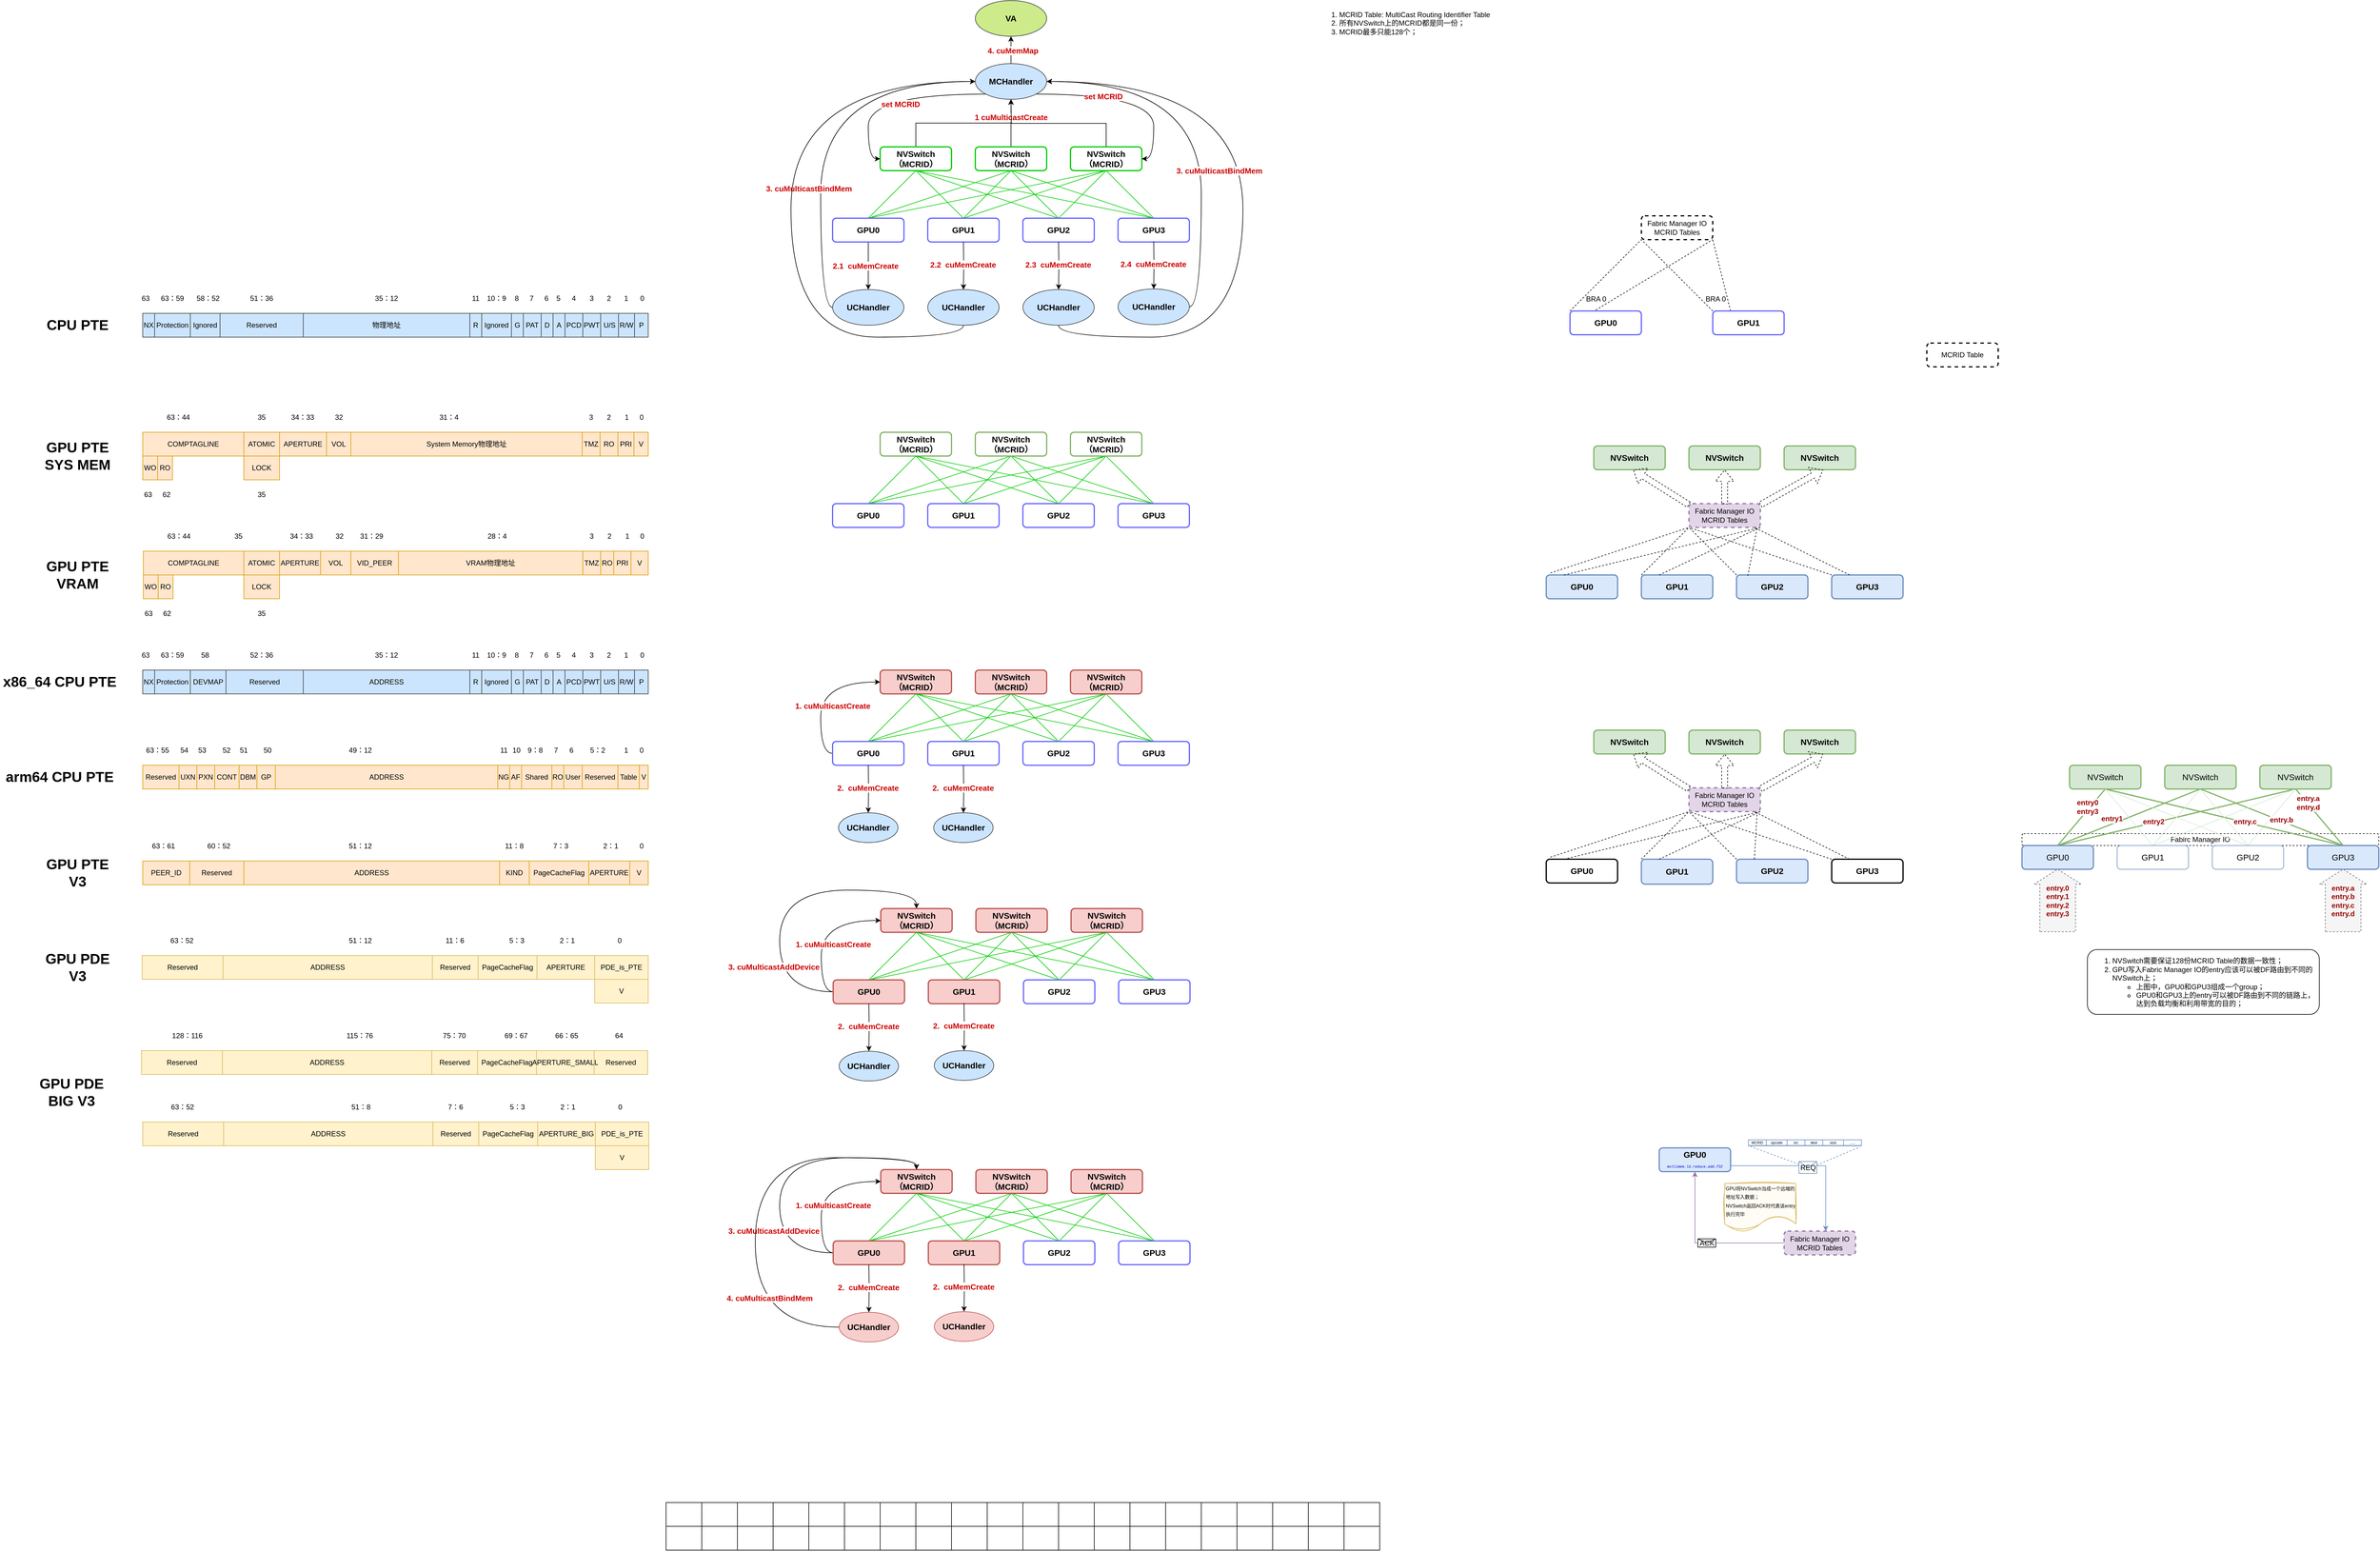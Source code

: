 <mxfile version="26.0.16">
  <diagram name="Page-1" id="d9wSrRjxU6M3m-tKCvw0">
    <mxGraphModel dx="2284" dy="1973" grid="1" gridSize="10" guides="1" tooltips="1" connect="1" arrows="1" fold="1" page="1" pageScale="1" pageWidth="850" pageHeight="1100" math="0" shadow="0">
      <root>
        <mxCell id="0" />
        <mxCell id="1" parent="0" />
        <mxCell id="Zrw1n7WmzKHaE9fEEse0-39" value="Fabirc Manager IO" style="rounded=1;whiteSpace=wrap;html=1;dashed=1;fontStyle=0" parent="1" vertex="1">
          <mxGeometry x="3160" y="1315" width="600" height="20" as="geometry" />
        </mxCell>
        <mxCell id="pMPUyEu7R3_AaXZGhj5S-2" value="" style="childLayout=tableLayout;recursiveResize=0;shadow=0;fillColor=#cce5ff;strokeColor=#36393d;glass=0;rounded=0;" parent="1" vertex="1">
          <mxGeometry y="440" width="850" height="40" as="geometry" />
        </mxCell>
        <mxCell id="pMPUyEu7R3_AaXZGhj5S-3" value="" style="shape=tableRow;horizontal=0;startSize=0;swimlaneHead=0;swimlaneBody=0;top=0;left=0;bottom=0;right=0;dropTarget=0;collapsible=0;recursiveResize=0;expand=0;fontStyle=0;fillColor=none;strokeColor=inherit;" parent="pMPUyEu7R3_AaXZGhj5S-2" vertex="1">
          <mxGeometry width="850" height="40" as="geometry" />
        </mxCell>
        <mxCell id="pMPUyEu7R3_AaXZGhj5S-21" value="NX" style="connectable=0;recursiveResize=0;strokeColor=inherit;fillColor=none;align=center;whiteSpace=wrap;html=1;" parent="pMPUyEu7R3_AaXZGhj5S-3" vertex="1">
          <mxGeometry width="20" height="40" as="geometry">
            <mxRectangle width="20" height="40" as="alternateBounds" />
          </mxGeometry>
        </mxCell>
        <mxCell id="pMPUyEu7R3_AaXZGhj5S-20" value="Protection" style="connectable=0;recursiveResize=0;strokeColor=inherit;fillColor=none;align=center;whiteSpace=wrap;html=1;" parent="pMPUyEu7R3_AaXZGhj5S-3" vertex="1">
          <mxGeometry x="20" width="60" height="40" as="geometry">
            <mxRectangle width="60" height="40" as="alternateBounds" />
          </mxGeometry>
        </mxCell>
        <mxCell id="pMPUyEu7R3_AaXZGhj5S-19" value="Ignored" style="connectable=0;recursiveResize=0;strokeColor=inherit;fillColor=none;align=center;whiteSpace=wrap;html=1;" parent="pMPUyEu7R3_AaXZGhj5S-3" vertex="1">
          <mxGeometry x="80" width="50" height="40" as="geometry">
            <mxRectangle width="50" height="40" as="alternateBounds" />
          </mxGeometry>
        </mxCell>
        <mxCell id="pMPUyEu7R3_AaXZGhj5S-18" value="Reserved" style="connectable=0;recursiveResize=0;strokeColor=inherit;fillColor=none;align=center;whiteSpace=wrap;html=1;" parent="pMPUyEu7R3_AaXZGhj5S-3" vertex="1">
          <mxGeometry x="130" width="140" height="40" as="geometry">
            <mxRectangle width="140" height="40" as="alternateBounds" />
          </mxGeometry>
        </mxCell>
        <mxCell id="pMPUyEu7R3_AaXZGhj5S-17" value="物理地址" style="connectable=0;recursiveResize=0;strokeColor=inherit;fillColor=none;align=center;whiteSpace=wrap;html=1;" parent="pMPUyEu7R3_AaXZGhj5S-3" vertex="1">
          <mxGeometry x="270" width="280" height="40" as="geometry">
            <mxRectangle width="280" height="40" as="alternateBounds" />
          </mxGeometry>
        </mxCell>
        <mxCell id="pMPUyEu7R3_AaXZGhj5S-4" value="R" style="connectable=0;recursiveResize=0;strokeColor=inherit;fillColor=none;align=center;whiteSpace=wrap;html=1;" parent="pMPUyEu7R3_AaXZGhj5S-3" vertex="1">
          <mxGeometry x="550" width="20" height="40" as="geometry">
            <mxRectangle width="20" height="40" as="alternateBounds" />
          </mxGeometry>
        </mxCell>
        <mxCell id="pMPUyEu7R3_AaXZGhj5S-5" value="Ignored" style="connectable=0;recursiveResize=0;strokeColor=inherit;fillColor=none;align=center;whiteSpace=wrap;html=1;" parent="pMPUyEu7R3_AaXZGhj5S-3" vertex="1">
          <mxGeometry x="570" width="50" height="40" as="geometry">
            <mxRectangle width="50" height="40" as="alternateBounds" />
          </mxGeometry>
        </mxCell>
        <mxCell id="pMPUyEu7R3_AaXZGhj5S-6" value="G" style="connectable=0;recursiveResize=0;strokeColor=inherit;fillColor=none;align=center;whiteSpace=wrap;html=1;" parent="pMPUyEu7R3_AaXZGhj5S-3" vertex="1">
          <mxGeometry x="620" width="20" height="40" as="geometry">
            <mxRectangle width="20" height="40" as="alternateBounds" />
          </mxGeometry>
        </mxCell>
        <mxCell id="pMPUyEu7R3_AaXZGhj5S-15" value="PAT" style="connectable=0;recursiveResize=0;strokeColor=inherit;fillColor=none;align=center;whiteSpace=wrap;html=1;" parent="pMPUyEu7R3_AaXZGhj5S-3" vertex="1">
          <mxGeometry x="640" width="30" height="40" as="geometry">
            <mxRectangle width="30" height="40" as="alternateBounds" />
          </mxGeometry>
        </mxCell>
        <mxCell id="pMPUyEu7R3_AaXZGhj5S-16" value="D" style="connectable=0;recursiveResize=0;strokeColor=inherit;fillColor=none;align=center;whiteSpace=wrap;html=1;" parent="pMPUyEu7R3_AaXZGhj5S-3" vertex="1">
          <mxGeometry x="670" width="20" height="40" as="geometry">
            <mxRectangle width="20" height="40" as="alternateBounds" />
          </mxGeometry>
        </mxCell>
        <mxCell id="pMPUyEu7R3_AaXZGhj5S-34" value="A" style="connectable=0;recursiveResize=0;strokeColor=inherit;fillColor=none;align=center;whiteSpace=wrap;html=1;" parent="pMPUyEu7R3_AaXZGhj5S-3" vertex="1">
          <mxGeometry x="690" width="20" height="40" as="geometry">
            <mxRectangle width="20" height="40" as="alternateBounds" />
          </mxGeometry>
        </mxCell>
        <mxCell id="pMPUyEu7R3_AaXZGhj5S-33" value="PCD" style="connectable=0;recursiveResize=0;strokeColor=inherit;fillColor=none;align=center;whiteSpace=wrap;html=1;" parent="pMPUyEu7R3_AaXZGhj5S-3" vertex="1">
          <mxGeometry x="710" width="30" height="40" as="geometry">
            <mxRectangle width="30" height="40" as="alternateBounds" />
          </mxGeometry>
        </mxCell>
        <mxCell id="pMPUyEu7R3_AaXZGhj5S-32" value="PWT" style="connectable=0;recursiveResize=0;strokeColor=inherit;fillColor=none;align=center;whiteSpace=wrap;html=1;" parent="pMPUyEu7R3_AaXZGhj5S-3" vertex="1">
          <mxGeometry x="740" width="30" height="40" as="geometry">
            <mxRectangle width="30" height="40" as="alternateBounds" />
          </mxGeometry>
        </mxCell>
        <mxCell id="pMPUyEu7R3_AaXZGhj5S-31" value="U/S" style="connectable=0;recursiveResize=0;strokeColor=inherit;fillColor=none;align=center;whiteSpace=wrap;html=1;" parent="pMPUyEu7R3_AaXZGhj5S-3" vertex="1">
          <mxGeometry x="770" width="30" height="40" as="geometry">
            <mxRectangle width="30" height="40" as="alternateBounds" />
          </mxGeometry>
        </mxCell>
        <mxCell id="pMPUyEu7R3_AaXZGhj5S-35" value="R/W" style="connectable=0;recursiveResize=0;strokeColor=inherit;fillColor=none;align=center;whiteSpace=wrap;html=1;" parent="pMPUyEu7R3_AaXZGhj5S-3" vertex="1">
          <mxGeometry x="800" width="27" height="40" as="geometry">
            <mxRectangle width="27" height="40" as="alternateBounds" />
          </mxGeometry>
        </mxCell>
        <mxCell id="pMPUyEu7R3_AaXZGhj5S-36" value="P" style="connectable=0;recursiveResize=0;strokeColor=inherit;fillColor=none;align=center;whiteSpace=wrap;html=1;" parent="pMPUyEu7R3_AaXZGhj5S-3" vertex="1">
          <mxGeometry x="827" width="23" height="40" as="geometry">
            <mxRectangle width="23" height="40" as="alternateBounds" />
          </mxGeometry>
        </mxCell>
        <mxCell id="pMPUyEu7R3_AaXZGhj5S-22" value="63" style="text;html=1;align=center;verticalAlign=middle;whiteSpace=wrap;rounded=0;" parent="1" vertex="1">
          <mxGeometry x="-10" y="400" width="30" height="30" as="geometry" />
        </mxCell>
        <mxCell id="pMPUyEu7R3_AaXZGhj5S-23" value="63：59" style="text;html=1;align=center;verticalAlign=middle;whiteSpace=wrap;rounded=0;" parent="1" vertex="1">
          <mxGeometry x="20" y="400" width="60" height="30" as="geometry" />
        </mxCell>
        <mxCell id="pMPUyEu7R3_AaXZGhj5S-24" value="58：52" style="text;html=1;align=center;verticalAlign=middle;whiteSpace=wrap;rounded=0;" parent="1" vertex="1">
          <mxGeometry x="80" y="400" width="60" height="30" as="geometry" />
        </mxCell>
        <mxCell id="pMPUyEu7R3_AaXZGhj5S-25" value="51：36" style="text;html=1;align=center;verticalAlign=middle;whiteSpace=wrap;rounded=0;" parent="1" vertex="1">
          <mxGeometry x="170" y="400" width="60" height="30" as="geometry" />
        </mxCell>
        <mxCell id="pMPUyEu7R3_AaXZGhj5S-26" value="35：12" style="text;html=1;align=center;verticalAlign=middle;whiteSpace=wrap;rounded=0;" parent="1" vertex="1">
          <mxGeometry x="380" y="400" width="60" height="30" as="geometry" />
        </mxCell>
        <mxCell id="pMPUyEu7R3_AaXZGhj5S-27" value="11" style="text;html=1;align=center;verticalAlign=middle;whiteSpace=wrap;rounded=0;" parent="1" vertex="1">
          <mxGeometry x="550" y="400" width="20" height="30" as="geometry" />
        </mxCell>
        <mxCell id="pMPUyEu7R3_AaXZGhj5S-28" value="10：9" style="text;html=1;align=center;verticalAlign=middle;whiteSpace=wrap;rounded=0;" parent="1" vertex="1">
          <mxGeometry x="575" y="400" width="40" height="30" as="geometry" />
        </mxCell>
        <mxCell id="pMPUyEu7R3_AaXZGhj5S-29" value="8" style="text;html=1;align=center;verticalAlign=middle;whiteSpace=wrap;rounded=0;" parent="1" vertex="1">
          <mxGeometry x="624" y="400" width="10" height="30" as="geometry" />
        </mxCell>
        <mxCell id="pMPUyEu7R3_AaXZGhj5S-30" value="7" style="text;html=1;align=center;verticalAlign=middle;whiteSpace=wrap;rounded=0;" parent="1" vertex="1">
          <mxGeometry x="644" y="400" width="20" height="30" as="geometry" />
        </mxCell>
        <mxCell id="pMPUyEu7R3_AaXZGhj5S-37" value="6" style="text;html=1;align=center;verticalAlign=middle;whiteSpace=wrap;rounded=0;" parent="1" vertex="1">
          <mxGeometry x="669" y="400" width="20" height="30" as="geometry" />
        </mxCell>
        <mxCell id="pMPUyEu7R3_AaXZGhj5S-38" value="4" style="text;html=1;align=center;verticalAlign=middle;whiteSpace=wrap;rounded=0;" parent="1" vertex="1">
          <mxGeometry x="715" y="400" width="20" height="30" as="geometry" />
        </mxCell>
        <mxCell id="pMPUyEu7R3_AaXZGhj5S-39" value="2" style="text;html=1;align=center;verticalAlign=middle;whiteSpace=wrap;rounded=0;" parent="1" vertex="1">
          <mxGeometry x="774" y="400" width="20" height="30" as="geometry" />
        </mxCell>
        <mxCell id="pMPUyEu7R3_AaXZGhj5S-40" value="1" style="text;html=1;align=center;verticalAlign=middle;whiteSpace=wrap;rounded=0;" parent="1" vertex="1">
          <mxGeometry x="803" y="400" width="20" height="30" as="geometry" />
        </mxCell>
        <mxCell id="pMPUyEu7R3_AaXZGhj5S-42" value="0" style="text;html=1;align=center;verticalAlign=middle;whiteSpace=wrap;rounded=0;" parent="1" vertex="1">
          <mxGeometry x="830" y="400" width="20" height="30" as="geometry" />
        </mxCell>
        <mxCell id="pMPUyEu7R3_AaXZGhj5S-45" value="3" style="text;html=1;align=center;verticalAlign=middle;whiteSpace=wrap;rounded=0;" parent="1" vertex="1">
          <mxGeometry x="745" y="400" width="20" height="30" as="geometry" />
        </mxCell>
        <mxCell id="pMPUyEu7R3_AaXZGhj5S-46" value="5" style="text;html=1;align=center;verticalAlign=middle;whiteSpace=wrap;rounded=0;" parent="1" vertex="1">
          <mxGeometry x="689" y="400" width="20" height="30" as="geometry" />
        </mxCell>
        <mxCell id="pMPUyEu7R3_AaXZGhj5S-47" value="" style="childLayout=tableLayout;recursiveResize=0;shadow=0;fillColor=#ffe6cc;strokeColor=#d79b00;glass=0;rounded=0;" parent="1" vertex="1">
          <mxGeometry y="640" width="850" height="40" as="geometry" />
        </mxCell>
        <mxCell id="pMPUyEu7R3_AaXZGhj5S-48" value="" style="shape=tableRow;horizontal=0;startSize=0;swimlaneHead=0;swimlaneBody=0;top=0;left=0;bottom=0;right=0;dropTarget=0;collapsible=0;recursiveResize=0;expand=0;fontStyle=0;fillColor=none;strokeColor=inherit;" parent="pMPUyEu7R3_AaXZGhj5S-47" vertex="1">
          <mxGeometry width="850" height="40" as="geometry" />
        </mxCell>
        <mxCell id="pMPUyEu7R3_AaXZGhj5S-86" value="COMPTAGLINE" style="connectable=0;recursiveResize=0;strokeColor=inherit;fillColor=none;align=center;whiteSpace=wrap;html=1;" parent="pMPUyEu7R3_AaXZGhj5S-48" vertex="1">
          <mxGeometry width="170" height="40" as="geometry">
            <mxRectangle width="170" height="40" as="alternateBounds" />
          </mxGeometry>
        </mxCell>
        <mxCell id="pMPUyEu7R3_AaXZGhj5S-85" value="ATOMIC" style="connectable=0;recursiveResize=0;strokeColor=inherit;fillColor=none;align=center;whiteSpace=wrap;html=1;" parent="pMPUyEu7R3_AaXZGhj5S-48" vertex="1">
          <mxGeometry x="170" width="60" height="40" as="geometry">
            <mxRectangle width="60" height="40" as="alternateBounds" />
          </mxGeometry>
        </mxCell>
        <mxCell id="pMPUyEu7R3_AaXZGhj5S-83" value="APERTURE" style="connectable=0;recursiveResize=0;strokeColor=inherit;fillColor=none;align=center;whiteSpace=wrap;html=1;" parent="pMPUyEu7R3_AaXZGhj5S-48" vertex="1">
          <mxGeometry x="230" width="79" height="40" as="geometry">
            <mxRectangle width="79" height="40" as="alternateBounds" />
          </mxGeometry>
        </mxCell>
        <mxCell id="pMPUyEu7R3_AaXZGhj5S-82" value="VOL" style="connectable=0;recursiveResize=0;strokeColor=inherit;fillColor=none;align=center;whiteSpace=wrap;html=1;" parent="pMPUyEu7R3_AaXZGhj5S-48" vertex="1">
          <mxGeometry x="309" width="41" height="40" as="geometry">
            <mxRectangle width="41" height="40" as="alternateBounds" />
          </mxGeometry>
        </mxCell>
        <mxCell id="pMPUyEu7R3_AaXZGhj5S-53" value="System Memory物理地址" style="connectable=0;recursiveResize=0;strokeColor=inherit;fillColor=none;align=center;whiteSpace=wrap;html=1;" parent="pMPUyEu7R3_AaXZGhj5S-48" vertex="1">
          <mxGeometry x="350" width="389" height="40" as="geometry">
            <mxRectangle width="389" height="40" as="alternateBounds" />
          </mxGeometry>
        </mxCell>
        <mxCell id="pMPUyEu7R3_AaXZGhj5S-61" value="TMZ" style="connectable=0;recursiveResize=0;strokeColor=inherit;fillColor=none;align=center;whiteSpace=wrap;html=1;" parent="pMPUyEu7R3_AaXZGhj5S-48" vertex="1">
          <mxGeometry x="739" width="30" height="40" as="geometry">
            <mxRectangle width="30" height="40" as="alternateBounds" />
          </mxGeometry>
        </mxCell>
        <mxCell id="pMPUyEu7R3_AaXZGhj5S-62" value="RO" style="connectable=0;recursiveResize=0;strokeColor=inherit;fillColor=none;align=center;whiteSpace=wrap;html=1;" parent="pMPUyEu7R3_AaXZGhj5S-48" vertex="1">
          <mxGeometry x="769" width="30" height="40" as="geometry">
            <mxRectangle width="30" height="40" as="alternateBounds" />
          </mxGeometry>
        </mxCell>
        <mxCell id="pMPUyEu7R3_AaXZGhj5S-63" value="PRI" style="connectable=0;recursiveResize=0;strokeColor=inherit;fillColor=none;align=center;whiteSpace=wrap;html=1;" parent="pMPUyEu7R3_AaXZGhj5S-48" vertex="1">
          <mxGeometry x="799" width="27" height="40" as="geometry">
            <mxRectangle width="27" height="40" as="alternateBounds" />
          </mxGeometry>
        </mxCell>
        <mxCell id="pMPUyEu7R3_AaXZGhj5S-64" value="V" style="connectable=0;recursiveResize=0;strokeColor=inherit;fillColor=none;align=center;whiteSpace=wrap;html=1;" parent="pMPUyEu7R3_AaXZGhj5S-48" vertex="1">
          <mxGeometry x="826" width="24" height="40" as="geometry">
            <mxRectangle width="24" height="40" as="alternateBounds" />
          </mxGeometry>
        </mxCell>
        <mxCell id="pMPUyEu7R3_AaXZGhj5S-87" value="0" style="text;html=1;align=center;verticalAlign=middle;whiteSpace=wrap;rounded=0;" parent="1" vertex="1">
          <mxGeometry x="829" y="600" width="20" height="30" as="geometry" />
        </mxCell>
        <mxCell id="pMPUyEu7R3_AaXZGhj5S-91" value="1" style="text;html=1;align=center;verticalAlign=middle;whiteSpace=wrap;rounded=0;" parent="1" vertex="1">
          <mxGeometry x="804" y="600" width="20" height="30" as="geometry" />
        </mxCell>
        <mxCell id="pMPUyEu7R3_AaXZGhj5S-92" value="2" style="text;html=1;align=center;verticalAlign=middle;whiteSpace=wrap;rounded=0;" parent="1" vertex="1">
          <mxGeometry x="774" y="600" width="20" height="30" as="geometry" />
        </mxCell>
        <mxCell id="pMPUyEu7R3_AaXZGhj5S-93" value="3" style="text;html=1;align=center;verticalAlign=middle;whiteSpace=wrap;rounded=0;" parent="1" vertex="1">
          <mxGeometry x="744" y="600" width="20" height="30" as="geometry" />
        </mxCell>
        <mxCell id="pMPUyEu7R3_AaXZGhj5S-94" value="31：4" style="text;html=1;align=center;verticalAlign=middle;whiteSpace=wrap;rounded=0;" parent="1" vertex="1">
          <mxGeometry x="490" y="600" width="50" height="30" as="geometry" />
        </mxCell>
        <mxCell id="pMPUyEu7R3_AaXZGhj5S-95" value="32" style="text;html=1;align=center;verticalAlign=middle;whiteSpace=wrap;rounded=0;" parent="1" vertex="1">
          <mxGeometry x="320" y="600" width="20" height="30" as="geometry" />
        </mxCell>
        <mxCell id="pMPUyEu7R3_AaXZGhj5S-96" value="34：33" style="text;html=1;align=center;verticalAlign=middle;whiteSpace=wrap;rounded=0;" parent="1" vertex="1">
          <mxGeometry x="239" y="600" width="60" height="30" as="geometry" />
        </mxCell>
        <mxCell id="pMPUyEu7R3_AaXZGhj5S-97" value="35" style="text;html=1;align=center;verticalAlign=middle;whiteSpace=wrap;rounded=0;" parent="1" vertex="1">
          <mxGeometry x="190" y="600" width="20" height="30" as="geometry" />
        </mxCell>
        <mxCell id="pMPUyEu7R3_AaXZGhj5S-99" value="63：44" style="text;html=1;align=center;verticalAlign=middle;whiteSpace=wrap;rounded=0;" parent="1" vertex="1">
          <mxGeometry x="30" y="600" width="60" height="30" as="geometry" />
        </mxCell>
        <mxCell id="pMPUyEu7R3_AaXZGhj5S-113" value="" style="shape=table;startSize=0;container=1;collapsible=0;childLayout=tableLayout;fillColor=#ffe6cc;strokeColor=#d79b00;" parent="1" vertex="1">
          <mxGeometry y="680" width="50" height="40" as="geometry" />
        </mxCell>
        <mxCell id="pMPUyEu7R3_AaXZGhj5S-114" value="" style="shape=tableRow;horizontal=0;startSize=0;swimlaneHead=0;swimlaneBody=0;strokeColor=inherit;top=0;left=0;bottom=0;right=0;collapsible=0;dropTarget=0;fillColor=none;points=[[0,0.5],[1,0.5]];portConstraint=eastwest;" parent="pMPUyEu7R3_AaXZGhj5S-113" vertex="1">
          <mxGeometry width="50" height="40" as="geometry" />
        </mxCell>
        <mxCell id="pMPUyEu7R3_AaXZGhj5S-115" value="WO" style="shape=partialRectangle;html=1;whiteSpace=wrap;connectable=0;strokeColor=inherit;overflow=hidden;fillColor=none;top=0;left=0;bottom=0;right=0;pointerEvents=1;" parent="pMPUyEu7R3_AaXZGhj5S-114" vertex="1">
          <mxGeometry width="25" height="40" as="geometry">
            <mxRectangle width="25" height="40" as="alternateBounds" />
          </mxGeometry>
        </mxCell>
        <mxCell id="pMPUyEu7R3_AaXZGhj5S-116" value="RO" style="shape=partialRectangle;html=1;whiteSpace=wrap;connectable=0;strokeColor=inherit;overflow=hidden;fillColor=none;top=0;left=0;bottom=0;right=0;pointerEvents=1;" parent="pMPUyEu7R3_AaXZGhj5S-114" vertex="1">
          <mxGeometry x="25" width="25" height="40" as="geometry">
            <mxRectangle width="25" height="40" as="alternateBounds" />
          </mxGeometry>
        </mxCell>
        <mxCell id="pMPUyEu7R3_AaXZGhj5S-126" value="63" style="text;html=1;align=center;verticalAlign=middle;whiteSpace=wrap;rounded=0;" parent="1" vertex="1">
          <mxGeometry x="-1" y="730" width="20" height="30" as="geometry" />
        </mxCell>
        <mxCell id="pMPUyEu7R3_AaXZGhj5S-127" value="62" style="text;html=1;align=center;verticalAlign=middle;whiteSpace=wrap;rounded=0;" parent="1" vertex="1">
          <mxGeometry x="30" y="730" width="20" height="30" as="geometry" />
        </mxCell>
        <mxCell id="pMPUyEu7R3_AaXZGhj5S-129" value="" style="childLayout=tableLayout;recursiveResize=0;shadow=0;fillColor=#ffe6cc;strokeColor=#d79b00;glass=0;rounded=0;" parent="1" vertex="1">
          <mxGeometry x="1" y="840" width="849" height="40" as="geometry" />
        </mxCell>
        <mxCell id="pMPUyEu7R3_AaXZGhj5S-130" value="" style="shape=tableRow;horizontal=0;startSize=0;swimlaneHead=0;swimlaneBody=0;top=0;left=0;bottom=0;right=0;dropTarget=0;collapsible=0;recursiveResize=0;expand=0;fontStyle=0;fillColor=none;strokeColor=inherit;" parent="pMPUyEu7R3_AaXZGhj5S-129" vertex="1">
          <mxGeometry width="849" height="40" as="geometry" />
        </mxCell>
        <mxCell id="pMPUyEu7R3_AaXZGhj5S-131" value="COMPTAGLINE" style="connectable=0;recursiveResize=0;strokeColor=inherit;fillColor=none;align=center;whiteSpace=wrap;html=1;" parent="pMPUyEu7R3_AaXZGhj5S-130" vertex="1">
          <mxGeometry width="169" height="40" as="geometry">
            <mxRectangle width="169" height="40" as="alternateBounds" />
          </mxGeometry>
        </mxCell>
        <mxCell id="pMPUyEu7R3_AaXZGhj5S-132" value="ATOMIC" style="connectable=0;recursiveResize=0;strokeColor=inherit;fillColor=none;align=center;whiteSpace=wrap;html=1;" parent="pMPUyEu7R3_AaXZGhj5S-130" vertex="1">
          <mxGeometry x="169" width="60" height="40" as="geometry">
            <mxRectangle width="60" height="40" as="alternateBounds" />
          </mxGeometry>
        </mxCell>
        <mxCell id="pMPUyEu7R3_AaXZGhj5S-133" value="APERTURE" style="connectable=0;recursiveResize=0;strokeColor=inherit;fillColor=none;align=center;whiteSpace=wrap;html=1;" parent="pMPUyEu7R3_AaXZGhj5S-130" vertex="1">
          <mxGeometry x="229" width="69" height="40" as="geometry">
            <mxRectangle width="69" height="40" as="alternateBounds" />
          </mxGeometry>
        </mxCell>
        <mxCell id="pMPUyEu7R3_AaXZGhj5S-134" value="VOL" style="connectable=0;recursiveResize=0;strokeColor=inherit;fillColor=none;align=center;whiteSpace=wrap;html=1;" parent="pMPUyEu7R3_AaXZGhj5S-130" vertex="1">
          <mxGeometry x="298" width="51" height="40" as="geometry">
            <mxRectangle width="51" height="40" as="alternateBounds" />
          </mxGeometry>
        </mxCell>
        <mxCell id="pMPUyEu7R3_AaXZGhj5S-159" value="VID_PEER" style="connectable=0;recursiveResize=0;strokeColor=inherit;fillColor=none;align=center;whiteSpace=wrap;html=1;" parent="pMPUyEu7R3_AaXZGhj5S-130" vertex="1">
          <mxGeometry x="349" width="80" height="40" as="geometry">
            <mxRectangle width="80" height="40" as="alternateBounds" />
          </mxGeometry>
        </mxCell>
        <mxCell id="pMPUyEu7R3_AaXZGhj5S-135" value="VRAM物理地址" style="connectable=0;recursiveResize=0;strokeColor=inherit;fillColor=none;align=center;whiteSpace=wrap;html=1;" parent="pMPUyEu7R3_AaXZGhj5S-130" vertex="1">
          <mxGeometry x="429" width="310" height="40" as="geometry">
            <mxRectangle width="310" height="40" as="alternateBounds" />
          </mxGeometry>
        </mxCell>
        <mxCell id="pMPUyEu7R3_AaXZGhj5S-136" value="TMZ" style="connectable=0;recursiveResize=0;strokeColor=inherit;fillColor=none;align=center;whiteSpace=wrap;html=1;" parent="pMPUyEu7R3_AaXZGhj5S-130" vertex="1">
          <mxGeometry x="739" width="30" height="40" as="geometry">
            <mxRectangle width="30" height="40" as="alternateBounds" />
          </mxGeometry>
        </mxCell>
        <mxCell id="pMPUyEu7R3_AaXZGhj5S-137" value="RO" style="connectable=0;recursiveResize=0;strokeColor=inherit;fillColor=none;align=center;whiteSpace=wrap;html=1;" parent="pMPUyEu7R3_AaXZGhj5S-130" vertex="1">
          <mxGeometry x="769" width="22" height="40" as="geometry">
            <mxRectangle width="22" height="40" as="alternateBounds" />
          </mxGeometry>
        </mxCell>
        <mxCell id="pMPUyEu7R3_AaXZGhj5S-138" value="PRI" style="connectable=0;recursiveResize=0;strokeColor=inherit;fillColor=none;align=center;whiteSpace=wrap;html=1;" parent="pMPUyEu7R3_AaXZGhj5S-130" vertex="1">
          <mxGeometry x="791" width="29" height="40" as="geometry">
            <mxRectangle width="29" height="40" as="alternateBounds" />
          </mxGeometry>
        </mxCell>
        <mxCell id="pMPUyEu7R3_AaXZGhj5S-139" value="V" style="connectable=0;recursiveResize=0;strokeColor=inherit;fillColor=none;align=center;whiteSpace=wrap;html=1;" parent="pMPUyEu7R3_AaXZGhj5S-130" vertex="1">
          <mxGeometry x="820" width="29" height="40" as="geometry">
            <mxRectangle width="29" height="40" as="alternateBounds" />
          </mxGeometry>
        </mxCell>
        <mxCell id="pMPUyEu7R3_AaXZGhj5S-140" value="0" style="text;html=1;align=center;verticalAlign=middle;whiteSpace=wrap;rounded=0;" parent="1" vertex="1">
          <mxGeometry x="830" y="800" width="20" height="30" as="geometry" />
        </mxCell>
        <mxCell id="pMPUyEu7R3_AaXZGhj5S-141" value="1" style="text;html=1;align=center;verticalAlign=middle;whiteSpace=wrap;rounded=0;" parent="1" vertex="1">
          <mxGeometry x="805" y="800" width="20" height="30" as="geometry" />
        </mxCell>
        <mxCell id="pMPUyEu7R3_AaXZGhj5S-142" value="2" style="text;html=1;align=center;verticalAlign=middle;whiteSpace=wrap;rounded=0;" parent="1" vertex="1">
          <mxGeometry x="775" y="800" width="20" height="30" as="geometry" />
        </mxCell>
        <mxCell id="pMPUyEu7R3_AaXZGhj5S-143" value="3" style="text;html=1;align=center;verticalAlign=middle;whiteSpace=wrap;rounded=0;" parent="1" vertex="1">
          <mxGeometry x="745" y="800" width="20" height="30" as="geometry" />
        </mxCell>
        <mxCell id="pMPUyEu7R3_AaXZGhj5S-144" value="28：4" style="text;html=1;align=center;verticalAlign=middle;whiteSpace=wrap;rounded=0;" parent="1" vertex="1">
          <mxGeometry x="571" y="800" width="50" height="30" as="geometry" />
        </mxCell>
        <mxCell id="pMPUyEu7R3_AaXZGhj5S-145" value="32" style="text;html=1;align=center;verticalAlign=middle;whiteSpace=wrap;rounded=0;" parent="1" vertex="1">
          <mxGeometry x="321" y="800" width="20" height="30" as="geometry" />
        </mxCell>
        <mxCell id="pMPUyEu7R3_AaXZGhj5S-146" value="34：33" style="text;html=1;align=center;verticalAlign=middle;whiteSpace=wrap;rounded=0;" parent="1" vertex="1">
          <mxGeometry x="237" y="800" width="60" height="30" as="geometry" />
        </mxCell>
        <mxCell id="pMPUyEu7R3_AaXZGhj5S-147" value="35" style="text;html=1;align=center;verticalAlign=middle;whiteSpace=wrap;rounded=0;" parent="1" vertex="1">
          <mxGeometry x="151" y="800" width="20" height="30" as="geometry" />
        </mxCell>
        <mxCell id="pMPUyEu7R3_AaXZGhj5S-148" value="63：44" style="text;html=1;align=center;verticalAlign=middle;whiteSpace=wrap;rounded=0;" parent="1" vertex="1">
          <mxGeometry x="31" y="800" width="60" height="30" as="geometry" />
        </mxCell>
        <mxCell id="pMPUyEu7R3_AaXZGhj5S-149" value="" style="shape=table;startSize=0;container=1;collapsible=0;childLayout=tableLayout;fillColor=#ffe6cc;strokeColor=#d79b00;" parent="1" vertex="1">
          <mxGeometry x="1" y="880" width="50" height="40" as="geometry" />
        </mxCell>
        <mxCell id="pMPUyEu7R3_AaXZGhj5S-150" value="" style="shape=tableRow;horizontal=0;startSize=0;swimlaneHead=0;swimlaneBody=0;strokeColor=inherit;top=0;left=0;bottom=0;right=0;collapsible=0;dropTarget=0;fillColor=none;points=[[0,0.5],[1,0.5]];portConstraint=eastwest;" parent="pMPUyEu7R3_AaXZGhj5S-149" vertex="1">
          <mxGeometry width="50" height="40" as="geometry" />
        </mxCell>
        <mxCell id="pMPUyEu7R3_AaXZGhj5S-151" value="WO" style="shape=partialRectangle;html=1;whiteSpace=wrap;connectable=0;strokeColor=inherit;overflow=hidden;fillColor=none;top=0;left=0;bottom=0;right=0;pointerEvents=1;" parent="pMPUyEu7R3_AaXZGhj5S-150" vertex="1">
          <mxGeometry width="25" height="40" as="geometry">
            <mxRectangle width="25" height="40" as="alternateBounds" />
          </mxGeometry>
        </mxCell>
        <mxCell id="pMPUyEu7R3_AaXZGhj5S-152" value="RO" style="shape=partialRectangle;html=1;whiteSpace=wrap;connectable=0;strokeColor=inherit;overflow=hidden;fillColor=none;top=0;left=0;bottom=0;right=0;pointerEvents=1;" parent="pMPUyEu7R3_AaXZGhj5S-150" vertex="1">
          <mxGeometry x="25" width="25" height="40" as="geometry">
            <mxRectangle width="25" height="40" as="alternateBounds" />
          </mxGeometry>
        </mxCell>
        <mxCell id="pMPUyEu7R3_AaXZGhj5S-153" value="63" style="text;html=1;align=center;verticalAlign=middle;whiteSpace=wrap;rounded=0;" parent="1" vertex="1">
          <mxGeometry y="930" width="20" height="30" as="geometry" />
        </mxCell>
        <mxCell id="pMPUyEu7R3_AaXZGhj5S-154" value="62" style="text;html=1;align=center;verticalAlign=middle;whiteSpace=wrap;rounded=0;" parent="1" vertex="1">
          <mxGeometry x="31" y="930" width="20" height="30" as="geometry" />
        </mxCell>
        <mxCell id="pMPUyEu7R3_AaXZGhj5S-155" value="" style="shape=table;startSize=0;container=1;collapsible=0;childLayout=tableLayout;fillColor=#ffe6cc;strokeColor=#d79b00;" parent="1" vertex="1">
          <mxGeometry x="170" y="680" width="60" height="40" as="geometry" />
        </mxCell>
        <mxCell id="pMPUyEu7R3_AaXZGhj5S-156" value="" style="shape=tableRow;horizontal=0;startSize=0;swimlaneHead=0;swimlaneBody=0;strokeColor=inherit;top=0;left=0;bottom=0;right=0;collapsible=0;dropTarget=0;fillColor=none;points=[[0,0.5],[1,0.5]];portConstraint=eastwest;" parent="pMPUyEu7R3_AaXZGhj5S-155" vertex="1">
          <mxGeometry width="60" height="40" as="geometry" />
        </mxCell>
        <mxCell id="pMPUyEu7R3_AaXZGhj5S-157" value="LOCK" style="shape=partialRectangle;html=1;whiteSpace=wrap;connectable=0;strokeColor=inherit;overflow=hidden;fillColor=none;top=0;left=0;bottom=0;right=0;pointerEvents=1;" parent="pMPUyEu7R3_AaXZGhj5S-156" vertex="1">
          <mxGeometry width="60" height="40" as="geometry">
            <mxRectangle width="60" height="40" as="alternateBounds" />
          </mxGeometry>
        </mxCell>
        <mxCell id="pMPUyEu7R3_AaXZGhj5S-158" value="35" style="text;html=1;align=center;verticalAlign=middle;whiteSpace=wrap;rounded=0;" parent="1" vertex="1">
          <mxGeometry x="190" y="730" width="20" height="30" as="geometry" />
        </mxCell>
        <mxCell id="pMPUyEu7R3_AaXZGhj5S-160" value="31：29" style="text;html=1;align=center;verticalAlign=middle;whiteSpace=wrap;rounded=0;" parent="1" vertex="1">
          <mxGeometry x="360" y="800" width="50" height="30" as="geometry" />
        </mxCell>
        <mxCell id="pMPUyEu7R3_AaXZGhj5S-161" value="" style="shape=table;startSize=0;container=1;collapsible=0;childLayout=tableLayout;fillColor=#ffe6cc;strokeColor=#d79b00;" parent="1" vertex="1">
          <mxGeometry x="170" y="880" width="60" height="40" as="geometry" />
        </mxCell>
        <mxCell id="pMPUyEu7R3_AaXZGhj5S-162" value="" style="shape=tableRow;horizontal=0;startSize=0;swimlaneHead=0;swimlaneBody=0;strokeColor=inherit;top=0;left=0;bottom=0;right=0;collapsible=0;dropTarget=0;fillColor=none;points=[[0,0.5],[1,0.5]];portConstraint=eastwest;" parent="pMPUyEu7R3_AaXZGhj5S-161" vertex="1">
          <mxGeometry width="60" height="40" as="geometry" />
        </mxCell>
        <mxCell id="pMPUyEu7R3_AaXZGhj5S-163" value="LOCK" style="shape=partialRectangle;html=1;whiteSpace=wrap;connectable=0;strokeColor=inherit;overflow=hidden;fillColor=none;top=0;left=0;bottom=0;right=0;pointerEvents=1;" parent="pMPUyEu7R3_AaXZGhj5S-162" vertex="1">
          <mxGeometry width="60" height="40" as="geometry">
            <mxRectangle width="60" height="40" as="alternateBounds" />
          </mxGeometry>
        </mxCell>
        <mxCell id="pMPUyEu7R3_AaXZGhj5S-164" value="35" style="text;html=1;align=center;verticalAlign=middle;whiteSpace=wrap;rounded=0;" parent="1" vertex="1">
          <mxGeometry x="190" y="930" width="20" height="30" as="geometry" />
        </mxCell>
        <mxCell id="pMPUyEu7R3_AaXZGhj5S-165" value="CPU PTE" style="text;strokeColor=none;fillColor=none;html=1;fontSize=24;fontStyle=1;verticalAlign=middle;align=center;" parent="1" vertex="1">
          <mxGeometry x="-160" y="440" width="100" height="40" as="geometry" />
        </mxCell>
        <mxCell id="pMPUyEu7R3_AaXZGhj5S-166" value="GPU PTE&lt;div&gt;SYS MEM&lt;/div&gt;" style="text;strokeColor=none;fillColor=none;html=1;fontSize=24;fontStyle=1;verticalAlign=middle;align=center;" parent="1" vertex="1">
          <mxGeometry x="-160" y="640" width="100" height="80" as="geometry" />
        </mxCell>
        <mxCell id="pMPUyEu7R3_AaXZGhj5S-167" value="GPU PTE&lt;div&gt;VRAM&lt;/div&gt;" style="text;strokeColor=none;fillColor=none;html=1;fontSize=24;fontStyle=1;verticalAlign=middle;align=center;" parent="1" vertex="1">
          <mxGeometry x="-160" y="840" width="100" height="80" as="geometry" />
        </mxCell>
        <mxCell id="pMPUyEu7R3_AaXZGhj5S-168" value="" style="childLayout=tableLayout;recursiveResize=0;shadow=0;fillColor=#ffe6cc;strokeColor=#d79b00;glass=0;rounded=0;" parent="1" vertex="1">
          <mxGeometry y="1361" width="850" height="40" as="geometry" />
        </mxCell>
        <mxCell id="pMPUyEu7R3_AaXZGhj5S-169" value="" style="shape=tableRow;horizontal=0;startSize=0;swimlaneHead=0;swimlaneBody=0;top=0;left=0;bottom=0;right=0;dropTarget=0;collapsible=0;recursiveResize=0;expand=0;fontStyle=0;fillColor=none;strokeColor=inherit;" parent="pMPUyEu7R3_AaXZGhj5S-168" vertex="1">
          <mxGeometry width="850" height="40" as="geometry" />
        </mxCell>
        <mxCell id="pMPUyEu7R3_AaXZGhj5S-173" value="PEER_ID" style="connectable=0;recursiveResize=0;strokeColor=inherit;fillColor=none;align=center;whiteSpace=wrap;html=1;" parent="pMPUyEu7R3_AaXZGhj5S-169" vertex="1">
          <mxGeometry width="79" height="40" as="geometry">
            <mxRectangle width="79" height="40" as="alternateBounds" />
          </mxGeometry>
        </mxCell>
        <mxCell id="pMPUyEu7R3_AaXZGhj5S-174" value="Reserved" style="connectable=0;recursiveResize=0;strokeColor=inherit;fillColor=none;align=center;whiteSpace=wrap;html=1;" parent="pMPUyEu7R3_AaXZGhj5S-169" vertex="1">
          <mxGeometry x="79" width="91" height="40" as="geometry">
            <mxRectangle width="91" height="40" as="alternateBounds" />
          </mxGeometry>
        </mxCell>
        <mxCell id="pMPUyEu7R3_AaXZGhj5S-175" value="ADDRESS" style="connectable=0;recursiveResize=0;strokeColor=inherit;fillColor=none;align=center;whiteSpace=wrap;html=1;" parent="pMPUyEu7R3_AaXZGhj5S-169" vertex="1">
          <mxGeometry x="170" width="430" height="40" as="geometry">
            <mxRectangle width="430" height="40" as="alternateBounds" />
          </mxGeometry>
        </mxCell>
        <mxCell id="pMPUyEu7R3_AaXZGhj5S-176" value="KIND" style="connectable=0;recursiveResize=0;strokeColor=inherit;fillColor=none;align=center;whiteSpace=wrap;html=1;" parent="pMPUyEu7R3_AaXZGhj5S-169" vertex="1">
          <mxGeometry x="600" width="50" height="40" as="geometry">
            <mxRectangle width="50" height="40" as="alternateBounds" />
          </mxGeometry>
        </mxCell>
        <mxCell id="pMPUyEu7R3_AaXZGhj5S-177" value="PageCacheFlag" style="connectable=0;recursiveResize=0;strokeColor=inherit;fillColor=none;align=center;whiteSpace=wrap;html=1;" parent="pMPUyEu7R3_AaXZGhj5S-169" vertex="1">
          <mxGeometry x="650" width="100" height="40" as="geometry">
            <mxRectangle width="100" height="40" as="alternateBounds" />
          </mxGeometry>
        </mxCell>
        <mxCell id="pMPUyEu7R3_AaXZGhj5S-178" value="APERTURE" style="connectable=0;recursiveResize=0;strokeColor=inherit;fillColor=none;align=center;whiteSpace=wrap;html=1;" parent="pMPUyEu7R3_AaXZGhj5S-169" vertex="1">
          <mxGeometry x="750" width="69" height="40" as="geometry">
            <mxRectangle width="69" height="40" as="alternateBounds" />
          </mxGeometry>
        </mxCell>
        <mxCell id="pMPUyEu7R3_AaXZGhj5S-179" value="V" style="connectable=0;recursiveResize=0;strokeColor=inherit;fillColor=none;align=center;whiteSpace=wrap;html=1;" parent="pMPUyEu7R3_AaXZGhj5S-169" vertex="1">
          <mxGeometry x="819" width="31" height="40" as="geometry">
            <mxRectangle width="31" height="40" as="alternateBounds" />
          </mxGeometry>
        </mxCell>
        <mxCell id="pMPUyEu7R3_AaXZGhj5S-181" value="0" style="text;html=1;align=center;verticalAlign=middle;whiteSpace=wrap;rounded=0;" parent="1" vertex="1">
          <mxGeometry x="829" y="1321" width="20" height="30" as="geometry" />
        </mxCell>
        <mxCell id="pMPUyEu7R3_AaXZGhj5S-182" value="2：1" style="text;html=1;align=center;verticalAlign=middle;whiteSpace=wrap;rounded=0;" parent="1" vertex="1">
          <mxGeometry x="762" y="1321" width="50" height="30" as="geometry" />
        </mxCell>
        <mxCell id="pMPUyEu7R3_AaXZGhj5S-183" value="7：3" style="text;html=1;align=center;verticalAlign=middle;whiteSpace=wrap;rounded=0;" parent="1" vertex="1">
          <mxGeometry x="678" y="1321" width="50" height="30" as="geometry" />
        </mxCell>
        <mxCell id="pMPUyEu7R3_AaXZGhj5S-184" value="11：8" style="text;html=1;align=center;verticalAlign=middle;whiteSpace=wrap;rounded=0;" parent="1" vertex="1">
          <mxGeometry x="600" y="1321" width="50" height="30" as="geometry" />
        </mxCell>
        <mxCell id="pMPUyEu7R3_AaXZGhj5S-185" value="51：12" style="text;html=1;align=center;verticalAlign=middle;whiteSpace=wrap;rounded=0;" parent="1" vertex="1">
          <mxGeometry x="341" y="1321" width="50" height="30" as="geometry" />
        </mxCell>
        <mxCell id="pMPUyEu7R3_AaXZGhj5S-186" value="60：52" style="text;html=1;align=center;verticalAlign=middle;whiteSpace=wrap;rounded=0;" parent="1" vertex="1">
          <mxGeometry x="103" y="1321" width="50" height="30" as="geometry" />
        </mxCell>
        <mxCell id="pMPUyEu7R3_AaXZGhj5S-187" value="63：61" style="text;html=1;align=center;verticalAlign=middle;whiteSpace=wrap;rounded=0;" parent="1" vertex="1">
          <mxGeometry x="10" y="1321" width="50" height="30" as="geometry" />
        </mxCell>
        <mxCell id="pMPUyEu7R3_AaXZGhj5S-188" value="GPU PTE&lt;div&gt;V3&lt;/div&gt;" style="text;strokeColor=none;fillColor=none;html=1;fontSize=24;fontStyle=1;verticalAlign=middle;align=center;" parent="1" vertex="1">
          <mxGeometry x="-160" y="1341" width="100" height="80" as="geometry" />
        </mxCell>
        <mxCell id="pMPUyEu7R3_AaXZGhj5S-189" value="" style="childLayout=tableLayout;recursiveResize=0;shadow=0;fillColor=#cce5ff;strokeColor=#36393d;glass=0;rounded=0;" parent="1" vertex="1">
          <mxGeometry y="1040" width="850" height="40" as="geometry" />
        </mxCell>
        <mxCell id="pMPUyEu7R3_AaXZGhj5S-190" value="" style="shape=tableRow;horizontal=0;startSize=0;swimlaneHead=0;swimlaneBody=0;top=0;left=0;bottom=0;right=0;dropTarget=0;collapsible=0;recursiveResize=0;expand=0;fontStyle=0;fillColor=none;strokeColor=inherit;" parent="pMPUyEu7R3_AaXZGhj5S-189" vertex="1">
          <mxGeometry width="850" height="40" as="geometry" />
        </mxCell>
        <mxCell id="pMPUyEu7R3_AaXZGhj5S-191" value="NX" style="connectable=0;recursiveResize=0;strokeColor=inherit;fillColor=none;align=center;whiteSpace=wrap;html=1;" parent="pMPUyEu7R3_AaXZGhj5S-190" vertex="1">
          <mxGeometry width="20" height="40" as="geometry">
            <mxRectangle width="20" height="40" as="alternateBounds" />
          </mxGeometry>
        </mxCell>
        <mxCell id="pMPUyEu7R3_AaXZGhj5S-192" value="Protection" style="connectable=0;recursiveResize=0;strokeColor=inherit;fillColor=none;align=center;whiteSpace=wrap;html=1;" parent="pMPUyEu7R3_AaXZGhj5S-190" vertex="1">
          <mxGeometry x="20" width="60" height="40" as="geometry">
            <mxRectangle width="60" height="40" as="alternateBounds" />
          </mxGeometry>
        </mxCell>
        <mxCell id="pMPUyEu7R3_AaXZGhj5S-193" value="DEVMAP" style="connectable=0;recursiveResize=0;strokeColor=inherit;fillColor=none;align=center;whiteSpace=wrap;html=1;" parent="pMPUyEu7R3_AaXZGhj5S-190" vertex="1">
          <mxGeometry x="80" width="60" height="40" as="geometry">
            <mxRectangle width="60" height="40" as="alternateBounds" />
          </mxGeometry>
        </mxCell>
        <mxCell id="pMPUyEu7R3_AaXZGhj5S-194" value="Reserved" style="connectable=0;recursiveResize=0;strokeColor=inherit;fillColor=none;align=center;whiteSpace=wrap;html=1;" parent="pMPUyEu7R3_AaXZGhj5S-190" vertex="1">
          <mxGeometry x="140" width="130" height="40" as="geometry">
            <mxRectangle width="130" height="40" as="alternateBounds" />
          </mxGeometry>
        </mxCell>
        <mxCell id="pMPUyEu7R3_AaXZGhj5S-195" value="ADDRESS" style="connectable=0;recursiveResize=0;strokeColor=inherit;fillColor=none;align=center;whiteSpace=wrap;html=1;" parent="pMPUyEu7R3_AaXZGhj5S-190" vertex="1">
          <mxGeometry x="270" width="280" height="40" as="geometry">
            <mxRectangle width="280" height="40" as="alternateBounds" />
          </mxGeometry>
        </mxCell>
        <mxCell id="pMPUyEu7R3_AaXZGhj5S-196" value="R" style="connectable=0;recursiveResize=0;strokeColor=inherit;fillColor=none;align=center;whiteSpace=wrap;html=1;" parent="pMPUyEu7R3_AaXZGhj5S-190" vertex="1">
          <mxGeometry x="550" width="20" height="40" as="geometry">
            <mxRectangle width="20" height="40" as="alternateBounds" />
          </mxGeometry>
        </mxCell>
        <mxCell id="pMPUyEu7R3_AaXZGhj5S-197" value="Ignored" style="connectable=0;recursiveResize=0;strokeColor=inherit;fillColor=none;align=center;whiteSpace=wrap;html=1;" parent="pMPUyEu7R3_AaXZGhj5S-190" vertex="1">
          <mxGeometry x="570" width="50" height="40" as="geometry">
            <mxRectangle width="50" height="40" as="alternateBounds" />
          </mxGeometry>
        </mxCell>
        <mxCell id="pMPUyEu7R3_AaXZGhj5S-198" value="G" style="connectable=0;recursiveResize=0;strokeColor=inherit;fillColor=none;align=center;whiteSpace=wrap;html=1;" parent="pMPUyEu7R3_AaXZGhj5S-190" vertex="1">
          <mxGeometry x="620" width="20" height="40" as="geometry">
            <mxRectangle width="20" height="40" as="alternateBounds" />
          </mxGeometry>
        </mxCell>
        <mxCell id="pMPUyEu7R3_AaXZGhj5S-199" value="PAT" style="connectable=0;recursiveResize=0;strokeColor=inherit;fillColor=none;align=center;whiteSpace=wrap;html=1;" parent="pMPUyEu7R3_AaXZGhj5S-190" vertex="1">
          <mxGeometry x="640" width="30" height="40" as="geometry">
            <mxRectangle width="30" height="40" as="alternateBounds" />
          </mxGeometry>
        </mxCell>
        <mxCell id="pMPUyEu7R3_AaXZGhj5S-200" value="D" style="connectable=0;recursiveResize=0;strokeColor=inherit;fillColor=none;align=center;whiteSpace=wrap;html=1;" parent="pMPUyEu7R3_AaXZGhj5S-190" vertex="1">
          <mxGeometry x="670" width="20" height="40" as="geometry">
            <mxRectangle width="20" height="40" as="alternateBounds" />
          </mxGeometry>
        </mxCell>
        <mxCell id="pMPUyEu7R3_AaXZGhj5S-201" value="A" style="connectable=0;recursiveResize=0;strokeColor=inherit;fillColor=none;align=center;whiteSpace=wrap;html=1;" parent="pMPUyEu7R3_AaXZGhj5S-190" vertex="1">
          <mxGeometry x="690" width="20" height="40" as="geometry">
            <mxRectangle width="20" height="40" as="alternateBounds" />
          </mxGeometry>
        </mxCell>
        <mxCell id="pMPUyEu7R3_AaXZGhj5S-202" value="PCD" style="connectable=0;recursiveResize=0;strokeColor=inherit;fillColor=none;align=center;whiteSpace=wrap;html=1;" parent="pMPUyEu7R3_AaXZGhj5S-190" vertex="1">
          <mxGeometry x="710" width="30" height="40" as="geometry">
            <mxRectangle width="30" height="40" as="alternateBounds" />
          </mxGeometry>
        </mxCell>
        <mxCell id="pMPUyEu7R3_AaXZGhj5S-203" value="PWT" style="connectable=0;recursiveResize=0;strokeColor=inherit;fillColor=none;align=center;whiteSpace=wrap;html=1;" parent="pMPUyEu7R3_AaXZGhj5S-190" vertex="1">
          <mxGeometry x="740" width="30" height="40" as="geometry">
            <mxRectangle width="30" height="40" as="alternateBounds" />
          </mxGeometry>
        </mxCell>
        <mxCell id="pMPUyEu7R3_AaXZGhj5S-204" value="U/S" style="connectable=0;recursiveResize=0;strokeColor=inherit;fillColor=none;align=center;whiteSpace=wrap;html=1;" parent="pMPUyEu7R3_AaXZGhj5S-190" vertex="1">
          <mxGeometry x="770" width="30" height="40" as="geometry">
            <mxRectangle width="30" height="40" as="alternateBounds" />
          </mxGeometry>
        </mxCell>
        <mxCell id="pMPUyEu7R3_AaXZGhj5S-205" value="R/W" style="connectable=0;recursiveResize=0;strokeColor=inherit;fillColor=none;align=center;whiteSpace=wrap;html=1;" parent="pMPUyEu7R3_AaXZGhj5S-190" vertex="1">
          <mxGeometry x="800" width="27" height="40" as="geometry">
            <mxRectangle width="27" height="40" as="alternateBounds" />
          </mxGeometry>
        </mxCell>
        <mxCell id="pMPUyEu7R3_AaXZGhj5S-206" value="P" style="connectable=0;recursiveResize=0;strokeColor=inherit;fillColor=none;align=center;whiteSpace=wrap;html=1;" parent="pMPUyEu7R3_AaXZGhj5S-190" vertex="1">
          <mxGeometry x="827" width="23" height="40" as="geometry">
            <mxRectangle width="23" height="40" as="alternateBounds" />
          </mxGeometry>
        </mxCell>
        <mxCell id="pMPUyEu7R3_AaXZGhj5S-207" value="63" style="text;html=1;align=center;verticalAlign=middle;whiteSpace=wrap;rounded=0;" parent="1" vertex="1">
          <mxGeometry x="-10" y="1000" width="30" height="30" as="geometry" />
        </mxCell>
        <mxCell id="pMPUyEu7R3_AaXZGhj5S-208" value="63：59" style="text;html=1;align=center;verticalAlign=middle;whiteSpace=wrap;rounded=0;" parent="1" vertex="1">
          <mxGeometry x="20" y="1000" width="60" height="30" as="geometry" />
        </mxCell>
        <mxCell id="pMPUyEu7R3_AaXZGhj5S-209" value="58" style="text;html=1;align=center;verticalAlign=middle;whiteSpace=wrap;rounded=0;" parent="1" vertex="1">
          <mxGeometry x="90" y="1000" width="30" height="30" as="geometry" />
        </mxCell>
        <mxCell id="pMPUyEu7R3_AaXZGhj5S-210" value="52：36" style="text;html=1;align=center;verticalAlign=middle;whiteSpace=wrap;rounded=0;" parent="1" vertex="1">
          <mxGeometry x="170" y="1000" width="60" height="30" as="geometry" />
        </mxCell>
        <mxCell id="pMPUyEu7R3_AaXZGhj5S-211" value="35：12" style="text;html=1;align=center;verticalAlign=middle;whiteSpace=wrap;rounded=0;" parent="1" vertex="1">
          <mxGeometry x="380" y="1000" width="60" height="30" as="geometry" />
        </mxCell>
        <mxCell id="pMPUyEu7R3_AaXZGhj5S-212" value="11" style="text;html=1;align=center;verticalAlign=middle;whiteSpace=wrap;rounded=0;" parent="1" vertex="1">
          <mxGeometry x="550" y="1000" width="20" height="30" as="geometry" />
        </mxCell>
        <mxCell id="pMPUyEu7R3_AaXZGhj5S-213" value="10：9" style="text;html=1;align=center;verticalAlign=middle;whiteSpace=wrap;rounded=0;" parent="1" vertex="1">
          <mxGeometry x="575" y="1000" width="40" height="30" as="geometry" />
        </mxCell>
        <mxCell id="pMPUyEu7R3_AaXZGhj5S-214" value="8" style="text;html=1;align=center;verticalAlign=middle;whiteSpace=wrap;rounded=0;" parent="1" vertex="1">
          <mxGeometry x="624" y="1000" width="10" height="30" as="geometry" />
        </mxCell>
        <mxCell id="pMPUyEu7R3_AaXZGhj5S-215" value="7" style="text;html=1;align=center;verticalAlign=middle;whiteSpace=wrap;rounded=0;" parent="1" vertex="1">
          <mxGeometry x="644" y="1000" width="20" height="30" as="geometry" />
        </mxCell>
        <mxCell id="pMPUyEu7R3_AaXZGhj5S-216" value="6" style="text;html=1;align=center;verticalAlign=middle;whiteSpace=wrap;rounded=0;" parent="1" vertex="1">
          <mxGeometry x="669" y="1000" width="20" height="30" as="geometry" />
        </mxCell>
        <mxCell id="pMPUyEu7R3_AaXZGhj5S-217" value="4" style="text;html=1;align=center;verticalAlign=middle;whiteSpace=wrap;rounded=0;" parent="1" vertex="1">
          <mxGeometry x="715" y="1000" width="20" height="30" as="geometry" />
        </mxCell>
        <mxCell id="pMPUyEu7R3_AaXZGhj5S-218" value="2" style="text;html=1;align=center;verticalAlign=middle;whiteSpace=wrap;rounded=0;" parent="1" vertex="1">
          <mxGeometry x="774" y="1000" width="20" height="30" as="geometry" />
        </mxCell>
        <mxCell id="pMPUyEu7R3_AaXZGhj5S-219" value="1" style="text;html=1;align=center;verticalAlign=middle;whiteSpace=wrap;rounded=0;" parent="1" vertex="1">
          <mxGeometry x="803" y="1000" width="20" height="30" as="geometry" />
        </mxCell>
        <mxCell id="pMPUyEu7R3_AaXZGhj5S-220" value="0" style="text;html=1;align=center;verticalAlign=middle;whiteSpace=wrap;rounded=0;" parent="1" vertex="1">
          <mxGeometry x="830" y="1000" width="20" height="30" as="geometry" />
        </mxCell>
        <mxCell id="pMPUyEu7R3_AaXZGhj5S-221" value="3" style="text;html=1;align=center;verticalAlign=middle;whiteSpace=wrap;rounded=0;" parent="1" vertex="1">
          <mxGeometry x="745" y="1000" width="20" height="30" as="geometry" />
        </mxCell>
        <mxCell id="pMPUyEu7R3_AaXZGhj5S-222" value="5" style="text;html=1;align=center;verticalAlign=middle;whiteSpace=wrap;rounded=0;" parent="1" vertex="1">
          <mxGeometry x="689" y="1000" width="20" height="30" as="geometry" />
        </mxCell>
        <mxCell id="pMPUyEu7R3_AaXZGhj5S-223" value="x86_64 CPU PTE" style="text;strokeColor=none;fillColor=none;html=1;fontSize=24;fontStyle=1;verticalAlign=middle;align=center;" parent="1" vertex="1">
          <mxGeometry x="-240" y="1040" width="200" height="40" as="geometry" />
        </mxCell>
        <mxCell id="pMPUyEu7R3_AaXZGhj5S-224" value="" style="childLayout=tableLayout;recursiveResize=0;shadow=0;fillColor=#fff2cc;strokeColor=#d6b656;glass=0;rounded=0;" parent="1" vertex="1">
          <mxGeometry x="-1" y="1520" width="851" height="40" as="geometry" />
        </mxCell>
        <mxCell id="pMPUyEu7R3_AaXZGhj5S-225" value="" style="shape=tableRow;horizontal=0;startSize=0;swimlaneHead=0;swimlaneBody=0;top=0;left=0;bottom=0;right=0;dropTarget=0;collapsible=0;recursiveResize=0;expand=0;fontStyle=0;fillColor=none;strokeColor=inherit;" parent="pMPUyEu7R3_AaXZGhj5S-224" vertex="1">
          <mxGeometry width="851" height="40" as="geometry" />
        </mxCell>
        <mxCell id="pMPUyEu7R3_AaXZGhj5S-227" value="Reserved" style="connectable=0;recursiveResize=0;strokeColor=inherit;fillColor=none;align=center;whiteSpace=wrap;html=1;" parent="pMPUyEu7R3_AaXZGhj5S-225" vertex="1">
          <mxGeometry width="136" height="40" as="geometry">
            <mxRectangle width="136" height="40" as="alternateBounds" />
          </mxGeometry>
        </mxCell>
        <mxCell id="pMPUyEu7R3_AaXZGhj5S-228" value="ADDRESS" style="connectable=0;recursiveResize=0;strokeColor=inherit;fillColor=none;align=center;whiteSpace=wrap;html=1;" parent="pMPUyEu7R3_AaXZGhj5S-225" vertex="1">
          <mxGeometry x="136" width="352" height="40" as="geometry">
            <mxRectangle width="352" height="40" as="alternateBounds" />
          </mxGeometry>
        </mxCell>
        <mxCell id="pMPUyEu7R3_AaXZGhj5S-229" value="Reserved" style="connectable=0;recursiveResize=0;strokeColor=inherit;fillColor=none;align=center;whiteSpace=wrap;html=1;" parent="pMPUyEu7R3_AaXZGhj5S-225" vertex="1">
          <mxGeometry x="488" width="77" height="40" as="geometry">
            <mxRectangle width="77" height="40" as="alternateBounds" />
          </mxGeometry>
        </mxCell>
        <mxCell id="pMPUyEu7R3_AaXZGhj5S-230" value="PageCacheFlag" style="connectable=0;recursiveResize=0;strokeColor=inherit;fillColor=none;align=center;whiteSpace=wrap;html=1;" parent="pMPUyEu7R3_AaXZGhj5S-225" vertex="1">
          <mxGeometry x="565" width="99" height="40" as="geometry">
            <mxRectangle width="99" height="40" as="alternateBounds" />
          </mxGeometry>
        </mxCell>
        <mxCell id="pMPUyEu7R3_AaXZGhj5S-231" value="APERTURE" style="connectable=0;recursiveResize=0;strokeColor=inherit;fillColor=none;align=center;whiteSpace=wrap;html=1;" parent="pMPUyEu7R3_AaXZGhj5S-225" vertex="1">
          <mxGeometry x="664" width="97" height="40" as="geometry">
            <mxRectangle width="97" height="40" as="alternateBounds" />
          </mxGeometry>
        </mxCell>
        <mxCell id="pMPUyEu7R3_AaXZGhj5S-232" value="PDE_is_PTE" style="connectable=0;recursiveResize=0;strokeColor=inherit;fillColor=none;align=center;whiteSpace=wrap;html=1;" parent="pMPUyEu7R3_AaXZGhj5S-225" vertex="1">
          <mxGeometry x="761" width="90" height="40" as="geometry">
            <mxRectangle width="90" height="40" as="alternateBounds" />
          </mxGeometry>
        </mxCell>
        <mxCell id="pMPUyEu7R3_AaXZGhj5S-233" value="V" style="connectable=0;recursiveResize=0;strokeColor=#d6b656;fillColor=#fff2cc;align=center;whiteSpace=wrap;html=1;" parent="1" vertex="1">
          <mxGeometry x="760" y="1560" width="90" height="40" as="geometry">
            <mxRectangle width="31" height="40" as="alternateBounds" />
          </mxGeometry>
        </mxCell>
        <mxCell id="pMPUyEu7R3_AaXZGhj5S-234" value="" style="childLayout=tableLayout;recursiveResize=0;shadow=0;fillColor=#fff2cc;strokeColor=#d6b656;glass=0;rounded=0;" parent="1" vertex="1">
          <mxGeometry x="-2" y="1680" width="851" height="40" as="geometry" />
        </mxCell>
        <mxCell id="pMPUyEu7R3_AaXZGhj5S-235" value="" style="shape=tableRow;horizontal=0;startSize=0;swimlaneHead=0;swimlaneBody=0;top=0;left=0;bottom=0;right=0;dropTarget=0;collapsible=0;recursiveResize=0;expand=0;fontStyle=0;fillColor=none;strokeColor=inherit;" parent="pMPUyEu7R3_AaXZGhj5S-234" vertex="1">
          <mxGeometry width="851" height="40" as="geometry" />
        </mxCell>
        <mxCell id="pMPUyEu7R3_AaXZGhj5S-236" value="Reserved" style="connectable=0;recursiveResize=0;strokeColor=inherit;fillColor=none;align=center;whiteSpace=wrap;html=1;" parent="pMPUyEu7R3_AaXZGhj5S-235" vertex="1">
          <mxGeometry width="136" height="40" as="geometry">
            <mxRectangle width="136" height="40" as="alternateBounds" />
          </mxGeometry>
        </mxCell>
        <mxCell id="pMPUyEu7R3_AaXZGhj5S-237" value="ADDRESS" style="connectable=0;recursiveResize=0;strokeColor=inherit;fillColor=none;align=center;whiteSpace=wrap;html=1;" parent="pMPUyEu7R3_AaXZGhj5S-235" vertex="1">
          <mxGeometry x="136" width="352" height="40" as="geometry">
            <mxRectangle width="352" height="40" as="alternateBounds" />
          </mxGeometry>
        </mxCell>
        <mxCell id="pMPUyEu7R3_AaXZGhj5S-238" value="Reserved" style="connectable=0;recursiveResize=0;strokeColor=inherit;fillColor=none;align=center;whiteSpace=wrap;html=1;" parent="pMPUyEu7R3_AaXZGhj5S-235" vertex="1">
          <mxGeometry x="488" width="77" height="40" as="geometry">
            <mxRectangle width="77" height="40" as="alternateBounds" />
          </mxGeometry>
        </mxCell>
        <mxCell id="pMPUyEu7R3_AaXZGhj5S-239" value="PageCacheFlag" style="connectable=0;recursiveResize=0;strokeColor=inherit;fillColor=none;align=center;whiteSpace=wrap;html=1;" parent="pMPUyEu7R3_AaXZGhj5S-235" vertex="1">
          <mxGeometry x="565" width="99" height="40" as="geometry">
            <mxRectangle width="99" height="40" as="alternateBounds" />
          </mxGeometry>
        </mxCell>
        <mxCell id="pMPUyEu7R3_AaXZGhj5S-240" value="APERTURE_SMALL" style="connectable=0;recursiveResize=0;strokeColor=inherit;fillColor=none;align=center;whiteSpace=wrap;html=1;" parent="pMPUyEu7R3_AaXZGhj5S-235" vertex="1">
          <mxGeometry x="664" width="97" height="40" as="geometry">
            <mxRectangle width="97" height="40" as="alternateBounds" />
          </mxGeometry>
        </mxCell>
        <mxCell id="pMPUyEu7R3_AaXZGhj5S-241" value="Reserved" style="connectable=0;recursiveResize=0;strokeColor=inherit;fillColor=none;align=center;whiteSpace=wrap;html=1;" parent="pMPUyEu7R3_AaXZGhj5S-235" vertex="1">
          <mxGeometry x="761" width="90" height="40" as="geometry">
            <mxRectangle width="90" height="40" as="alternateBounds" />
          </mxGeometry>
        </mxCell>
        <mxCell id="pMPUyEu7R3_AaXZGhj5S-243" value="0" style="text;html=1;align=center;verticalAlign=middle;whiteSpace=wrap;rounded=0;" parent="1" vertex="1">
          <mxGeometry x="792" y="1480" width="20" height="30" as="geometry" />
        </mxCell>
        <mxCell id="pMPUyEu7R3_AaXZGhj5S-244" value="2：1" style="text;html=1;align=center;verticalAlign=middle;whiteSpace=wrap;rounded=0;" parent="1" vertex="1">
          <mxGeometry x="689" y="1480" width="50" height="30" as="geometry" />
        </mxCell>
        <mxCell id="pMPUyEu7R3_AaXZGhj5S-245" value="5：3" style="text;html=1;align=center;verticalAlign=middle;whiteSpace=wrap;rounded=0;" parent="1" vertex="1">
          <mxGeometry x="604" y="1480" width="50" height="30" as="geometry" />
        </mxCell>
        <mxCell id="pMPUyEu7R3_AaXZGhj5S-246" value="11：6" style="text;html=1;align=center;verticalAlign=middle;whiteSpace=wrap;rounded=0;" parent="1" vertex="1">
          <mxGeometry x="500" y="1480" width="50" height="30" as="geometry" />
        </mxCell>
        <mxCell id="pMPUyEu7R3_AaXZGhj5S-247" value="51：12" style="text;html=1;align=center;verticalAlign=middle;whiteSpace=wrap;rounded=0;" parent="1" vertex="1">
          <mxGeometry x="341" y="1480" width="50" height="30" as="geometry" />
        </mxCell>
        <mxCell id="pMPUyEu7R3_AaXZGhj5S-248" value="63：52" style="text;html=1;align=center;verticalAlign=middle;whiteSpace=wrap;rounded=0;" parent="1" vertex="1">
          <mxGeometry x="41" y="1480" width="50" height="30" as="geometry" />
        </mxCell>
        <mxCell id="pMPUyEu7R3_AaXZGhj5S-249" value="64" style="text;html=1;align=center;verticalAlign=middle;whiteSpace=wrap;rounded=0;" parent="1" vertex="1">
          <mxGeometry x="791" y="1640" width="20" height="30" as="geometry" />
        </mxCell>
        <mxCell id="pMPUyEu7R3_AaXZGhj5S-250" value="66：65" style="text;html=1;align=center;verticalAlign=middle;whiteSpace=wrap;rounded=0;" parent="1" vertex="1">
          <mxGeometry x="688" y="1640" width="50" height="30" as="geometry" />
        </mxCell>
        <mxCell id="pMPUyEu7R3_AaXZGhj5S-251" value="69：67" style="text;html=1;align=center;verticalAlign=middle;whiteSpace=wrap;rounded=0;" parent="1" vertex="1">
          <mxGeometry x="603" y="1640" width="50" height="30" as="geometry" />
        </mxCell>
        <mxCell id="pMPUyEu7R3_AaXZGhj5S-252" value="75：70" style="text;html=1;align=center;verticalAlign=middle;whiteSpace=wrap;rounded=0;" parent="1" vertex="1">
          <mxGeometry x="499" y="1640" width="50" height="30" as="geometry" />
        </mxCell>
        <mxCell id="pMPUyEu7R3_AaXZGhj5S-253" value="115：76" style="text;html=1;align=center;verticalAlign=middle;whiteSpace=wrap;rounded=0;" parent="1" vertex="1">
          <mxGeometry x="340" y="1640" width="50" height="30" as="geometry" />
        </mxCell>
        <mxCell id="pMPUyEu7R3_AaXZGhj5S-254" value="128：116" style="text;html=1;align=center;verticalAlign=middle;whiteSpace=wrap;rounded=0;" parent="1" vertex="1">
          <mxGeometry x="40" y="1640" width="70" height="30" as="geometry" />
        </mxCell>
        <mxCell id="pMPUyEu7R3_AaXZGhj5S-255" value="" style="childLayout=tableLayout;recursiveResize=0;shadow=0;fillColor=#fff2cc;strokeColor=#d6b656;glass=0;rounded=0;" parent="1" vertex="1">
          <mxGeometry y="1800" width="851" height="40" as="geometry" />
        </mxCell>
        <mxCell id="pMPUyEu7R3_AaXZGhj5S-256" value="" style="shape=tableRow;horizontal=0;startSize=0;swimlaneHead=0;swimlaneBody=0;top=0;left=0;bottom=0;right=0;dropTarget=0;collapsible=0;recursiveResize=0;expand=0;fontStyle=0;fillColor=none;strokeColor=inherit;" parent="pMPUyEu7R3_AaXZGhj5S-255" vertex="1">
          <mxGeometry width="851" height="40" as="geometry" />
        </mxCell>
        <mxCell id="pMPUyEu7R3_AaXZGhj5S-257" value="Reserved" style="connectable=0;recursiveResize=0;strokeColor=inherit;fillColor=none;align=center;whiteSpace=wrap;html=1;" parent="pMPUyEu7R3_AaXZGhj5S-256" vertex="1">
          <mxGeometry width="136" height="40" as="geometry">
            <mxRectangle width="136" height="40" as="alternateBounds" />
          </mxGeometry>
        </mxCell>
        <mxCell id="pMPUyEu7R3_AaXZGhj5S-258" value="ADDRESS" style="connectable=0;recursiveResize=0;strokeColor=inherit;fillColor=none;align=center;whiteSpace=wrap;html=1;" parent="pMPUyEu7R3_AaXZGhj5S-256" vertex="1">
          <mxGeometry x="136" width="352" height="40" as="geometry">
            <mxRectangle width="352" height="40" as="alternateBounds" />
          </mxGeometry>
        </mxCell>
        <mxCell id="pMPUyEu7R3_AaXZGhj5S-259" value="Reserved" style="connectable=0;recursiveResize=0;strokeColor=inherit;fillColor=none;align=center;whiteSpace=wrap;html=1;" parent="pMPUyEu7R3_AaXZGhj5S-256" vertex="1">
          <mxGeometry x="488" width="77" height="40" as="geometry">
            <mxRectangle width="77" height="40" as="alternateBounds" />
          </mxGeometry>
        </mxCell>
        <mxCell id="pMPUyEu7R3_AaXZGhj5S-260" value="PageCacheFlag" style="connectable=0;recursiveResize=0;strokeColor=inherit;fillColor=none;align=center;whiteSpace=wrap;html=1;" parent="pMPUyEu7R3_AaXZGhj5S-256" vertex="1">
          <mxGeometry x="565" width="99" height="40" as="geometry">
            <mxRectangle width="99" height="40" as="alternateBounds" />
          </mxGeometry>
        </mxCell>
        <mxCell id="pMPUyEu7R3_AaXZGhj5S-261" value="APERTURE_BIG" style="connectable=0;recursiveResize=0;strokeColor=inherit;fillColor=none;align=center;whiteSpace=wrap;html=1;" parent="pMPUyEu7R3_AaXZGhj5S-256" vertex="1">
          <mxGeometry x="664" width="97" height="40" as="geometry">
            <mxRectangle width="97" height="40" as="alternateBounds" />
          </mxGeometry>
        </mxCell>
        <mxCell id="pMPUyEu7R3_AaXZGhj5S-262" value="PDE_is_PTE" style="connectable=0;recursiveResize=0;strokeColor=inherit;fillColor=none;align=center;whiteSpace=wrap;html=1;" parent="pMPUyEu7R3_AaXZGhj5S-256" vertex="1">
          <mxGeometry x="761" width="90" height="40" as="geometry">
            <mxRectangle width="90" height="40" as="alternateBounds" />
          </mxGeometry>
        </mxCell>
        <mxCell id="pMPUyEu7R3_AaXZGhj5S-263" value="V" style="connectable=0;recursiveResize=0;strokeColor=#d6b656;fillColor=#fff2cc;align=center;whiteSpace=wrap;html=1;" parent="1" vertex="1">
          <mxGeometry x="761" y="1840" width="90" height="40" as="geometry">
            <mxRectangle width="31" height="40" as="alternateBounds" />
          </mxGeometry>
        </mxCell>
        <mxCell id="pMPUyEu7R3_AaXZGhj5S-264" value="0" style="text;html=1;align=center;verticalAlign=middle;whiteSpace=wrap;rounded=0;" parent="1" vertex="1">
          <mxGeometry x="793" y="1760" width="20" height="30" as="geometry" />
        </mxCell>
        <mxCell id="pMPUyEu7R3_AaXZGhj5S-265" value="2：1" style="text;html=1;align=center;verticalAlign=middle;whiteSpace=wrap;rounded=0;" parent="1" vertex="1">
          <mxGeometry x="690" y="1760" width="50" height="30" as="geometry" />
        </mxCell>
        <mxCell id="pMPUyEu7R3_AaXZGhj5S-266" value="5：3" style="text;html=1;align=center;verticalAlign=middle;whiteSpace=wrap;rounded=0;" parent="1" vertex="1">
          <mxGeometry x="605" y="1760" width="50" height="30" as="geometry" />
        </mxCell>
        <mxCell id="pMPUyEu7R3_AaXZGhj5S-267" value="7：6" style="text;html=1;align=center;verticalAlign=middle;whiteSpace=wrap;rounded=0;" parent="1" vertex="1">
          <mxGeometry x="501" y="1760" width="50" height="30" as="geometry" />
        </mxCell>
        <mxCell id="pMPUyEu7R3_AaXZGhj5S-268" value="51：8" style="text;html=1;align=center;verticalAlign=middle;whiteSpace=wrap;rounded=0;" parent="1" vertex="1">
          <mxGeometry x="342" y="1760" width="50" height="30" as="geometry" />
        </mxCell>
        <mxCell id="pMPUyEu7R3_AaXZGhj5S-269" value="63：52" style="text;html=1;align=center;verticalAlign=middle;whiteSpace=wrap;rounded=0;" parent="1" vertex="1">
          <mxGeometry x="42" y="1760" width="50" height="30" as="geometry" />
        </mxCell>
        <mxCell id="pMPUyEu7R3_AaXZGhj5S-272" value="" style="childLayout=tableLayout;recursiveResize=0;shadow=0;fillColor=#ffe6cc;strokeColor=#d79b00;glass=0;rounded=0;" parent="1" vertex="1">
          <mxGeometry y="1200" width="850" height="40" as="geometry" />
        </mxCell>
        <mxCell id="pMPUyEu7R3_AaXZGhj5S-273" value="" style="shape=tableRow;horizontal=0;startSize=0;swimlaneHead=0;swimlaneBody=0;top=0;left=0;bottom=0;right=0;dropTarget=0;collapsible=0;recursiveResize=0;expand=0;fontStyle=0;fillColor=none;strokeColor=inherit;" parent="pMPUyEu7R3_AaXZGhj5S-272" vertex="1">
          <mxGeometry width="850" height="40" as="geometry" />
        </mxCell>
        <mxCell id="pMPUyEu7R3_AaXZGhj5S-274" value="Reserved" style="connectable=0;recursiveResize=0;strokeColor=inherit;fillColor=none;align=center;whiteSpace=wrap;html=1;" parent="pMPUyEu7R3_AaXZGhj5S-273" vertex="1">
          <mxGeometry width="61" height="40" as="geometry">
            <mxRectangle width="61" height="40" as="alternateBounds" />
          </mxGeometry>
        </mxCell>
        <mxCell id="pMPUyEu7R3_AaXZGhj5S-275" value="UXN" style="connectable=0;recursiveResize=0;strokeColor=inherit;fillColor=none;align=center;whiteSpace=wrap;html=1;" parent="pMPUyEu7R3_AaXZGhj5S-273" vertex="1">
          <mxGeometry x="61" width="30" height="40" as="geometry">
            <mxRectangle width="30" height="40" as="alternateBounds" />
          </mxGeometry>
        </mxCell>
        <mxCell id="pMPUyEu7R3_AaXZGhj5S-293" value="PXN" style="connectable=0;recursiveResize=0;strokeColor=inherit;fillColor=none;align=center;whiteSpace=wrap;html=1;" parent="pMPUyEu7R3_AaXZGhj5S-273" vertex="1">
          <mxGeometry x="91" width="30" height="40" as="geometry">
            <mxRectangle width="30" height="40" as="alternateBounds" />
          </mxGeometry>
        </mxCell>
        <mxCell id="pMPUyEu7R3_AaXZGhj5S-294" value="CONT" style="connectable=0;recursiveResize=0;strokeColor=inherit;fillColor=none;align=center;whiteSpace=wrap;html=1;" parent="pMPUyEu7R3_AaXZGhj5S-273" vertex="1">
          <mxGeometry x="121" width="41" height="40" as="geometry">
            <mxRectangle width="41" height="40" as="alternateBounds" />
          </mxGeometry>
        </mxCell>
        <mxCell id="pMPUyEu7R3_AaXZGhj5S-295" value="DBM" style="connectable=0;recursiveResize=0;strokeColor=inherit;fillColor=none;align=center;whiteSpace=wrap;html=1;" parent="pMPUyEu7R3_AaXZGhj5S-273" vertex="1">
          <mxGeometry x="162" width="30" height="40" as="geometry">
            <mxRectangle width="30" height="40" as="alternateBounds" />
          </mxGeometry>
        </mxCell>
        <mxCell id="pMPUyEu7R3_AaXZGhj5S-296" value="GP" style="connectable=0;recursiveResize=0;strokeColor=inherit;fillColor=none;align=center;whiteSpace=wrap;html=1;" parent="pMPUyEu7R3_AaXZGhj5S-273" vertex="1">
          <mxGeometry x="192" width="31" height="40" as="geometry">
            <mxRectangle width="31" height="40" as="alternateBounds" />
          </mxGeometry>
        </mxCell>
        <mxCell id="pMPUyEu7R3_AaXZGhj5S-276" value="ADDRESS" style="connectable=0;recursiveResize=0;strokeColor=inherit;fillColor=none;align=center;whiteSpace=wrap;html=1;" parent="pMPUyEu7R3_AaXZGhj5S-273" vertex="1">
          <mxGeometry x="223" width="374" height="40" as="geometry">
            <mxRectangle width="374" height="40" as="alternateBounds" />
          </mxGeometry>
        </mxCell>
        <mxCell id="pMPUyEu7R3_AaXZGhj5S-292" value="NG" style="connectable=0;recursiveResize=0;strokeColor=inherit;fillColor=none;align=center;whiteSpace=wrap;html=1;" parent="pMPUyEu7R3_AaXZGhj5S-273" vertex="1">
          <mxGeometry x="597" width="20" height="40" as="geometry">
            <mxRectangle width="20" height="40" as="alternateBounds" />
          </mxGeometry>
        </mxCell>
        <mxCell id="pMPUyEu7R3_AaXZGhj5S-291" value="AF" style="connectable=0;recursiveResize=0;strokeColor=inherit;fillColor=none;align=center;whiteSpace=wrap;html=1;" parent="pMPUyEu7R3_AaXZGhj5S-273" vertex="1">
          <mxGeometry x="617" width="20" height="40" as="geometry">
            <mxRectangle width="20" height="40" as="alternateBounds" />
          </mxGeometry>
        </mxCell>
        <mxCell id="pMPUyEu7R3_AaXZGhj5S-290" value="Shared" style="connectable=0;recursiveResize=0;strokeColor=inherit;fillColor=none;align=center;whiteSpace=wrap;html=1;" parent="pMPUyEu7R3_AaXZGhj5S-273" vertex="1">
          <mxGeometry x="637" width="51" height="40" as="geometry">
            <mxRectangle width="51" height="40" as="alternateBounds" />
          </mxGeometry>
        </mxCell>
        <mxCell id="pMPUyEu7R3_AaXZGhj5S-289" value="RO" style="connectable=0;recursiveResize=0;strokeColor=inherit;fillColor=none;align=center;whiteSpace=wrap;html=1;" parent="pMPUyEu7R3_AaXZGhj5S-273" vertex="1">
          <mxGeometry x="688" width="20" height="40" as="geometry">
            <mxRectangle width="20" height="40" as="alternateBounds" />
          </mxGeometry>
        </mxCell>
        <mxCell id="pMPUyEu7R3_AaXZGhj5S-277" value="User" style="connectable=0;recursiveResize=0;strokeColor=inherit;fillColor=none;align=center;whiteSpace=wrap;html=1;" parent="pMPUyEu7R3_AaXZGhj5S-273" vertex="1">
          <mxGeometry x="708" width="31" height="40" as="geometry">
            <mxRectangle width="31" height="40" as="alternateBounds" />
          </mxGeometry>
        </mxCell>
        <mxCell id="pMPUyEu7R3_AaXZGhj5S-278" value="Reserved" style="connectable=0;recursiveResize=0;strokeColor=inherit;fillColor=none;align=center;whiteSpace=wrap;html=1;" parent="pMPUyEu7R3_AaXZGhj5S-273" vertex="1">
          <mxGeometry x="739" width="60" height="40" as="geometry">
            <mxRectangle width="60" height="40" as="alternateBounds" />
          </mxGeometry>
        </mxCell>
        <mxCell id="pMPUyEu7R3_AaXZGhj5S-279" value="Table" style="connectable=0;recursiveResize=0;strokeColor=inherit;fillColor=none;align=center;whiteSpace=wrap;html=1;" parent="pMPUyEu7R3_AaXZGhj5S-273" vertex="1">
          <mxGeometry x="799" width="36" height="40" as="geometry">
            <mxRectangle width="36" height="40" as="alternateBounds" />
          </mxGeometry>
        </mxCell>
        <mxCell id="pMPUyEu7R3_AaXZGhj5S-280" value="V" style="connectable=0;recursiveResize=0;strokeColor=inherit;fillColor=none;align=center;whiteSpace=wrap;html=1;" parent="pMPUyEu7R3_AaXZGhj5S-273" vertex="1">
          <mxGeometry x="835" width="15" height="40" as="geometry">
            <mxRectangle width="15" height="40" as="alternateBounds" />
          </mxGeometry>
        </mxCell>
        <mxCell id="pMPUyEu7R3_AaXZGhj5S-281" value="0" style="text;html=1;align=center;verticalAlign=middle;whiteSpace=wrap;rounded=0;" parent="1" vertex="1">
          <mxGeometry x="829" y="1160" width="20" height="30" as="geometry" />
        </mxCell>
        <mxCell id="pMPUyEu7R3_AaXZGhj5S-282" value="5：2" style="text;html=1;align=center;verticalAlign=middle;whiteSpace=wrap;rounded=0;" parent="1" vertex="1">
          <mxGeometry x="740" y="1160" width="50" height="30" as="geometry" />
        </mxCell>
        <mxCell id="pMPUyEu7R3_AaXZGhj5S-283" value="7" style="text;html=1;align=center;verticalAlign=middle;whiteSpace=wrap;rounded=0;" parent="1" vertex="1">
          <mxGeometry x="688" y="1160" width="14" height="30" as="geometry" />
        </mxCell>
        <mxCell id="pMPUyEu7R3_AaXZGhj5S-284" value="11" style="text;html=1;align=center;verticalAlign=middle;whiteSpace=wrap;rounded=0;" parent="1" vertex="1">
          <mxGeometry x="600" y="1160" width="15" height="30" as="geometry" />
        </mxCell>
        <mxCell id="pMPUyEu7R3_AaXZGhj5S-285" value="49：12" style="text;html=1;align=center;verticalAlign=middle;whiteSpace=wrap;rounded=0;" parent="1" vertex="1">
          <mxGeometry x="341" y="1160" width="50" height="30" as="geometry" />
        </mxCell>
        <mxCell id="pMPUyEu7R3_AaXZGhj5S-286" value="52" style="text;html=1;align=center;verticalAlign=middle;whiteSpace=wrap;rounded=0;" parent="1" vertex="1">
          <mxGeometry x="131" y="1160" width="20" height="30" as="geometry" />
        </mxCell>
        <mxCell id="pMPUyEu7R3_AaXZGhj5S-287" value="63：55" style="text;html=1;align=center;verticalAlign=middle;whiteSpace=wrap;rounded=0;" parent="1" vertex="1">
          <mxGeometry y="1160" width="50" height="30" as="geometry" />
        </mxCell>
        <mxCell id="pMPUyEu7R3_AaXZGhj5S-288" value="arm64 CPU PTE" style="text;strokeColor=none;fillColor=none;html=1;fontSize=24;fontStyle=1;verticalAlign=middle;align=center;" parent="1" vertex="1">
          <mxGeometry x="-240" y="1200" width="200" height="40" as="geometry" />
        </mxCell>
        <mxCell id="pMPUyEu7R3_AaXZGhj5S-297" value="54" style="text;html=1;align=center;verticalAlign=middle;whiteSpace=wrap;rounded=0;" parent="1" vertex="1">
          <mxGeometry x="60" y="1160" width="20" height="30" as="geometry" />
        </mxCell>
        <mxCell id="pMPUyEu7R3_AaXZGhj5S-298" value="53" style="text;html=1;align=center;verticalAlign=middle;whiteSpace=wrap;rounded=0;" parent="1" vertex="1">
          <mxGeometry x="90" y="1160" width="20" height="30" as="geometry" />
        </mxCell>
        <mxCell id="pMPUyEu7R3_AaXZGhj5S-299" value="51" style="text;html=1;align=center;verticalAlign=middle;whiteSpace=wrap;rounded=0;" parent="1" vertex="1">
          <mxGeometry x="160" y="1160" width="20" height="30" as="geometry" />
        </mxCell>
        <mxCell id="pMPUyEu7R3_AaXZGhj5S-300" value="50" style="text;html=1;align=center;verticalAlign=middle;whiteSpace=wrap;rounded=0;" parent="1" vertex="1">
          <mxGeometry x="200" y="1160" width="20" height="30" as="geometry" />
        </mxCell>
        <mxCell id="pMPUyEu7R3_AaXZGhj5S-301" value="10" style="text;html=1;align=center;verticalAlign=middle;whiteSpace=wrap;rounded=0;" parent="1" vertex="1">
          <mxGeometry x="620.5" y="1160" width="15" height="30" as="geometry" />
        </mxCell>
        <mxCell id="pMPUyEu7R3_AaXZGhj5S-302" value="9：8" style="text;html=1;align=center;verticalAlign=middle;whiteSpace=wrap;rounded=0;" parent="1" vertex="1">
          <mxGeometry x="645" y="1160" width="30" height="30" as="geometry" />
        </mxCell>
        <mxCell id="pMPUyEu7R3_AaXZGhj5S-304" value="6" style="text;html=1;align=center;verticalAlign=middle;whiteSpace=wrap;rounded=0;" parent="1" vertex="1">
          <mxGeometry x="714" y="1160" width="14" height="30" as="geometry" />
        </mxCell>
        <mxCell id="pMPUyEu7R3_AaXZGhj5S-305" value="1" style="text;html=1;align=center;verticalAlign=middle;whiteSpace=wrap;rounded=0;" parent="1" vertex="1">
          <mxGeometry x="803" y="1160" width="20" height="30" as="geometry" />
        </mxCell>
        <mxCell id="0BF_Uhh-Wfb8hcxMOVuK-1" value="GPU PDE&lt;div&gt;V3&lt;/div&gt;" style="text;strokeColor=none;fillColor=none;html=1;fontSize=24;fontStyle=1;verticalAlign=middle;align=center;" parent="1" vertex="1">
          <mxGeometry x="-160" y="1500" width="100" height="80" as="geometry" />
        </mxCell>
        <mxCell id="0BF_Uhh-Wfb8hcxMOVuK-2" value="GPU PDE&lt;div&gt;BIG V3&lt;/div&gt;" style="text;strokeColor=none;fillColor=none;html=1;fontSize=24;fontStyle=1;verticalAlign=middle;align=center;" parent="1" vertex="1">
          <mxGeometry x="-170" y="1710" width="100" height="80" as="geometry" />
        </mxCell>
        <mxCell id="9qvqZgdFE7eqmu_w8_o--30" style="edgeStyle=orthogonalEdgeStyle;rounded=0;orthogonalLoop=1;jettySize=auto;html=1;exitX=0.5;exitY=0;exitDx=0;exitDy=0;entryX=0.5;entryY=1;entryDx=0;entryDy=0;" parent="1" source="9qvqZgdFE7eqmu_w8_o--1" target="9qvqZgdFE7eqmu_w8_o--27" edge="1">
          <mxGeometry relative="1" as="geometry" />
        </mxCell>
        <mxCell id="9qvqZgdFE7eqmu_w8_o--1" value="NVSwitch&lt;br&gt;（MCRID）" style="rounded=1;whiteSpace=wrap;html=1;strokeWidth=2;fontStyle=1;fontSize=14;strokeColor=#00CC00;" parent="1" vertex="1">
          <mxGeometry x="1240" y="160" width="120" height="40" as="geometry" />
        </mxCell>
        <mxCell id="9qvqZgdFE7eqmu_w8_o--10" style="rounded=0;orthogonalLoop=1;jettySize=auto;html=1;exitX=0.5;exitY=0;exitDx=0;exitDy=0;endArrow=none;startFill=0;strokeWidth=1;strokeColor=#00CC00;" parent="1" source="9qvqZgdFE7eqmu_w8_o--2" edge="1">
          <mxGeometry relative="1" as="geometry">
            <mxPoint x="1300" y="200" as="targetPoint" />
          </mxGeometry>
        </mxCell>
        <mxCell id="9qvqZgdFE7eqmu_w8_o--16" style="rounded=0;orthogonalLoop=1;jettySize=auto;html=1;exitX=0.5;exitY=0;exitDx=0;exitDy=0;entryX=0.5;entryY=1;entryDx=0;entryDy=0;endArrow=none;startFill=0;strokeWidth=1;strokeColor=#00CC00;" parent="1" source="9qvqZgdFE7eqmu_w8_o--2" target="9qvqZgdFE7eqmu_w8_o--11" edge="1">
          <mxGeometry relative="1" as="geometry" />
        </mxCell>
        <mxCell id="9qvqZgdFE7eqmu_w8_o--17" style="rounded=0;orthogonalLoop=1;jettySize=auto;html=1;exitX=0.5;exitY=0;exitDx=0;exitDy=0;endArrow=none;startFill=0;strokeWidth=1;strokeColor=#00CC00;" parent="1" source="9qvqZgdFE7eqmu_w8_o--2" edge="1">
          <mxGeometry relative="1" as="geometry">
            <mxPoint x="1620" y="200" as="targetPoint" />
          </mxGeometry>
        </mxCell>
        <mxCell id="9qvqZgdFE7eqmu_w8_o--35" style="edgeStyle=orthogonalEdgeStyle;rounded=0;orthogonalLoop=1;jettySize=auto;html=1;exitX=0.5;exitY=1;exitDx=0;exitDy=0;entryX=0.5;entryY=0;entryDx=0;entryDy=0;" parent="1" source="9qvqZgdFE7eqmu_w8_o--2" target="9qvqZgdFE7eqmu_w8_o--34" edge="1">
          <mxGeometry relative="1" as="geometry" />
        </mxCell>
        <mxCell id="9qvqZgdFE7eqmu_w8_o--36" value="2.1&amp;nbsp;&amp;nbsp;&lt;span style=&quot;background-color: light-dark(#ffffff, var(--ge-dark-color, #121212));&quot;&gt;cuMemCreate&amp;nbsp;&lt;/span&gt;" style="edgeLabel;html=1;align=center;verticalAlign=middle;resizable=0;points=[];fontSize=13;fontStyle=1;fontColor=#CC0000;" parent="9qvqZgdFE7eqmu_w8_o--35" vertex="1" connectable="0">
          <mxGeometry y="-3" relative="1" as="geometry">
            <mxPoint as="offset" />
          </mxGeometry>
        </mxCell>
        <mxCell id="9qvqZgdFE7eqmu_w8_o--2" value="GPU0" style="rounded=1;whiteSpace=wrap;html=1;strokeWidth=2;fontStyle=1;fontSize=14;strokeColor=#6666FF;" parent="1" vertex="1">
          <mxGeometry x="1160" y="280" width="120" height="40" as="geometry" />
        </mxCell>
        <mxCell id="9qvqZgdFE7eqmu_w8_o--18" style="rounded=0;orthogonalLoop=1;jettySize=auto;html=1;exitX=0.5;exitY=0;exitDx=0;exitDy=0;endArrow=none;startFill=0;strokeWidth=1;strokeColor=#00CC00;" parent="1" source="9qvqZgdFE7eqmu_w8_o--3" edge="1">
          <mxGeometry relative="1" as="geometry">
            <mxPoint x="1300" y="200" as="targetPoint" />
          </mxGeometry>
        </mxCell>
        <mxCell id="9qvqZgdFE7eqmu_w8_o--19" style="rounded=0;orthogonalLoop=1;jettySize=auto;html=1;exitX=0.5;exitY=0;exitDx=0;exitDy=0;entryX=0.5;entryY=1;entryDx=0;entryDy=0;endArrow=none;startFill=0;strokeWidth=1;strokeColor=#00CC00;" parent="1" source="9qvqZgdFE7eqmu_w8_o--3" target="9qvqZgdFE7eqmu_w8_o--11" edge="1">
          <mxGeometry relative="1" as="geometry" />
        </mxCell>
        <mxCell id="9qvqZgdFE7eqmu_w8_o--20" style="rounded=0;orthogonalLoop=1;jettySize=auto;html=1;exitX=0.5;exitY=0;exitDx=0;exitDy=0;entryX=0.5;entryY=1;entryDx=0;entryDy=0;endArrow=none;startFill=0;strokeWidth=1;strokeColor=#00CC00;" parent="1" source="9qvqZgdFE7eqmu_w8_o--3" target="9qvqZgdFE7eqmu_w8_o--12" edge="1">
          <mxGeometry relative="1" as="geometry" />
        </mxCell>
        <mxCell id="9qvqZgdFE7eqmu_w8_o--3" value="GPU2" style="rounded=1;whiteSpace=wrap;html=1;strokeWidth=2;fontStyle=1;fontSize=14;strokeColor=#6666FF;" parent="1" vertex="1">
          <mxGeometry x="1480" y="280" width="120" height="40" as="geometry" />
        </mxCell>
        <mxCell id="9qvqZgdFE7eqmu_w8_o--21" style="rounded=0;orthogonalLoop=1;jettySize=auto;html=1;exitX=0.5;exitY=0;exitDx=0;exitDy=0;entryX=0.5;entryY=1;entryDx=0;entryDy=0;endArrow=none;startFill=0;strokeWidth=1;strokeColor=#00CC00;" parent="1" source="9qvqZgdFE7eqmu_w8_o--4" target="9qvqZgdFE7eqmu_w8_o--1" edge="1">
          <mxGeometry relative="1" as="geometry" />
        </mxCell>
        <mxCell id="9qvqZgdFE7eqmu_w8_o--22" style="rounded=0;orthogonalLoop=1;jettySize=auto;html=1;exitX=0.5;exitY=0;exitDx=0;exitDy=0;entryX=0.5;entryY=1;entryDx=0;entryDy=0;endArrow=none;startFill=0;strokeWidth=1;strokeColor=#00CC00;" parent="1" source="9qvqZgdFE7eqmu_w8_o--4" target="9qvqZgdFE7eqmu_w8_o--11" edge="1">
          <mxGeometry relative="1" as="geometry" />
        </mxCell>
        <mxCell id="9qvqZgdFE7eqmu_w8_o--23" style="rounded=0;orthogonalLoop=1;jettySize=auto;html=1;exitX=0.5;exitY=0;exitDx=0;exitDy=0;entryX=0.5;entryY=1;entryDx=0;entryDy=0;endArrow=none;startFill=0;strokeWidth=1;strokeColor=#00CC00;" parent="1" source="9qvqZgdFE7eqmu_w8_o--4" target="9qvqZgdFE7eqmu_w8_o--12" edge="1">
          <mxGeometry relative="1" as="geometry" />
        </mxCell>
        <mxCell id="9qvqZgdFE7eqmu_w8_o--4" value="GPU3" style="rounded=1;whiteSpace=wrap;html=1;strokeWidth=2;fontStyle=1;fontSize=14;strokeColor=#6666FF;" parent="1" vertex="1">
          <mxGeometry x="1640" y="280" width="120" height="40" as="geometry" />
        </mxCell>
        <mxCell id="9qvqZgdFE7eqmu_w8_o--13" style="rounded=0;orthogonalLoop=1;jettySize=auto;html=1;exitX=0.5;exitY=0;exitDx=0;exitDy=0;entryX=0.5;entryY=1;entryDx=0;entryDy=0;endArrow=none;startFill=0;strokeWidth=1;strokeColor=#00CC00;" parent="1" source="9qvqZgdFE7eqmu_w8_o--5" target="9qvqZgdFE7eqmu_w8_o--11" edge="1">
          <mxGeometry relative="1" as="geometry" />
        </mxCell>
        <mxCell id="9qvqZgdFE7eqmu_w8_o--14" style="rounded=0;orthogonalLoop=1;jettySize=auto;html=1;exitX=0.5;exitY=0;exitDx=0;exitDy=0;entryX=0.5;entryY=1;entryDx=0;entryDy=0;endArrow=none;startFill=0;strokeWidth=1;strokeColor=#00CC00;" parent="1" source="9qvqZgdFE7eqmu_w8_o--5" target="9qvqZgdFE7eqmu_w8_o--1" edge="1">
          <mxGeometry relative="1" as="geometry" />
        </mxCell>
        <mxCell id="9qvqZgdFE7eqmu_w8_o--15" style="rounded=0;orthogonalLoop=1;jettySize=auto;html=1;exitX=0.5;exitY=0;exitDx=0;exitDy=0;entryX=0.5;entryY=1;entryDx=0;entryDy=0;endArrow=none;startFill=0;strokeWidth=1;strokeColor=#00CC00;" parent="1" source="9qvqZgdFE7eqmu_w8_o--5" target="9qvqZgdFE7eqmu_w8_o--12" edge="1">
          <mxGeometry relative="1" as="geometry" />
        </mxCell>
        <mxCell id="9qvqZgdFE7eqmu_w8_o--5" value="GPU1" style="rounded=1;whiteSpace=wrap;html=1;strokeWidth=2;fontStyle=1;fontSize=14;strokeColor=#6666FF;" parent="1" vertex="1">
          <mxGeometry x="1320" y="280" width="120" height="40" as="geometry" />
        </mxCell>
        <mxCell id="9qvqZgdFE7eqmu_w8_o--31" style="edgeStyle=orthogonalEdgeStyle;rounded=0;orthogonalLoop=1;jettySize=auto;html=1;exitX=0.5;exitY=0;exitDx=0;exitDy=0;" parent="1" source="9qvqZgdFE7eqmu_w8_o--11" edge="1">
          <mxGeometry relative="1" as="geometry">
            <mxPoint x="1460" y="80" as="targetPoint" />
          </mxGeometry>
        </mxCell>
        <mxCell id="9qvqZgdFE7eqmu_w8_o--33" value="1 cuMulticastCreate" style="edgeLabel;html=1;align=center;verticalAlign=middle;resizable=0;points=[];fontSize=13;fontStyle=1;fontColor=#CC0000;" parent="9qvqZgdFE7eqmu_w8_o--31" vertex="1" connectable="0">
          <mxGeometry x="-0.304" relative="1" as="geometry">
            <mxPoint y="-22" as="offset" />
          </mxGeometry>
        </mxCell>
        <mxCell id="9qvqZgdFE7eqmu_w8_o--11" value="NVSwitch&lt;div&gt;（MCRID）&lt;/div&gt;" style="rounded=1;whiteSpace=wrap;html=1;strokeWidth=2;fontStyle=1;fontSize=14;strokeColor=#00CC00;" parent="1" vertex="1">
          <mxGeometry x="1400" y="160" width="120" height="40" as="geometry" />
        </mxCell>
        <mxCell id="9qvqZgdFE7eqmu_w8_o--32" style="edgeStyle=orthogonalEdgeStyle;rounded=0;orthogonalLoop=1;jettySize=auto;html=1;exitX=0.5;exitY=0;exitDx=0;exitDy=0;" parent="1" source="9qvqZgdFE7eqmu_w8_o--12" edge="1">
          <mxGeometry relative="1" as="geometry">
            <mxPoint x="1460" y="80" as="targetPoint" />
          </mxGeometry>
        </mxCell>
        <mxCell id="9qvqZgdFE7eqmu_w8_o--12" value="NVSwitch&lt;div&gt;（MCRID）&lt;/div&gt;" style="rounded=1;whiteSpace=wrap;html=1;strokeWidth=2;fontStyle=1;fontSize=14;strokeColor=#00CC00;" parent="1" vertex="1">
          <mxGeometry x="1560" y="160" width="120" height="40" as="geometry" />
        </mxCell>
        <mxCell id="9qvqZgdFE7eqmu_w8_o--54" value="" style="edgeStyle=orthogonalEdgeStyle;rounded=0;orthogonalLoop=1;jettySize=auto;html=1;" parent="1" source="9qvqZgdFE7eqmu_w8_o--27" target="9qvqZgdFE7eqmu_w8_o--53" edge="1">
          <mxGeometry relative="1" as="geometry" />
        </mxCell>
        <mxCell id="9qvqZgdFE7eqmu_w8_o--55" value="4. cuMemMap" style="edgeLabel;html=1;align=center;verticalAlign=middle;resizable=0;points=[];fontSize=13;fontStyle=1;fontColor=#CC0000;" parent="9qvqZgdFE7eqmu_w8_o--54" vertex="1" connectable="0">
          <mxGeometry x="-0.05" y="-3" relative="1" as="geometry">
            <mxPoint as="offset" />
          </mxGeometry>
        </mxCell>
        <mxCell id="9qvqZgdFE7eqmu_w8_o--57" style="edgeStyle=orthogonalEdgeStyle;rounded=0;orthogonalLoop=1;jettySize=auto;html=1;exitX=1;exitY=1;exitDx=0;exitDy=0;entryX=1;entryY=0.5;entryDx=0;entryDy=0;curved=1;" parent="1" source="9qvqZgdFE7eqmu_w8_o--27" target="9qvqZgdFE7eqmu_w8_o--12" edge="1">
          <mxGeometry relative="1" as="geometry" />
        </mxCell>
        <mxCell id="9qvqZgdFE7eqmu_w8_o--58" value="set MCRID" style="edgeLabel;html=1;align=center;verticalAlign=middle;resizable=0;points=[];fontStyle=1;fontSize=13;fontColor=#CC0000;" parent="9qvqZgdFE7eqmu_w8_o--57" vertex="1" connectable="0">
          <mxGeometry x="-0.31" y="-4" relative="1" as="geometry">
            <mxPoint as="offset" />
          </mxGeometry>
        </mxCell>
        <mxCell id="9qvqZgdFE7eqmu_w8_o--60" style="edgeStyle=orthogonalEdgeStyle;rounded=0;orthogonalLoop=1;jettySize=auto;html=1;exitX=0;exitY=1;exitDx=0;exitDy=0;entryX=0;entryY=0.5;entryDx=0;entryDy=0;curved=1;" parent="1" source="9qvqZgdFE7eqmu_w8_o--27" target="9qvqZgdFE7eqmu_w8_o--1" edge="1">
          <mxGeometry relative="1" as="geometry" />
        </mxCell>
        <mxCell id="9qvqZgdFE7eqmu_w8_o--61" value="&lt;span style=&quot;color: rgb(204, 0, 0); font-size: 13px; font-weight: 700;&quot;&gt;set MCRID&lt;/span&gt;" style="edgeLabel;html=1;align=center;verticalAlign=middle;resizable=0;points=[];" parent="9qvqZgdFE7eqmu_w8_o--60" vertex="1" connectable="0">
          <mxGeometry x="-0.117" y="17" relative="1" as="geometry">
            <mxPoint as="offset" />
          </mxGeometry>
        </mxCell>
        <mxCell id="9qvqZgdFE7eqmu_w8_o--27" value="&lt;font style=&quot;font-size: 14px;&quot;&gt;&lt;b&gt;MCHandler&lt;/b&gt;&lt;/font&gt;" style="ellipse;whiteSpace=wrap;html=1;fillColor=#cce5ff;strokeColor=#36393d;" parent="1" vertex="1">
          <mxGeometry x="1400" y="20" width="120" height="60" as="geometry" />
        </mxCell>
        <mxCell id="9qvqZgdFE7eqmu_w8_o--46" style="edgeStyle=orthogonalEdgeStyle;rounded=0;orthogonalLoop=1;jettySize=auto;html=1;exitX=0;exitY=0.5;exitDx=0;exitDy=0;entryX=0;entryY=0.5;entryDx=0;entryDy=0;curved=1;" parent="1" source="9qvqZgdFE7eqmu_w8_o--34" target="9qvqZgdFE7eqmu_w8_o--27" edge="1">
          <mxGeometry relative="1" as="geometry" />
        </mxCell>
        <mxCell id="9qvqZgdFE7eqmu_w8_o--50" value="3. cuMulticastBindMem" style="edgeLabel;html=1;align=center;verticalAlign=middle;resizable=0;points=[];fontSize=13;fontStyle=1;fontColor=#CC0000;" parent="9qvqZgdFE7eqmu_w8_o--46" vertex="1" connectable="0">
          <mxGeometry x="-0.242" y="-1" relative="1" as="geometry">
            <mxPoint x="-21" y="30" as="offset" />
          </mxGeometry>
        </mxCell>
        <mxCell id="9qvqZgdFE7eqmu_w8_o--34" value="&lt;font style=&quot;font-size: 14px;&quot;&gt;&lt;b&gt;UCHandler&lt;/b&gt;&lt;/font&gt;" style="ellipse;whiteSpace=wrap;html=1;fillColor=#cce5ff;strokeColor=#36393d;" parent="1" vertex="1">
          <mxGeometry x="1160" y="400" width="120" height="60" as="geometry" />
        </mxCell>
        <mxCell id="9qvqZgdFE7eqmu_w8_o--37" style="edgeStyle=orthogonalEdgeStyle;rounded=0;orthogonalLoop=1;jettySize=auto;html=1;exitX=0.5;exitY=1;exitDx=0;exitDy=0;entryX=0.5;entryY=0;entryDx=0;entryDy=0;" parent="1" target="9qvqZgdFE7eqmu_w8_o--39" edge="1">
          <mxGeometry relative="1" as="geometry">
            <mxPoint x="1380" y="320" as="sourcePoint" />
          </mxGeometry>
        </mxCell>
        <mxCell id="9qvqZgdFE7eqmu_w8_o--38" value="2.2&amp;nbsp;&amp;nbsp;&lt;span style=&quot;background-color: light-dark(#ffffff, var(--ge-dark-color, #121212));&quot;&gt;cuMemCreate&amp;nbsp;&lt;/span&gt;" style="edgeLabel;html=1;align=center;verticalAlign=middle;resizable=0;points=[];fontSize=13;fontStyle=1;fontColor=#CC0000;" parent="9qvqZgdFE7eqmu_w8_o--37" vertex="1" connectable="0">
          <mxGeometry y="-3" relative="1" as="geometry">
            <mxPoint as="offset" />
          </mxGeometry>
        </mxCell>
        <mxCell id="9qvqZgdFE7eqmu_w8_o--47" style="edgeStyle=orthogonalEdgeStyle;rounded=0;orthogonalLoop=1;jettySize=auto;html=1;exitX=0.5;exitY=1;exitDx=0;exitDy=0;entryX=0;entryY=0.5;entryDx=0;entryDy=0;curved=1;" parent="1" source="9qvqZgdFE7eqmu_w8_o--39" target="9qvqZgdFE7eqmu_w8_o--27" edge="1">
          <mxGeometry relative="1" as="geometry">
            <Array as="points">
              <mxPoint x="1380" y="480" />
              <mxPoint x="1090" y="480" />
              <mxPoint x="1090" y="50" />
            </Array>
          </mxGeometry>
        </mxCell>
        <mxCell id="9qvqZgdFE7eqmu_w8_o--39" value="&lt;font style=&quot;font-size: 14px;&quot;&gt;&lt;b&gt;UCHandler&lt;/b&gt;&lt;/font&gt;" style="ellipse;whiteSpace=wrap;html=1;fillColor=#cce5ff;strokeColor=#36393d;" parent="1" vertex="1">
          <mxGeometry x="1320" y="400" width="120" height="60" as="geometry" />
        </mxCell>
        <mxCell id="9qvqZgdFE7eqmu_w8_o--40" style="edgeStyle=orthogonalEdgeStyle;rounded=0;orthogonalLoop=1;jettySize=auto;html=1;exitX=0.5;exitY=1;exitDx=0;exitDy=0;entryX=0.5;entryY=0;entryDx=0;entryDy=0;" parent="1" target="9qvqZgdFE7eqmu_w8_o--42" edge="1">
          <mxGeometry relative="1" as="geometry">
            <mxPoint x="1540" y="320" as="sourcePoint" />
          </mxGeometry>
        </mxCell>
        <mxCell id="9qvqZgdFE7eqmu_w8_o--41" value="2.3&amp;nbsp;&amp;nbsp;&lt;span style=&quot;background-color: light-dark(#ffffff, var(--ge-dark-color, #121212));&quot;&gt;cuMemCreate&amp;nbsp;&lt;/span&gt;" style="edgeLabel;html=1;align=center;verticalAlign=middle;resizable=0;points=[];fontSize=13;fontStyle=1;fontColor=#CC0000;" parent="9qvqZgdFE7eqmu_w8_o--40" vertex="1" connectable="0">
          <mxGeometry y="-3" relative="1" as="geometry">
            <mxPoint as="offset" />
          </mxGeometry>
        </mxCell>
        <mxCell id="9qvqZgdFE7eqmu_w8_o--48" style="edgeStyle=orthogonalEdgeStyle;rounded=0;orthogonalLoop=1;jettySize=auto;html=1;exitX=0.5;exitY=1;exitDx=0;exitDy=0;entryX=1;entryY=0.5;entryDx=0;entryDy=0;curved=1;" parent="1" source="9qvqZgdFE7eqmu_w8_o--42" target="9qvqZgdFE7eqmu_w8_o--27" edge="1">
          <mxGeometry relative="1" as="geometry">
            <Array as="points">
              <mxPoint x="1540" y="480" />
              <mxPoint x="1850" y="480" />
              <mxPoint x="1850" y="50" />
            </Array>
          </mxGeometry>
        </mxCell>
        <mxCell id="9qvqZgdFE7eqmu_w8_o--42" value="&lt;font style=&quot;font-size: 14px;&quot;&gt;&lt;b&gt;UCHandler&lt;/b&gt;&lt;/font&gt;" style="ellipse;whiteSpace=wrap;html=1;fillColor=#cce5ff;strokeColor=#36393d;" parent="1" vertex="1">
          <mxGeometry x="1480" y="400" width="120" height="60" as="geometry" />
        </mxCell>
        <mxCell id="9qvqZgdFE7eqmu_w8_o--43" style="edgeStyle=orthogonalEdgeStyle;rounded=0;orthogonalLoop=1;jettySize=auto;html=1;exitX=0.5;exitY=1;exitDx=0;exitDy=0;entryX=0.5;entryY=0;entryDx=0;entryDy=0;" parent="1" target="9qvqZgdFE7eqmu_w8_o--45" edge="1">
          <mxGeometry relative="1" as="geometry">
            <mxPoint x="1700" y="319" as="sourcePoint" />
          </mxGeometry>
        </mxCell>
        <mxCell id="9qvqZgdFE7eqmu_w8_o--44" value="2.4&amp;nbsp;&amp;nbsp;&lt;span style=&quot;background-color: light-dark(#ffffff, var(--ge-dark-color, #121212));&quot;&gt;cuMemCreate&amp;nbsp;&lt;/span&gt;" style="edgeLabel;html=1;align=center;verticalAlign=middle;resizable=0;points=[];fontSize=13;fontStyle=1;fontColor=#CC0000;" parent="9qvqZgdFE7eqmu_w8_o--43" vertex="1" connectable="0">
          <mxGeometry y="-3" relative="1" as="geometry">
            <mxPoint as="offset" />
          </mxGeometry>
        </mxCell>
        <mxCell id="9qvqZgdFE7eqmu_w8_o--49" style="edgeStyle=orthogonalEdgeStyle;rounded=0;orthogonalLoop=1;jettySize=auto;html=1;exitX=1;exitY=0.5;exitDx=0;exitDy=0;entryX=1;entryY=0.5;entryDx=0;entryDy=0;curved=1;" parent="1" source="9qvqZgdFE7eqmu_w8_o--45" target="9qvqZgdFE7eqmu_w8_o--27" edge="1">
          <mxGeometry relative="1" as="geometry" />
        </mxCell>
        <mxCell id="9qvqZgdFE7eqmu_w8_o--52" value="&lt;span style=&quot;&quot;&gt;3. cuMulticastBindMem&lt;/span&gt;" style="edgeLabel;html=1;align=center;verticalAlign=middle;resizable=0;points=[];fontSize=13;fontStyle=1;fontColor=#CC0000;" parent="9qvqZgdFE7eqmu_w8_o--49" vertex="1" connectable="0">
          <mxGeometry x="-0.269" y="3" relative="1" as="geometry">
            <mxPoint x="33" y="-8" as="offset" />
          </mxGeometry>
        </mxCell>
        <mxCell id="9qvqZgdFE7eqmu_w8_o--45" value="&lt;font style=&quot;font-size: 14px;&quot;&gt;&lt;b&gt;UCHandler&lt;/b&gt;&lt;/font&gt;" style="ellipse;whiteSpace=wrap;html=1;fillColor=#cce5ff;strokeColor=#36393d;" parent="1" vertex="1">
          <mxGeometry x="1640" y="399" width="120" height="60" as="geometry" />
        </mxCell>
        <mxCell id="9qvqZgdFE7eqmu_w8_o--53" value="&lt;font style=&quot;font-size: 14px;&quot;&gt;&lt;b&gt;VA&lt;/b&gt;&lt;/font&gt;" style="ellipse;whiteSpace=wrap;html=1;fillColor=#cdeb8b;strokeColor=#36393d;" parent="1" vertex="1">
          <mxGeometry x="1400" y="-86" width="120" height="60" as="geometry" />
        </mxCell>
        <mxCell id="trlSuUdZmVp7ZevmP9SD-1" value="NVSwitch&lt;br&gt;（MCRID）" style="rounded=1;whiteSpace=wrap;html=1;strokeWidth=2;fontStyle=1;fontSize=14;strokeColor=#b85450;fillColor=#f8cecc;" parent="1" vertex="1">
          <mxGeometry x="1240" y="1040" width="120" height="40" as="geometry" />
        </mxCell>
        <mxCell id="trlSuUdZmVp7ZevmP9SD-2" style="rounded=0;orthogonalLoop=1;jettySize=auto;html=1;exitX=0.5;exitY=0;exitDx=0;exitDy=0;endArrow=none;startFill=0;strokeWidth=1;strokeColor=#00CC00;" parent="1" source="trlSuUdZmVp7ZevmP9SD-19" edge="1">
          <mxGeometry relative="1" as="geometry">
            <mxPoint x="1300" y="1080" as="targetPoint" />
          </mxGeometry>
        </mxCell>
        <mxCell id="trlSuUdZmVp7ZevmP9SD-3" style="rounded=0;orthogonalLoop=1;jettySize=auto;html=1;exitX=0.5;exitY=0;exitDx=0;exitDy=0;entryX=0.5;entryY=1;entryDx=0;entryDy=0;endArrow=none;startFill=0;strokeWidth=1;strokeColor=#00CC00;" parent="1" source="trlSuUdZmVp7ZevmP9SD-19" target="trlSuUdZmVp7ZevmP9SD-17" edge="1">
          <mxGeometry relative="1" as="geometry" />
        </mxCell>
        <mxCell id="trlSuUdZmVp7ZevmP9SD-4" style="rounded=0;orthogonalLoop=1;jettySize=auto;html=1;exitX=0.5;exitY=0;exitDx=0;exitDy=0;endArrow=none;startFill=0;strokeWidth=1;strokeColor=#00CC00;" parent="1" source="trlSuUdZmVp7ZevmP9SD-19" edge="1">
          <mxGeometry relative="1" as="geometry">
            <mxPoint x="1620" y="1080" as="targetPoint" />
          </mxGeometry>
        </mxCell>
        <mxCell id="trlSuUdZmVp7ZevmP9SD-5" style="rounded=0;orthogonalLoop=1;jettySize=auto;html=1;exitX=0.5;exitY=0;exitDx=0;exitDy=0;endArrow=none;startFill=0;strokeWidth=1;strokeColor=#00CC00;" parent="1" source="trlSuUdZmVp7ZevmP9SD-8" edge="1">
          <mxGeometry relative="1" as="geometry">
            <mxPoint x="1300" y="1080" as="targetPoint" />
          </mxGeometry>
        </mxCell>
        <mxCell id="trlSuUdZmVp7ZevmP9SD-6" style="rounded=0;orthogonalLoop=1;jettySize=auto;html=1;exitX=0.5;exitY=0;exitDx=0;exitDy=0;entryX=0.5;entryY=1;entryDx=0;entryDy=0;endArrow=none;startFill=0;strokeWidth=1;strokeColor=#00CC00;" parent="1" source="trlSuUdZmVp7ZevmP9SD-8" target="trlSuUdZmVp7ZevmP9SD-17" edge="1">
          <mxGeometry relative="1" as="geometry" />
        </mxCell>
        <mxCell id="trlSuUdZmVp7ZevmP9SD-7" style="rounded=0;orthogonalLoop=1;jettySize=auto;html=1;exitX=0.5;exitY=0;exitDx=0;exitDy=0;entryX=0.5;entryY=1;entryDx=0;entryDy=0;endArrow=none;startFill=0;strokeWidth=1;strokeColor=#00CC00;" parent="1" source="trlSuUdZmVp7ZevmP9SD-8" target="trlSuUdZmVp7ZevmP9SD-18" edge="1">
          <mxGeometry relative="1" as="geometry" />
        </mxCell>
        <mxCell id="trlSuUdZmVp7ZevmP9SD-8" value="GPU2" style="rounded=1;whiteSpace=wrap;html=1;strokeWidth=2;fontStyle=1;fontSize=14;strokeColor=#6666FF;" parent="1" vertex="1">
          <mxGeometry x="1480" y="1160" width="120" height="40" as="geometry" />
        </mxCell>
        <mxCell id="trlSuUdZmVp7ZevmP9SD-9" style="rounded=0;orthogonalLoop=1;jettySize=auto;html=1;exitX=0.5;exitY=0;exitDx=0;exitDy=0;entryX=0.5;entryY=1;entryDx=0;entryDy=0;endArrow=none;startFill=0;strokeWidth=1;strokeColor=#00CC00;" parent="1" source="trlSuUdZmVp7ZevmP9SD-12" target="trlSuUdZmVp7ZevmP9SD-1" edge="1">
          <mxGeometry relative="1" as="geometry" />
        </mxCell>
        <mxCell id="trlSuUdZmVp7ZevmP9SD-10" style="rounded=0;orthogonalLoop=1;jettySize=auto;html=1;exitX=0.5;exitY=0;exitDx=0;exitDy=0;entryX=0.5;entryY=1;entryDx=0;entryDy=0;endArrow=none;startFill=0;strokeWidth=1;strokeColor=#00CC00;" parent="1" source="trlSuUdZmVp7ZevmP9SD-12" target="trlSuUdZmVp7ZevmP9SD-17" edge="1">
          <mxGeometry relative="1" as="geometry" />
        </mxCell>
        <mxCell id="trlSuUdZmVp7ZevmP9SD-11" style="rounded=0;orthogonalLoop=1;jettySize=auto;html=1;exitX=0.5;exitY=0;exitDx=0;exitDy=0;entryX=0.5;entryY=1;entryDx=0;entryDy=0;endArrow=none;startFill=0;strokeWidth=1;strokeColor=#00CC00;" parent="1" source="trlSuUdZmVp7ZevmP9SD-12" target="trlSuUdZmVp7ZevmP9SD-18" edge="1">
          <mxGeometry relative="1" as="geometry" />
        </mxCell>
        <mxCell id="trlSuUdZmVp7ZevmP9SD-12" value="GPU3" style="rounded=1;whiteSpace=wrap;html=1;strokeWidth=2;fontStyle=1;fontSize=14;strokeColor=#6666FF;" parent="1" vertex="1">
          <mxGeometry x="1640" y="1160" width="120" height="40" as="geometry" />
        </mxCell>
        <mxCell id="trlSuUdZmVp7ZevmP9SD-13" style="rounded=0;orthogonalLoop=1;jettySize=auto;html=1;exitX=0.5;exitY=0;exitDx=0;exitDy=0;entryX=0.5;entryY=1;entryDx=0;entryDy=0;endArrow=none;startFill=0;strokeWidth=1;strokeColor=#00CC00;" parent="1" source="trlSuUdZmVp7ZevmP9SD-16" target="trlSuUdZmVp7ZevmP9SD-17" edge="1">
          <mxGeometry relative="1" as="geometry" />
        </mxCell>
        <mxCell id="trlSuUdZmVp7ZevmP9SD-14" style="rounded=0;orthogonalLoop=1;jettySize=auto;html=1;exitX=0.5;exitY=0;exitDx=0;exitDy=0;entryX=0.5;entryY=1;entryDx=0;entryDy=0;endArrow=none;startFill=0;strokeWidth=1;strokeColor=#00CC00;" parent="1" source="trlSuUdZmVp7ZevmP9SD-16" target="trlSuUdZmVp7ZevmP9SD-1" edge="1">
          <mxGeometry relative="1" as="geometry" />
        </mxCell>
        <mxCell id="trlSuUdZmVp7ZevmP9SD-15" style="rounded=0;orthogonalLoop=1;jettySize=auto;html=1;exitX=0.5;exitY=0;exitDx=0;exitDy=0;entryX=0.5;entryY=1;entryDx=0;entryDy=0;endArrow=none;startFill=0;strokeWidth=1;strokeColor=#00CC00;" parent="1" source="trlSuUdZmVp7ZevmP9SD-16" target="trlSuUdZmVp7ZevmP9SD-18" edge="1">
          <mxGeometry relative="1" as="geometry" />
        </mxCell>
        <mxCell id="trlSuUdZmVp7ZevmP9SD-16" value="GPU1" style="rounded=1;whiteSpace=wrap;html=1;strokeWidth=2;fontStyle=1;fontSize=14;strokeColor=#6666FF;" parent="1" vertex="1">
          <mxGeometry x="1320" y="1160" width="120" height="40" as="geometry" />
        </mxCell>
        <mxCell id="trlSuUdZmVp7ZevmP9SD-17" value="NVSwitch&lt;div&gt;（MCRID）&lt;/div&gt;" style="rounded=1;whiteSpace=wrap;html=1;strokeWidth=2;fontStyle=1;fontSize=14;strokeColor=#b85450;fillColor=#f8cecc;" parent="1" vertex="1">
          <mxGeometry x="1400" y="1040" width="120" height="40" as="geometry" />
        </mxCell>
        <mxCell id="trlSuUdZmVp7ZevmP9SD-18" value="NVSwitch&lt;div&gt;（MCRID）&lt;/div&gt;" style="rounded=1;whiteSpace=wrap;html=1;strokeWidth=2;fontStyle=1;fontSize=14;strokeColor=#b85450;fillColor=#f8cecc;" parent="1" vertex="1">
          <mxGeometry x="1560" y="1040" width="120" height="40" as="geometry" />
        </mxCell>
        <mxCell id="trlSuUdZmVp7ZevmP9SD-23" style="edgeStyle=orthogonalEdgeStyle;curved=1;rounded=0;orthogonalLoop=1;jettySize=auto;html=1;exitX=0;exitY=0.5;exitDx=0;exitDy=0;entryX=0;entryY=0.5;entryDx=0;entryDy=0;" parent="1" source="trlSuUdZmVp7ZevmP9SD-19" target="trlSuUdZmVp7ZevmP9SD-1" edge="1">
          <mxGeometry relative="1" as="geometry" />
        </mxCell>
        <mxCell id="trlSuUdZmVp7ZevmP9SD-26" value="&lt;span style=&quot;color: rgb(204, 0, 0); font-size: 13px; font-weight: 700;&quot;&gt;1. cuMulticastCreate&lt;/span&gt;" style="edgeLabel;html=1;align=center;verticalAlign=middle;resizable=0;points=[];" parent="trlSuUdZmVp7ZevmP9SD-23" vertex="1" connectable="0">
          <mxGeometry x="-0.138" y="-1" relative="1" as="geometry">
            <mxPoint x="19" y="3" as="offset" />
          </mxGeometry>
        </mxCell>
        <mxCell id="trlSuUdZmVp7ZevmP9SD-19" value="GPU0" style="rounded=1;whiteSpace=wrap;html=1;strokeWidth=2;fontStyle=1;fontSize=14;strokeColor=#6666FF;" parent="1" vertex="1">
          <mxGeometry x="1160" y="1160" width="120" height="40" as="geometry" />
        </mxCell>
        <mxCell id="trlSuUdZmVp7ZevmP9SD-20" style="edgeStyle=orthogonalEdgeStyle;rounded=0;orthogonalLoop=1;jettySize=auto;html=1;exitX=0.5;exitY=1;exitDx=0;exitDy=0;entryX=0.5;entryY=0;entryDx=0;entryDy=0;" parent="1" target="trlSuUdZmVp7ZevmP9SD-22" edge="1">
          <mxGeometry relative="1" as="geometry">
            <mxPoint x="1220" y="1200" as="sourcePoint" />
          </mxGeometry>
        </mxCell>
        <mxCell id="trlSuUdZmVp7ZevmP9SD-21" value="2.&amp;nbsp;&amp;nbsp;&lt;span style=&quot;background-color: light-dark(#ffffff, var(--ge-dark-color, #121212));&quot;&gt;cuMemCreate&amp;nbsp;&lt;/span&gt;" style="edgeLabel;html=1;align=center;verticalAlign=middle;resizable=0;points=[];fontSize=13;fontStyle=1;fontColor=#CC0000;" parent="trlSuUdZmVp7ZevmP9SD-20" vertex="1" connectable="0">
          <mxGeometry y="-3" relative="1" as="geometry">
            <mxPoint as="offset" />
          </mxGeometry>
        </mxCell>
        <mxCell id="trlSuUdZmVp7ZevmP9SD-22" value="&lt;font style=&quot;font-size: 14px;&quot;&gt;&lt;b&gt;UCHandler&lt;/b&gt;&lt;/font&gt;" style="ellipse;whiteSpace=wrap;html=1;fillColor=#cce5ff;strokeColor=#36393d;" parent="1" vertex="1">
          <mxGeometry x="1170" y="1280" width="100" height="50" as="geometry" />
        </mxCell>
        <mxCell id="trlSuUdZmVp7ZevmP9SD-25" value="&lt;ol style=&quot;&quot;&gt;&lt;li&gt;&lt;span style=&quot;text-wrap-mode: nowrap;&quot;&gt;MCRID Table: MultiCast Routing Identifier Table&lt;/span&gt;&lt;/li&gt;&lt;li&gt;所有NVSwitch上的MCRID都是同一份；&lt;/li&gt;&lt;li&gt;MCRID最多只能128个；&lt;/li&gt;&lt;/ol&gt;" style="text;strokeColor=none;align=left;fillColor=none;html=1;verticalAlign=middle;whiteSpace=wrap;rounded=0;" parent="1" vertex="1">
          <mxGeometry x="1970" y="-71" width="305" height="45" as="geometry" />
        </mxCell>
        <mxCell id="trlSuUdZmVp7ZevmP9SD-27" value="NVSwitch&lt;br&gt;（MCRID）" style="rounded=1;whiteSpace=wrap;html=1;strokeWidth=2;fontStyle=1;fontSize=14;strokeColor=#82B366;" parent="1" vertex="1">
          <mxGeometry x="1240" y="640" width="120" height="40" as="geometry" />
        </mxCell>
        <mxCell id="trlSuUdZmVp7ZevmP9SD-28" style="rounded=0;orthogonalLoop=1;jettySize=auto;html=1;exitX=0.5;exitY=0;exitDx=0;exitDy=0;endArrow=none;startFill=0;strokeWidth=1;strokeColor=#00CC00;" parent="1" source="trlSuUdZmVp7ZevmP9SD-45" edge="1">
          <mxGeometry relative="1" as="geometry">
            <mxPoint x="1300" y="680" as="targetPoint" />
          </mxGeometry>
        </mxCell>
        <mxCell id="trlSuUdZmVp7ZevmP9SD-29" style="rounded=0;orthogonalLoop=1;jettySize=auto;html=1;exitX=0.5;exitY=0;exitDx=0;exitDy=0;entryX=0.5;entryY=1;entryDx=0;entryDy=0;endArrow=none;startFill=0;strokeWidth=1;strokeColor=#00CC00;" parent="1" source="trlSuUdZmVp7ZevmP9SD-45" target="trlSuUdZmVp7ZevmP9SD-43" edge="1">
          <mxGeometry relative="1" as="geometry" />
        </mxCell>
        <mxCell id="trlSuUdZmVp7ZevmP9SD-30" style="rounded=0;orthogonalLoop=1;jettySize=auto;html=1;exitX=0.5;exitY=0;exitDx=0;exitDy=0;endArrow=none;startFill=0;strokeWidth=1;strokeColor=#00CC00;" parent="1" source="trlSuUdZmVp7ZevmP9SD-45" edge="1">
          <mxGeometry relative="1" as="geometry">
            <mxPoint x="1620" y="680" as="targetPoint" />
          </mxGeometry>
        </mxCell>
        <mxCell id="trlSuUdZmVp7ZevmP9SD-31" style="rounded=0;orthogonalLoop=1;jettySize=auto;html=1;exitX=0.5;exitY=0;exitDx=0;exitDy=0;endArrow=none;startFill=0;strokeWidth=1;strokeColor=#00CC00;" parent="1" source="trlSuUdZmVp7ZevmP9SD-34" edge="1">
          <mxGeometry relative="1" as="geometry">
            <mxPoint x="1300" y="680" as="targetPoint" />
          </mxGeometry>
        </mxCell>
        <mxCell id="trlSuUdZmVp7ZevmP9SD-32" style="rounded=0;orthogonalLoop=1;jettySize=auto;html=1;exitX=0.5;exitY=0;exitDx=0;exitDy=0;entryX=0.5;entryY=1;entryDx=0;entryDy=0;endArrow=none;startFill=0;strokeWidth=1;strokeColor=#00CC00;" parent="1" source="trlSuUdZmVp7ZevmP9SD-34" target="trlSuUdZmVp7ZevmP9SD-43" edge="1">
          <mxGeometry relative="1" as="geometry" />
        </mxCell>
        <mxCell id="trlSuUdZmVp7ZevmP9SD-33" style="rounded=0;orthogonalLoop=1;jettySize=auto;html=1;exitX=0.5;exitY=0;exitDx=0;exitDy=0;entryX=0.5;entryY=1;entryDx=0;entryDy=0;endArrow=none;startFill=0;strokeWidth=1;strokeColor=#00CC00;" parent="1" source="trlSuUdZmVp7ZevmP9SD-34" target="trlSuUdZmVp7ZevmP9SD-44" edge="1">
          <mxGeometry relative="1" as="geometry" />
        </mxCell>
        <mxCell id="trlSuUdZmVp7ZevmP9SD-34" value="GPU2" style="rounded=1;whiteSpace=wrap;html=1;strokeWidth=2;fontStyle=1;fontSize=14;strokeColor=#6666FF;" parent="1" vertex="1">
          <mxGeometry x="1480" y="760" width="120" height="40" as="geometry" />
        </mxCell>
        <mxCell id="trlSuUdZmVp7ZevmP9SD-35" style="rounded=0;orthogonalLoop=1;jettySize=auto;html=1;exitX=0.5;exitY=0;exitDx=0;exitDy=0;entryX=0.5;entryY=1;entryDx=0;entryDy=0;endArrow=none;startFill=0;strokeWidth=1;strokeColor=#00CC00;" parent="1" source="trlSuUdZmVp7ZevmP9SD-38" target="trlSuUdZmVp7ZevmP9SD-27" edge="1">
          <mxGeometry relative="1" as="geometry" />
        </mxCell>
        <mxCell id="trlSuUdZmVp7ZevmP9SD-36" style="rounded=0;orthogonalLoop=1;jettySize=auto;html=1;exitX=0.5;exitY=0;exitDx=0;exitDy=0;entryX=0.5;entryY=1;entryDx=0;entryDy=0;endArrow=none;startFill=0;strokeWidth=1;strokeColor=#00CC00;" parent="1" source="trlSuUdZmVp7ZevmP9SD-38" target="trlSuUdZmVp7ZevmP9SD-43" edge="1">
          <mxGeometry relative="1" as="geometry" />
        </mxCell>
        <mxCell id="trlSuUdZmVp7ZevmP9SD-37" style="rounded=0;orthogonalLoop=1;jettySize=auto;html=1;exitX=0.5;exitY=0;exitDx=0;exitDy=0;entryX=0.5;entryY=1;entryDx=0;entryDy=0;endArrow=none;startFill=0;strokeWidth=1;strokeColor=#00CC00;" parent="1" source="trlSuUdZmVp7ZevmP9SD-38" target="trlSuUdZmVp7ZevmP9SD-44" edge="1">
          <mxGeometry relative="1" as="geometry" />
        </mxCell>
        <mxCell id="trlSuUdZmVp7ZevmP9SD-38" value="GPU3" style="rounded=1;whiteSpace=wrap;html=1;strokeWidth=2;fontStyle=1;fontSize=14;strokeColor=#6666FF;" parent="1" vertex="1">
          <mxGeometry x="1640" y="760" width="120" height="40" as="geometry" />
        </mxCell>
        <mxCell id="trlSuUdZmVp7ZevmP9SD-39" style="rounded=0;orthogonalLoop=1;jettySize=auto;html=1;exitX=0.5;exitY=0;exitDx=0;exitDy=0;entryX=0.5;entryY=1;entryDx=0;entryDy=0;endArrow=none;startFill=0;strokeWidth=1;strokeColor=#00CC00;" parent="1" source="trlSuUdZmVp7ZevmP9SD-42" target="trlSuUdZmVp7ZevmP9SD-43" edge="1">
          <mxGeometry relative="1" as="geometry" />
        </mxCell>
        <mxCell id="trlSuUdZmVp7ZevmP9SD-40" style="rounded=0;orthogonalLoop=1;jettySize=auto;html=1;exitX=0.5;exitY=0;exitDx=0;exitDy=0;entryX=0.5;entryY=1;entryDx=0;entryDy=0;endArrow=none;startFill=0;strokeWidth=1;strokeColor=#00CC00;" parent="1" source="trlSuUdZmVp7ZevmP9SD-42" target="trlSuUdZmVp7ZevmP9SD-27" edge="1">
          <mxGeometry relative="1" as="geometry" />
        </mxCell>
        <mxCell id="trlSuUdZmVp7ZevmP9SD-41" style="rounded=0;orthogonalLoop=1;jettySize=auto;html=1;exitX=0.5;exitY=0;exitDx=0;exitDy=0;entryX=0.5;entryY=1;entryDx=0;entryDy=0;endArrow=none;startFill=0;strokeWidth=1;strokeColor=#00CC00;" parent="1" source="trlSuUdZmVp7ZevmP9SD-42" target="trlSuUdZmVp7ZevmP9SD-44" edge="1">
          <mxGeometry relative="1" as="geometry" />
        </mxCell>
        <mxCell id="trlSuUdZmVp7ZevmP9SD-42" value="GPU1" style="rounded=1;whiteSpace=wrap;html=1;strokeWidth=2;fontStyle=1;fontSize=14;strokeColor=#6666FF;" parent="1" vertex="1">
          <mxGeometry x="1320" y="760" width="120" height="40" as="geometry" />
        </mxCell>
        <mxCell id="trlSuUdZmVp7ZevmP9SD-43" value="NVSwitch&lt;div&gt;（MCRID）&lt;/div&gt;" style="rounded=1;whiteSpace=wrap;html=1;strokeWidth=2;fontStyle=1;fontSize=14;strokeColor=#82B366;" parent="1" vertex="1">
          <mxGeometry x="1400" y="640" width="120" height="40" as="geometry" />
        </mxCell>
        <mxCell id="trlSuUdZmVp7ZevmP9SD-44" value="NVSwitch&lt;div&gt;（MCRID）&lt;/div&gt;" style="rounded=1;whiteSpace=wrap;html=1;strokeWidth=2;fontStyle=1;fontSize=14;strokeColor=#82B366;" parent="1" vertex="1">
          <mxGeometry x="1560" y="640" width="120" height="40" as="geometry" />
        </mxCell>
        <mxCell id="trlSuUdZmVp7ZevmP9SD-45" value="GPU0" style="rounded=1;whiteSpace=wrap;html=1;strokeWidth=2;fontStyle=1;fontSize=14;strokeColor=#6666FF;" parent="1" vertex="1">
          <mxGeometry x="1160" y="760" width="120" height="40" as="geometry" />
        </mxCell>
        <mxCell id="trlSuUdZmVp7ZevmP9SD-49" value="NVSwitch&lt;br&gt;（MCRID）" style="rounded=1;whiteSpace=wrap;html=1;strokeWidth=2;fontStyle=1;fontSize=14;strokeColor=#b85450;fillColor=#f8cecc;" parent="1" vertex="1">
          <mxGeometry x="1241" y="1441" width="120" height="40" as="geometry" />
        </mxCell>
        <mxCell id="trlSuUdZmVp7ZevmP9SD-50" style="rounded=0;orthogonalLoop=1;jettySize=auto;html=1;exitX=0.5;exitY=0;exitDx=0;exitDy=0;endArrow=none;startFill=0;strokeWidth=1;strokeColor=#00CC00;" parent="1" source="trlSuUdZmVp7ZevmP9SD-71" edge="1">
          <mxGeometry relative="1" as="geometry">
            <mxPoint x="1301" y="1481" as="targetPoint" />
          </mxGeometry>
        </mxCell>
        <mxCell id="trlSuUdZmVp7ZevmP9SD-51" style="rounded=0;orthogonalLoop=1;jettySize=auto;html=1;exitX=0.5;exitY=0;exitDx=0;exitDy=0;entryX=0.5;entryY=1;entryDx=0;entryDy=0;endArrow=none;startFill=0;strokeWidth=1;strokeColor=#00CC00;" parent="1" source="trlSuUdZmVp7ZevmP9SD-71" target="trlSuUdZmVp7ZevmP9SD-65" edge="1">
          <mxGeometry relative="1" as="geometry" />
        </mxCell>
        <mxCell id="trlSuUdZmVp7ZevmP9SD-52" style="rounded=0;orthogonalLoop=1;jettySize=auto;html=1;exitX=0.5;exitY=0;exitDx=0;exitDy=0;endArrow=none;startFill=0;strokeWidth=1;strokeColor=#00CC00;" parent="1" source="trlSuUdZmVp7ZevmP9SD-71" edge="1">
          <mxGeometry relative="1" as="geometry">
            <mxPoint x="1621" y="1481" as="targetPoint" />
          </mxGeometry>
        </mxCell>
        <mxCell id="trlSuUdZmVp7ZevmP9SD-53" style="rounded=0;orthogonalLoop=1;jettySize=auto;html=1;exitX=0.5;exitY=0;exitDx=0;exitDy=0;endArrow=none;startFill=0;strokeWidth=1;strokeColor=#00CC00;" parent="1" source="trlSuUdZmVp7ZevmP9SD-56" edge="1">
          <mxGeometry relative="1" as="geometry">
            <mxPoint x="1301" y="1481" as="targetPoint" />
          </mxGeometry>
        </mxCell>
        <mxCell id="trlSuUdZmVp7ZevmP9SD-54" style="rounded=0;orthogonalLoop=1;jettySize=auto;html=1;exitX=0.5;exitY=0;exitDx=0;exitDy=0;entryX=0.5;entryY=1;entryDx=0;entryDy=0;endArrow=none;startFill=0;strokeWidth=1;strokeColor=#00CC00;" parent="1" source="trlSuUdZmVp7ZevmP9SD-56" target="trlSuUdZmVp7ZevmP9SD-65" edge="1">
          <mxGeometry relative="1" as="geometry" />
        </mxCell>
        <mxCell id="trlSuUdZmVp7ZevmP9SD-55" style="rounded=0;orthogonalLoop=1;jettySize=auto;html=1;exitX=0.5;exitY=0;exitDx=0;exitDy=0;entryX=0.5;entryY=1;entryDx=0;entryDy=0;endArrow=none;startFill=0;strokeWidth=1;strokeColor=#00CC00;" parent="1" source="trlSuUdZmVp7ZevmP9SD-56" target="trlSuUdZmVp7ZevmP9SD-66" edge="1">
          <mxGeometry relative="1" as="geometry" />
        </mxCell>
        <mxCell id="trlSuUdZmVp7ZevmP9SD-56" value="GPU2" style="rounded=1;whiteSpace=wrap;html=1;strokeWidth=2;fontStyle=1;fontSize=14;strokeColor=#6666FF;" parent="1" vertex="1">
          <mxGeometry x="1481" y="1561" width="120" height="40" as="geometry" />
        </mxCell>
        <mxCell id="trlSuUdZmVp7ZevmP9SD-57" style="rounded=0;orthogonalLoop=1;jettySize=auto;html=1;exitX=0.5;exitY=0;exitDx=0;exitDy=0;entryX=0.5;entryY=1;entryDx=0;entryDy=0;endArrow=none;startFill=0;strokeWidth=1;strokeColor=#00CC00;" parent="1" source="trlSuUdZmVp7ZevmP9SD-60" target="trlSuUdZmVp7ZevmP9SD-49" edge="1">
          <mxGeometry relative="1" as="geometry" />
        </mxCell>
        <mxCell id="trlSuUdZmVp7ZevmP9SD-58" style="rounded=0;orthogonalLoop=1;jettySize=auto;html=1;exitX=0.5;exitY=0;exitDx=0;exitDy=0;entryX=0.5;entryY=1;entryDx=0;entryDy=0;endArrow=none;startFill=0;strokeWidth=1;strokeColor=#00CC00;" parent="1" source="trlSuUdZmVp7ZevmP9SD-60" target="trlSuUdZmVp7ZevmP9SD-65" edge="1">
          <mxGeometry relative="1" as="geometry" />
        </mxCell>
        <mxCell id="trlSuUdZmVp7ZevmP9SD-59" style="rounded=0;orthogonalLoop=1;jettySize=auto;html=1;exitX=0.5;exitY=0;exitDx=0;exitDy=0;entryX=0.5;entryY=1;entryDx=0;entryDy=0;endArrow=none;startFill=0;strokeWidth=1;strokeColor=#00CC00;" parent="1" source="trlSuUdZmVp7ZevmP9SD-60" target="trlSuUdZmVp7ZevmP9SD-66" edge="1">
          <mxGeometry relative="1" as="geometry" />
        </mxCell>
        <mxCell id="trlSuUdZmVp7ZevmP9SD-60" value="GPU3" style="rounded=1;whiteSpace=wrap;html=1;strokeWidth=2;fontStyle=1;fontSize=14;strokeColor=#6666FF;" parent="1" vertex="1">
          <mxGeometry x="1641" y="1561" width="120" height="40" as="geometry" />
        </mxCell>
        <mxCell id="trlSuUdZmVp7ZevmP9SD-61" style="rounded=0;orthogonalLoop=1;jettySize=auto;html=1;exitX=0.5;exitY=0;exitDx=0;exitDy=0;entryX=0.5;entryY=1;entryDx=0;entryDy=0;endArrow=none;startFill=0;strokeWidth=1;strokeColor=#00CC00;" parent="1" source="trlSuUdZmVp7ZevmP9SD-64" target="trlSuUdZmVp7ZevmP9SD-65" edge="1">
          <mxGeometry relative="1" as="geometry" />
        </mxCell>
        <mxCell id="trlSuUdZmVp7ZevmP9SD-62" style="rounded=0;orthogonalLoop=1;jettySize=auto;html=1;exitX=0.5;exitY=0;exitDx=0;exitDy=0;entryX=0.5;entryY=1;entryDx=0;entryDy=0;endArrow=none;startFill=0;strokeWidth=1;strokeColor=#00CC00;" parent="1" source="trlSuUdZmVp7ZevmP9SD-64" target="trlSuUdZmVp7ZevmP9SD-49" edge="1">
          <mxGeometry relative="1" as="geometry" />
        </mxCell>
        <mxCell id="trlSuUdZmVp7ZevmP9SD-63" style="rounded=0;orthogonalLoop=1;jettySize=auto;html=1;exitX=0.5;exitY=0;exitDx=0;exitDy=0;entryX=0.5;entryY=1;entryDx=0;entryDy=0;endArrow=none;startFill=0;strokeWidth=1;strokeColor=#00CC00;" parent="1" source="trlSuUdZmVp7ZevmP9SD-64" target="trlSuUdZmVp7ZevmP9SD-66" edge="1">
          <mxGeometry relative="1" as="geometry" />
        </mxCell>
        <mxCell id="trlSuUdZmVp7ZevmP9SD-64" value="GPU1" style="rounded=1;whiteSpace=wrap;html=1;strokeWidth=2;fontStyle=1;fontSize=14;strokeColor=#b85450;fillColor=#f8cecc;" parent="1" vertex="1">
          <mxGeometry x="1321" y="1561" width="120" height="40" as="geometry" />
        </mxCell>
        <mxCell id="trlSuUdZmVp7ZevmP9SD-65" value="NVSwitch&lt;div&gt;（MCRID）&lt;/div&gt;" style="rounded=1;whiteSpace=wrap;html=1;strokeWidth=2;fontStyle=1;fontSize=14;strokeColor=#b85450;fillColor=#f8cecc;" parent="1" vertex="1">
          <mxGeometry x="1401" y="1441" width="120" height="40" as="geometry" />
        </mxCell>
        <mxCell id="trlSuUdZmVp7ZevmP9SD-66" value="NVSwitch&lt;div&gt;（MCRID）&lt;/div&gt;" style="rounded=1;whiteSpace=wrap;html=1;strokeWidth=2;fontStyle=1;fontSize=14;strokeColor=#b85450;fillColor=#f8cecc;" parent="1" vertex="1">
          <mxGeometry x="1561" y="1441" width="120" height="40" as="geometry" />
        </mxCell>
        <mxCell id="trlSuUdZmVp7ZevmP9SD-67" style="edgeStyle=orthogonalEdgeStyle;curved=1;rounded=0;orthogonalLoop=1;jettySize=auto;html=1;exitX=0;exitY=0.5;exitDx=0;exitDy=0;entryX=0;entryY=0.5;entryDx=0;entryDy=0;" parent="1" source="trlSuUdZmVp7ZevmP9SD-71" target="trlSuUdZmVp7ZevmP9SD-49" edge="1">
          <mxGeometry relative="1" as="geometry" />
        </mxCell>
        <mxCell id="trlSuUdZmVp7ZevmP9SD-68" value="&lt;span style=&quot;color: rgb(204, 0, 0); font-size: 13px; font-weight: 700;&quot;&gt;1. cuMulticastCreate&lt;/span&gt;" style="edgeLabel;html=1;align=center;verticalAlign=middle;resizable=0;points=[];" parent="trlSuUdZmVp7ZevmP9SD-67" vertex="1" connectable="0">
          <mxGeometry x="-0.138" y="-1" relative="1" as="geometry">
            <mxPoint x="19" y="3" as="offset" />
          </mxGeometry>
        </mxCell>
        <mxCell id="trlSuUdZmVp7ZevmP9SD-69" style="edgeStyle=orthogonalEdgeStyle;curved=1;rounded=0;orthogonalLoop=1;jettySize=auto;html=1;exitX=0;exitY=0.5;exitDx=0;exitDy=0;entryX=0.5;entryY=0;entryDx=0;entryDy=0;" parent="1" source="trlSuUdZmVp7ZevmP9SD-71" target="trlSuUdZmVp7ZevmP9SD-49" edge="1">
          <mxGeometry relative="1" as="geometry">
            <Array as="points">
              <mxPoint x="1071" y="1581" />
              <mxPoint x="1071" y="1410" />
              <mxPoint x="1301" y="1410" />
            </Array>
          </mxGeometry>
        </mxCell>
        <mxCell id="trlSuUdZmVp7ZevmP9SD-70" value="&lt;span style=&quot;color: rgb(204, 0, 0); font-size: 13px; font-weight: 700;&quot;&gt;3. cuMulticastAddDevice&lt;/span&gt;" style="edgeLabel;html=1;align=center;verticalAlign=middle;resizable=0;points=[];" parent="trlSuUdZmVp7ZevmP9SD-69" vertex="1" connectable="0">
          <mxGeometry x="-0.493" y="-10" relative="1" as="geometry">
            <mxPoint x="-20" as="offset" />
          </mxGeometry>
        </mxCell>
        <mxCell id="trlSuUdZmVp7ZevmP9SD-71" value="GPU0" style="rounded=1;whiteSpace=wrap;html=1;strokeWidth=2;fontStyle=1;fontSize=14;strokeColor=#b85450;fillColor=#f8cecc;" parent="1" vertex="1">
          <mxGeometry x="1161" y="1561" width="120" height="40" as="geometry" />
        </mxCell>
        <mxCell id="trlSuUdZmVp7ZevmP9SD-72" style="edgeStyle=orthogonalEdgeStyle;rounded=0;orthogonalLoop=1;jettySize=auto;html=1;exitX=0.5;exitY=1;exitDx=0;exitDy=0;entryX=0.5;entryY=0;entryDx=0;entryDy=0;" parent="1" target="trlSuUdZmVp7ZevmP9SD-74" edge="1">
          <mxGeometry relative="1" as="geometry">
            <mxPoint x="1221" y="1601" as="sourcePoint" />
          </mxGeometry>
        </mxCell>
        <mxCell id="trlSuUdZmVp7ZevmP9SD-73" value="2.&amp;nbsp;&amp;nbsp;&lt;span style=&quot;background-color: light-dark(#ffffff, var(--ge-dark-color, #121212));&quot;&gt;cuMemCreate&amp;nbsp;&lt;/span&gt;" style="edgeLabel;html=1;align=center;verticalAlign=middle;resizable=0;points=[];fontSize=13;fontStyle=1;fontColor=#CC0000;" parent="trlSuUdZmVp7ZevmP9SD-72" vertex="1" connectable="0">
          <mxGeometry y="-3" relative="1" as="geometry">
            <mxPoint as="offset" />
          </mxGeometry>
        </mxCell>
        <mxCell id="trlSuUdZmVp7ZevmP9SD-74" value="&lt;font style=&quot;font-size: 14px;&quot;&gt;&lt;b&gt;UCHandler&lt;/b&gt;&lt;/font&gt;" style="ellipse;whiteSpace=wrap;html=1;fillColor=#cce5ff;strokeColor=#36393d;" parent="1" vertex="1">
          <mxGeometry x="1171" y="1681" width="100" height="50" as="geometry" />
        </mxCell>
        <mxCell id="trlSuUdZmVp7ZevmP9SD-75" style="edgeStyle=orthogonalEdgeStyle;rounded=0;orthogonalLoop=1;jettySize=auto;html=1;exitX=0.5;exitY=1;exitDx=0;exitDy=0;entryX=0.5;entryY=0;entryDx=0;entryDy=0;" parent="1" target="trlSuUdZmVp7ZevmP9SD-77" edge="1">
          <mxGeometry relative="1" as="geometry">
            <mxPoint x="1380" y="1200" as="sourcePoint" />
          </mxGeometry>
        </mxCell>
        <mxCell id="trlSuUdZmVp7ZevmP9SD-76" value="2.&amp;nbsp;&amp;nbsp;&lt;span style=&quot;background-color: light-dark(#ffffff, var(--ge-dark-color, #121212));&quot;&gt;cuMemCreate&amp;nbsp;&lt;/span&gt;" style="edgeLabel;html=1;align=center;verticalAlign=middle;resizable=0;points=[];fontSize=13;fontStyle=1;fontColor=#CC0000;" parent="trlSuUdZmVp7ZevmP9SD-75" vertex="1" connectable="0">
          <mxGeometry y="-3" relative="1" as="geometry">
            <mxPoint as="offset" />
          </mxGeometry>
        </mxCell>
        <mxCell id="trlSuUdZmVp7ZevmP9SD-77" value="&lt;font style=&quot;font-size: 14px;&quot;&gt;&lt;b&gt;UCHandler&lt;/b&gt;&lt;/font&gt;" style="ellipse;whiteSpace=wrap;html=1;fillColor=#cce5ff;strokeColor=#36393d;" parent="1" vertex="1">
          <mxGeometry x="1330" y="1280" width="100" height="50" as="geometry" />
        </mxCell>
        <mxCell id="trlSuUdZmVp7ZevmP9SD-84" style="edgeStyle=orthogonalEdgeStyle;rounded=0;orthogonalLoop=1;jettySize=auto;html=1;exitX=0.5;exitY=1;exitDx=0;exitDy=0;entryX=0.5;entryY=0;entryDx=0;entryDy=0;" parent="1" target="trlSuUdZmVp7ZevmP9SD-86" edge="1">
          <mxGeometry relative="1" as="geometry">
            <mxPoint x="1381" y="1600" as="sourcePoint" />
          </mxGeometry>
        </mxCell>
        <mxCell id="trlSuUdZmVp7ZevmP9SD-85" value="2.&amp;nbsp;&amp;nbsp;&lt;span style=&quot;background-color: light-dark(#ffffff, var(--ge-dark-color, #121212));&quot;&gt;cuMemCreate&amp;nbsp;&lt;/span&gt;" style="edgeLabel;html=1;align=center;verticalAlign=middle;resizable=0;points=[];fontSize=13;fontStyle=1;fontColor=#CC0000;" parent="trlSuUdZmVp7ZevmP9SD-84" vertex="1" connectable="0">
          <mxGeometry y="-3" relative="1" as="geometry">
            <mxPoint as="offset" />
          </mxGeometry>
        </mxCell>
        <mxCell id="trlSuUdZmVp7ZevmP9SD-86" value="&lt;font style=&quot;font-size: 14px;&quot;&gt;&lt;b&gt;UCHandler&lt;/b&gt;&lt;/font&gt;" style="ellipse;whiteSpace=wrap;html=1;fillColor=#cce5ff;strokeColor=#36393d;" parent="1" vertex="1">
          <mxGeometry x="1331" y="1680" width="100" height="50" as="geometry" />
        </mxCell>
        <mxCell id="trlSuUdZmVp7ZevmP9SD-93" value="NVSwitch&lt;br&gt;（MCRID）" style="rounded=1;whiteSpace=wrap;html=1;strokeWidth=2;fontStyle=1;fontSize=14;strokeColor=#b85450;fillColor=#f8cecc;" parent="1" vertex="1">
          <mxGeometry x="1241" y="1880" width="120" height="40" as="geometry" />
        </mxCell>
        <mxCell id="trlSuUdZmVp7ZevmP9SD-94" style="rounded=0;orthogonalLoop=1;jettySize=auto;html=1;exitX=0.5;exitY=0;exitDx=0;exitDy=0;endArrow=none;startFill=0;strokeWidth=1;strokeColor=#00CC00;" parent="1" source="trlSuUdZmVp7ZevmP9SD-115" edge="1">
          <mxGeometry relative="1" as="geometry">
            <mxPoint x="1301" y="1920" as="targetPoint" />
          </mxGeometry>
        </mxCell>
        <mxCell id="trlSuUdZmVp7ZevmP9SD-95" style="rounded=0;orthogonalLoop=1;jettySize=auto;html=1;exitX=0.5;exitY=0;exitDx=0;exitDy=0;entryX=0.5;entryY=1;entryDx=0;entryDy=0;endArrow=none;startFill=0;strokeWidth=1;strokeColor=#00CC00;" parent="1" source="trlSuUdZmVp7ZevmP9SD-115" target="trlSuUdZmVp7ZevmP9SD-109" edge="1">
          <mxGeometry relative="1" as="geometry" />
        </mxCell>
        <mxCell id="trlSuUdZmVp7ZevmP9SD-96" style="rounded=0;orthogonalLoop=1;jettySize=auto;html=1;exitX=0.5;exitY=0;exitDx=0;exitDy=0;endArrow=none;startFill=0;strokeWidth=1;strokeColor=#00CC00;" parent="1" source="trlSuUdZmVp7ZevmP9SD-115" edge="1">
          <mxGeometry relative="1" as="geometry">
            <mxPoint x="1621" y="1920" as="targetPoint" />
          </mxGeometry>
        </mxCell>
        <mxCell id="trlSuUdZmVp7ZevmP9SD-97" style="rounded=0;orthogonalLoop=1;jettySize=auto;html=1;exitX=0.5;exitY=0;exitDx=0;exitDy=0;endArrow=none;startFill=0;strokeWidth=1;strokeColor=#00CC00;" parent="1" source="trlSuUdZmVp7ZevmP9SD-100" edge="1">
          <mxGeometry relative="1" as="geometry">
            <mxPoint x="1301" y="1920" as="targetPoint" />
          </mxGeometry>
        </mxCell>
        <mxCell id="trlSuUdZmVp7ZevmP9SD-98" style="rounded=0;orthogonalLoop=1;jettySize=auto;html=1;exitX=0.5;exitY=0;exitDx=0;exitDy=0;entryX=0.5;entryY=1;entryDx=0;entryDy=0;endArrow=none;startFill=0;strokeWidth=1;strokeColor=#00CC00;" parent="1" source="trlSuUdZmVp7ZevmP9SD-100" target="trlSuUdZmVp7ZevmP9SD-109" edge="1">
          <mxGeometry relative="1" as="geometry" />
        </mxCell>
        <mxCell id="trlSuUdZmVp7ZevmP9SD-99" style="rounded=0;orthogonalLoop=1;jettySize=auto;html=1;exitX=0.5;exitY=0;exitDx=0;exitDy=0;entryX=0.5;entryY=1;entryDx=0;entryDy=0;endArrow=none;startFill=0;strokeWidth=1;strokeColor=#00CC00;" parent="1" source="trlSuUdZmVp7ZevmP9SD-100" target="trlSuUdZmVp7ZevmP9SD-110" edge="1">
          <mxGeometry relative="1" as="geometry" />
        </mxCell>
        <mxCell id="trlSuUdZmVp7ZevmP9SD-100" value="GPU2" style="rounded=1;whiteSpace=wrap;html=1;strokeWidth=2;fontStyle=1;fontSize=14;strokeColor=#6666FF;" parent="1" vertex="1">
          <mxGeometry x="1481" y="2000" width="120" height="40" as="geometry" />
        </mxCell>
        <mxCell id="trlSuUdZmVp7ZevmP9SD-101" style="rounded=0;orthogonalLoop=1;jettySize=auto;html=1;exitX=0.5;exitY=0;exitDx=0;exitDy=0;entryX=0.5;entryY=1;entryDx=0;entryDy=0;endArrow=none;startFill=0;strokeWidth=1;strokeColor=#00CC00;" parent="1" source="trlSuUdZmVp7ZevmP9SD-104" target="trlSuUdZmVp7ZevmP9SD-93" edge="1">
          <mxGeometry relative="1" as="geometry" />
        </mxCell>
        <mxCell id="trlSuUdZmVp7ZevmP9SD-102" style="rounded=0;orthogonalLoop=1;jettySize=auto;html=1;exitX=0.5;exitY=0;exitDx=0;exitDy=0;entryX=0.5;entryY=1;entryDx=0;entryDy=0;endArrow=none;startFill=0;strokeWidth=1;strokeColor=#00CC00;" parent="1" source="trlSuUdZmVp7ZevmP9SD-104" target="trlSuUdZmVp7ZevmP9SD-109" edge="1">
          <mxGeometry relative="1" as="geometry" />
        </mxCell>
        <mxCell id="trlSuUdZmVp7ZevmP9SD-103" style="rounded=0;orthogonalLoop=1;jettySize=auto;html=1;exitX=0.5;exitY=0;exitDx=0;exitDy=0;entryX=0.5;entryY=1;entryDx=0;entryDy=0;endArrow=none;startFill=0;strokeWidth=1;strokeColor=#00CC00;" parent="1" source="trlSuUdZmVp7ZevmP9SD-104" target="trlSuUdZmVp7ZevmP9SD-110" edge="1">
          <mxGeometry relative="1" as="geometry" />
        </mxCell>
        <mxCell id="trlSuUdZmVp7ZevmP9SD-104" value="GPU3" style="rounded=1;whiteSpace=wrap;html=1;strokeWidth=2;fontStyle=1;fontSize=14;strokeColor=#6666FF;" parent="1" vertex="1">
          <mxGeometry x="1641" y="2000" width="120" height="40" as="geometry" />
        </mxCell>
        <mxCell id="trlSuUdZmVp7ZevmP9SD-105" style="rounded=0;orthogonalLoop=1;jettySize=auto;html=1;exitX=0.5;exitY=0;exitDx=0;exitDy=0;entryX=0.5;entryY=1;entryDx=0;entryDy=0;endArrow=none;startFill=0;strokeWidth=1;strokeColor=#00CC00;" parent="1" source="trlSuUdZmVp7ZevmP9SD-108" target="trlSuUdZmVp7ZevmP9SD-109" edge="1">
          <mxGeometry relative="1" as="geometry" />
        </mxCell>
        <mxCell id="trlSuUdZmVp7ZevmP9SD-106" style="rounded=0;orthogonalLoop=1;jettySize=auto;html=1;exitX=0.5;exitY=0;exitDx=0;exitDy=0;entryX=0.5;entryY=1;entryDx=0;entryDy=0;endArrow=none;startFill=0;strokeWidth=1;strokeColor=#00CC00;" parent="1" source="trlSuUdZmVp7ZevmP9SD-108" target="trlSuUdZmVp7ZevmP9SD-93" edge="1">
          <mxGeometry relative="1" as="geometry" />
        </mxCell>
        <mxCell id="trlSuUdZmVp7ZevmP9SD-107" style="rounded=0;orthogonalLoop=1;jettySize=auto;html=1;exitX=0.5;exitY=0;exitDx=0;exitDy=0;entryX=0.5;entryY=1;entryDx=0;entryDy=0;endArrow=none;startFill=0;strokeWidth=1;strokeColor=#00CC00;" parent="1" source="trlSuUdZmVp7ZevmP9SD-108" target="trlSuUdZmVp7ZevmP9SD-110" edge="1">
          <mxGeometry relative="1" as="geometry" />
        </mxCell>
        <mxCell id="trlSuUdZmVp7ZevmP9SD-108" value="GPU1" style="rounded=1;whiteSpace=wrap;html=1;strokeWidth=2;fontStyle=1;fontSize=14;strokeColor=#b85450;fillColor=#f8cecc;" parent="1" vertex="1">
          <mxGeometry x="1321" y="2000" width="120" height="40" as="geometry" />
        </mxCell>
        <mxCell id="trlSuUdZmVp7ZevmP9SD-109" value="NVSwitch&lt;div&gt;（MCRID）&lt;/div&gt;" style="rounded=1;whiteSpace=wrap;html=1;strokeWidth=2;fontStyle=1;fontSize=14;strokeColor=#b85450;fillColor=#f8cecc;" parent="1" vertex="1">
          <mxGeometry x="1401" y="1880" width="120" height="40" as="geometry" />
        </mxCell>
        <mxCell id="trlSuUdZmVp7ZevmP9SD-110" value="NVSwitch&lt;div&gt;（MCRID）&lt;/div&gt;" style="rounded=1;whiteSpace=wrap;html=1;strokeWidth=2;fontStyle=1;fontSize=14;strokeColor=#b85450;fillColor=#f8cecc;" parent="1" vertex="1">
          <mxGeometry x="1561" y="1880" width="120" height="40" as="geometry" />
        </mxCell>
        <mxCell id="trlSuUdZmVp7ZevmP9SD-111" style="edgeStyle=orthogonalEdgeStyle;curved=1;rounded=0;orthogonalLoop=1;jettySize=auto;html=1;exitX=0;exitY=0.5;exitDx=0;exitDy=0;entryX=0;entryY=0.5;entryDx=0;entryDy=0;" parent="1" source="trlSuUdZmVp7ZevmP9SD-115" target="trlSuUdZmVp7ZevmP9SD-93" edge="1">
          <mxGeometry relative="1" as="geometry" />
        </mxCell>
        <mxCell id="trlSuUdZmVp7ZevmP9SD-112" value="&lt;span style=&quot;color: rgb(204, 0, 0); font-size: 13px; font-weight: 700;&quot;&gt;1. cuMulticastCreate&lt;/span&gt;" style="edgeLabel;html=1;align=center;verticalAlign=middle;resizable=0;points=[];" parent="trlSuUdZmVp7ZevmP9SD-111" vertex="1" connectable="0">
          <mxGeometry x="-0.138" y="-1" relative="1" as="geometry">
            <mxPoint x="19" y="3" as="offset" />
          </mxGeometry>
        </mxCell>
        <mxCell id="trlSuUdZmVp7ZevmP9SD-113" style="edgeStyle=orthogonalEdgeStyle;curved=1;rounded=0;orthogonalLoop=1;jettySize=auto;html=1;exitX=0;exitY=0.5;exitDx=0;exitDy=0;entryX=0.5;entryY=0;entryDx=0;entryDy=0;" parent="1" source="trlSuUdZmVp7ZevmP9SD-115" target="trlSuUdZmVp7ZevmP9SD-93" edge="1">
          <mxGeometry relative="1" as="geometry">
            <Array as="points">
              <mxPoint x="1071" y="2020" />
              <mxPoint x="1071" y="1860" />
              <mxPoint x="1301" y="1860" />
            </Array>
          </mxGeometry>
        </mxCell>
        <mxCell id="trlSuUdZmVp7ZevmP9SD-114" value="&lt;span style=&quot;color: rgb(204, 0, 0); font-size: 13px; font-weight: 700;&quot;&gt;3. cuMulticastAddDevice&lt;/span&gt;" style="edgeLabel;html=1;align=center;verticalAlign=middle;resizable=0;points=[];" parent="trlSuUdZmVp7ZevmP9SD-113" vertex="1" connectable="0">
          <mxGeometry x="-0.493" y="-10" relative="1" as="geometry">
            <mxPoint x="-20" as="offset" />
          </mxGeometry>
        </mxCell>
        <mxCell id="trlSuUdZmVp7ZevmP9SD-115" value="GPU0" style="rounded=1;whiteSpace=wrap;html=1;strokeWidth=2;fontStyle=1;fontSize=14;strokeColor=#b85450;fillColor=#f8cecc;" parent="1" vertex="1">
          <mxGeometry x="1161" y="2000" width="120" height="40" as="geometry" />
        </mxCell>
        <mxCell id="trlSuUdZmVp7ZevmP9SD-116" style="edgeStyle=orthogonalEdgeStyle;rounded=0;orthogonalLoop=1;jettySize=auto;html=1;exitX=0.5;exitY=1;exitDx=0;exitDy=0;entryX=0.5;entryY=0;entryDx=0;entryDy=0;" parent="1" target="trlSuUdZmVp7ZevmP9SD-118" edge="1">
          <mxGeometry relative="1" as="geometry">
            <mxPoint x="1221" y="2040" as="sourcePoint" />
          </mxGeometry>
        </mxCell>
        <mxCell id="trlSuUdZmVp7ZevmP9SD-117" value="2.&amp;nbsp;&amp;nbsp;&lt;span style=&quot;background-color: light-dark(#ffffff, var(--ge-dark-color, #121212));&quot;&gt;cuMemCreate&amp;nbsp;&lt;/span&gt;" style="edgeLabel;html=1;align=center;verticalAlign=middle;resizable=0;points=[];fontSize=13;fontStyle=1;fontColor=#CC0000;" parent="trlSuUdZmVp7ZevmP9SD-116" vertex="1" connectable="0">
          <mxGeometry y="-3" relative="1" as="geometry">
            <mxPoint as="offset" />
          </mxGeometry>
        </mxCell>
        <mxCell id="trlSuUdZmVp7ZevmP9SD-122" style="edgeStyle=orthogonalEdgeStyle;curved=1;rounded=0;orthogonalLoop=1;jettySize=auto;html=1;exitX=0;exitY=0.5;exitDx=0;exitDy=0;entryX=0.5;entryY=0;entryDx=0;entryDy=0;" parent="1" source="trlSuUdZmVp7ZevmP9SD-118" target="trlSuUdZmVp7ZevmP9SD-93" edge="1">
          <mxGeometry relative="1" as="geometry">
            <Array as="points">
              <mxPoint x="1030" y="2145" />
              <mxPoint x="1030" y="1860" />
              <mxPoint x="1301" y="1860" />
            </Array>
          </mxGeometry>
        </mxCell>
        <mxCell id="trlSuUdZmVp7ZevmP9SD-124" value="&lt;span style=&quot;color: rgb(204, 0, 0); font-size: 13px; font-weight: 700;&quot;&gt;4. cuMulticastBindMem&lt;/span&gt;" style="edgeLabel;html=1;align=center;verticalAlign=middle;resizable=0;points=[];" parent="trlSuUdZmVp7ZevmP9SD-122" vertex="1" connectable="0">
          <mxGeometry x="-0.469" y="-24" relative="1" as="geometry">
            <mxPoint as="offset" />
          </mxGeometry>
        </mxCell>
        <mxCell id="trlSuUdZmVp7ZevmP9SD-118" value="&lt;font style=&quot;font-size: 14px;&quot;&gt;&lt;b&gt;UCHandler&lt;/b&gt;&lt;/font&gt;" style="ellipse;whiteSpace=wrap;html=1;fillColor=#f8cecc;strokeColor=#b85450;" parent="1" vertex="1">
          <mxGeometry x="1171" y="2120" width="100" height="50" as="geometry" />
        </mxCell>
        <mxCell id="trlSuUdZmVp7ZevmP9SD-119" style="edgeStyle=orthogonalEdgeStyle;rounded=0;orthogonalLoop=1;jettySize=auto;html=1;exitX=0.5;exitY=1;exitDx=0;exitDy=0;entryX=0.5;entryY=0;entryDx=0;entryDy=0;" parent="1" target="trlSuUdZmVp7ZevmP9SD-121" edge="1">
          <mxGeometry relative="1" as="geometry">
            <mxPoint x="1381" y="2039" as="sourcePoint" />
          </mxGeometry>
        </mxCell>
        <mxCell id="trlSuUdZmVp7ZevmP9SD-120" value="2.&amp;nbsp;&amp;nbsp;&lt;span style=&quot;background-color: light-dark(#ffffff, var(--ge-dark-color, #121212));&quot;&gt;cuMemCreate&amp;nbsp;&lt;/span&gt;" style="edgeLabel;html=1;align=center;verticalAlign=middle;resizable=0;points=[];fontSize=13;fontStyle=1;fontColor=#CC0000;" parent="trlSuUdZmVp7ZevmP9SD-119" vertex="1" connectable="0">
          <mxGeometry y="-3" relative="1" as="geometry">
            <mxPoint as="offset" />
          </mxGeometry>
        </mxCell>
        <mxCell id="trlSuUdZmVp7ZevmP9SD-121" value="&lt;font style=&quot;font-size: 14px;&quot;&gt;&lt;b&gt;UCHandler&lt;/b&gt;&lt;/font&gt;" style="ellipse;whiteSpace=wrap;html=1;fillColor=#f8cecc;strokeColor=#b85450;" parent="1" vertex="1">
          <mxGeometry x="1331" y="2119" width="100" height="50" as="geometry" />
        </mxCell>
        <mxCell id="Y1YbWvvdbPDcOFbUiReX-5" style="rounded=0;orthogonalLoop=1;jettySize=auto;html=1;exitX=0;exitY=0;exitDx=0;exitDy=0;entryX=0;entryY=1;entryDx=0;entryDy=0;endArrow=none;startFill=0;dashed=1;" parent="1" source="Y1YbWvvdbPDcOFbUiReX-1" target="Y1YbWvvdbPDcOFbUiReX-4" edge="1">
          <mxGeometry relative="1" as="geometry" />
        </mxCell>
        <mxCell id="Y1YbWvvdbPDcOFbUiReX-6" style="rounded=0;orthogonalLoop=1;jettySize=auto;html=1;exitX=0.318;exitY=0.037;exitDx=0;exitDy=0;entryX=1;entryY=1;entryDx=0;entryDy=0;endArrow=none;startFill=0;dashed=1;exitPerimeter=0;" parent="1" source="Y1YbWvvdbPDcOFbUiReX-1" target="Y1YbWvvdbPDcOFbUiReX-4" edge="1">
          <mxGeometry relative="1" as="geometry" />
        </mxCell>
        <mxCell id="Y1YbWvvdbPDcOFbUiReX-1" value="GPU0" style="rounded=1;whiteSpace=wrap;html=1;strokeWidth=2;fontStyle=1;fontSize=14;strokeColor=#6666FF;" parent="1" vertex="1">
          <mxGeometry x="2400" y="436" width="120" height="40" as="geometry" />
        </mxCell>
        <mxCell id="Y1YbWvvdbPDcOFbUiReX-7" style="rounded=0;orthogonalLoop=1;jettySize=auto;html=1;exitX=0;exitY=0;exitDx=0;exitDy=0;entryX=0;entryY=1;entryDx=0;entryDy=0;endArrow=none;startFill=0;dashed=1;" parent="1" source="Y1YbWvvdbPDcOFbUiReX-2" target="Y1YbWvvdbPDcOFbUiReX-4" edge="1">
          <mxGeometry relative="1" as="geometry" />
        </mxCell>
        <mxCell id="Y1YbWvvdbPDcOFbUiReX-8" style="rounded=0;orthogonalLoop=1;jettySize=auto;html=1;exitX=0.25;exitY=0;exitDx=0;exitDy=0;entryX=1;entryY=1;entryDx=0;entryDy=0;endArrow=none;startFill=0;dashed=1;" parent="1" source="Y1YbWvvdbPDcOFbUiReX-2" target="Y1YbWvvdbPDcOFbUiReX-4" edge="1">
          <mxGeometry relative="1" as="geometry" />
        </mxCell>
        <mxCell id="Y1YbWvvdbPDcOFbUiReX-2" value="GPU1" style="rounded=1;whiteSpace=wrap;html=1;strokeWidth=2;fontStyle=1;fontSize=14;strokeColor=#6666FF;" parent="1" vertex="1">
          <mxGeometry x="2640" y="436" width="120" height="40" as="geometry" />
        </mxCell>
        <mxCell id="Y1YbWvvdbPDcOFbUiReX-3" value="MCRID Table" style="rounded=1;whiteSpace=wrap;html=1;dashed=1;strokeWidth=2;" parent="1" vertex="1">
          <mxGeometry x="3000" y="490" width="120" height="40" as="geometry" />
        </mxCell>
        <mxCell id="Y1YbWvvdbPDcOFbUiReX-4" value="Fabric Manager IO&lt;div&gt;MCRID Tables&lt;/div&gt;" style="rounded=1;whiteSpace=wrap;html=1;dashed=1;strokeWidth=2;" parent="1" vertex="1">
          <mxGeometry x="2520" y="276" width="120" height="40" as="geometry" />
        </mxCell>
        <mxCell id="Y1YbWvvdbPDcOFbUiReX-9" value="BRA 0" style="text;strokeColor=none;align=center;fillColor=none;html=1;verticalAlign=middle;whiteSpace=wrap;rounded=0;" parent="1" vertex="1">
          <mxGeometry x="2419" y="406" width="50" height="20" as="geometry" />
        </mxCell>
        <mxCell id="Y1YbWvvdbPDcOFbUiReX-10" value="BRA 0" style="text;strokeColor=none;align=center;fillColor=none;html=1;verticalAlign=middle;whiteSpace=wrap;rounded=0;" parent="1" vertex="1">
          <mxGeometry x="2620" y="406" width="50" height="20" as="geometry" />
        </mxCell>
        <mxCell id="Y1YbWvvdbPDcOFbUiReX-11" value="NVSwitch" style="rounded=1;whiteSpace=wrap;html=1;strokeWidth=2;fontStyle=1;fontSize=14;strokeColor=#82b366;fillColor=#d5e8d4;" parent="1" vertex="1">
          <mxGeometry x="2440" y="663" width="120" height="40" as="geometry" />
        </mxCell>
        <mxCell id="Y1YbWvvdbPDcOFbUiReX-18" value="GPU2" style="rounded=1;whiteSpace=wrap;html=1;strokeWidth=2;fontStyle=1;fontSize=14;strokeColor=#6c8ebf;fillColor=#dae8fc;" parent="1" vertex="1">
          <mxGeometry x="2680" y="880" width="120" height="40" as="geometry" />
        </mxCell>
        <mxCell id="Y1YbWvvdbPDcOFbUiReX-22" value="GPU3" style="rounded=1;whiteSpace=wrap;html=1;strokeWidth=2;fontStyle=1;fontSize=14;strokeColor=#6c8ebf;fillColor=#dae8fc;" parent="1" vertex="1">
          <mxGeometry x="2840" y="880" width="120" height="40" as="geometry" />
        </mxCell>
        <mxCell id="Y1YbWvvdbPDcOFbUiReX-26" value="GPU1" style="rounded=1;whiteSpace=wrap;html=1;strokeWidth=2;fontStyle=1;fontSize=14;strokeColor=#6c8ebf;fillColor=#dae8fc;" parent="1" vertex="1">
          <mxGeometry x="2520" y="880" width="120" height="40" as="geometry" />
        </mxCell>
        <mxCell id="Y1YbWvvdbPDcOFbUiReX-27" value="NVSwitch" style="rounded=1;whiteSpace=wrap;html=1;strokeWidth=2;fontStyle=1;fontSize=14;strokeColor=#82b366;fillColor=#d5e8d4;" parent="1" vertex="1">
          <mxGeometry x="2600" y="663" width="120" height="40" as="geometry" />
        </mxCell>
        <mxCell id="Y1YbWvvdbPDcOFbUiReX-28" value="NVSwitch" style="rounded=1;whiteSpace=wrap;html=1;strokeWidth=2;fontStyle=1;fontSize=14;strokeColor=#82b366;fillColor=#d5e8d4;" parent="1" vertex="1">
          <mxGeometry x="2760" y="663" width="120" height="40" as="geometry" />
        </mxCell>
        <mxCell id="Y1YbWvvdbPDcOFbUiReX-29" value="GPU0" style="rounded=1;whiteSpace=wrap;html=1;strokeWidth=2;fontStyle=1;fontSize=14;strokeColor=#6c8ebf;fillColor=#dae8fc;" parent="1" vertex="1">
          <mxGeometry x="2360" y="880" width="120" height="40" as="geometry" />
        </mxCell>
        <mxCell id="Y1YbWvvdbPDcOFbUiReX-30" value="Fabric Manager IO&lt;div&gt;MCRID Tables&lt;/div&gt;" style="rounded=1;whiteSpace=wrap;html=1;dashed=1;strokeWidth=2;fillColor=#e1d5e7;strokeColor=#9673a6;" parent="1" vertex="1">
          <mxGeometry x="2600" y="760" width="120" height="40" as="geometry" />
        </mxCell>
        <mxCell id="Y1YbWvvdbPDcOFbUiReX-31" style="rounded=0;orthogonalLoop=1;jettySize=auto;html=1;exitX=0.059;exitY=-0.084;exitDx=0;exitDy=0;entryX=0;entryY=1;entryDx=0;entryDy=0;endArrow=none;startFill=0;dashed=1;exitPerimeter=0;" parent="1" source="Y1YbWvvdbPDcOFbUiReX-29" edge="1">
          <mxGeometry relative="1" as="geometry">
            <mxPoint x="2480" y="920" as="sourcePoint" />
            <mxPoint x="2600" y="800" as="targetPoint" />
          </mxGeometry>
        </mxCell>
        <mxCell id="Y1YbWvvdbPDcOFbUiReX-32" style="rounded=0;orthogonalLoop=1;jettySize=auto;html=1;exitX=0.25;exitY=0;exitDx=0;exitDy=0;entryX=1;entryY=1;entryDx=0;entryDy=0;endArrow=none;startFill=0;dashed=1;" parent="1" source="Y1YbWvvdbPDcOFbUiReX-29" edge="1">
          <mxGeometry relative="1" as="geometry">
            <mxPoint x="2518" y="921" as="sourcePoint" />
            <mxPoint x="2720" y="800" as="targetPoint" />
          </mxGeometry>
        </mxCell>
        <mxCell id="Y1YbWvvdbPDcOFbUiReX-33" style="rounded=0;orthogonalLoop=1;jettySize=auto;html=1;exitX=0;exitY=0;exitDx=0;exitDy=0;entryX=0;entryY=1;entryDx=0;entryDy=0;endArrow=none;startFill=0;dashed=1;" parent="1" source="Y1YbWvvdbPDcOFbUiReX-26" edge="1">
          <mxGeometry relative="1" as="geometry">
            <mxPoint x="2720" y="920" as="sourcePoint" />
            <mxPoint x="2600" y="800" as="targetPoint" />
          </mxGeometry>
        </mxCell>
        <mxCell id="Y1YbWvvdbPDcOFbUiReX-34" style="rounded=0;orthogonalLoop=1;jettySize=auto;html=1;exitX=0.25;exitY=0;exitDx=0;exitDy=0;entryX=1;entryY=1;entryDx=0;entryDy=0;endArrow=none;startFill=0;dashed=1;" parent="1" source="Y1YbWvvdbPDcOFbUiReX-26" edge="1">
          <mxGeometry relative="1" as="geometry">
            <mxPoint x="2750" y="920" as="sourcePoint" />
            <mxPoint x="2720" y="800" as="targetPoint" />
          </mxGeometry>
        </mxCell>
        <mxCell id="Y1YbWvvdbPDcOFbUiReX-37" style="rounded=0;orthogonalLoop=1;jettySize=auto;html=1;exitX=0;exitY=0;exitDx=0;exitDy=0;entryX=0;entryY=1;entryDx=0;entryDy=0;endArrow=none;startFill=0;dashed=1;" parent="1" source="Y1YbWvvdbPDcOFbUiReX-18" target="Y1YbWvvdbPDcOFbUiReX-30" edge="1">
          <mxGeometry relative="1" as="geometry">
            <mxPoint x="2740" y="860" as="sourcePoint" />
            <mxPoint x="2820" y="780" as="targetPoint" />
          </mxGeometry>
        </mxCell>
        <mxCell id="Y1YbWvvdbPDcOFbUiReX-39" style="rounded=0;orthogonalLoop=1;jettySize=auto;html=1;exitX=0;exitY=0;exitDx=0;exitDy=0;entryX=0;entryY=1;entryDx=0;entryDy=0;endArrow=none;startFill=0;dashed=1;" parent="1" source="Y1YbWvvdbPDcOFbUiReX-22" target="Y1YbWvvdbPDcOFbUiReX-30" edge="1">
          <mxGeometry relative="1" as="geometry">
            <mxPoint x="2840" y="870" as="sourcePoint" />
            <mxPoint x="2760" y="790" as="targetPoint" />
          </mxGeometry>
        </mxCell>
        <mxCell id="Y1YbWvvdbPDcOFbUiReX-40" style="rounded=0;orthogonalLoop=1;jettySize=auto;html=1;exitX=0.158;exitY=0.036;exitDx=0;exitDy=0;entryX=0.955;entryY=1.02;entryDx=0;entryDy=0;endArrow=none;startFill=0;dashed=1;entryPerimeter=0;exitPerimeter=0;" parent="1" source="Y1YbWvvdbPDcOFbUiReX-18" target="Y1YbWvvdbPDcOFbUiReX-30" edge="1">
          <mxGeometry relative="1" as="geometry">
            <mxPoint x="2980" y="860" as="sourcePoint" />
            <mxPoint x="2740" y="780" as="targetPoint" />
          </mxGeometry>
        </mxCell>
        <mxCell id="Y1YbWvvdbPDcOFbUiReX-41" style="rounded=0;orthogonalLoop=1;jettySize=auto;html=1;exitX=0.25;exitY=0;exitDx=0;exitDy=0;entryX=0.917;entryY=1;entryDx=0;entryDy=0;endArrow=none;startFill=0;dashed=1;entryPerimeter=0;" parent="1" source="Y1YbWvvdbPDcOFbUiReX-22" target="Y1YbWvvdbPDcOFbUiReX-30" edge="1">
          <mxGeometry relative="1" as="geometry">
            <mxPoint x="2880" y="840" as="sourcePoint" />
            <mxPoint x="2885" y="761" as="targetPoint" />
          </mxGeometry>
        </mxCell>
        <mxCell id="Y1YbWvvdbPDcOFbUiReX-51" value="" style="shape=flexArrow;endArrow=classic;html=1;rounded=0;entryX=0.553;entryY=1.004;entryDx=0;entryDy=0;entryPerimeter=0;dashed=1;exitX=0;exitY=0;exitDx=0;exitDy=0;" parent="1" target="Y1YbWvvdbPDcOFbUiReX-11" edge="1">
          <mxGeometry width="50" height="50" relative="1" as="geometry">
            <mxPoint x="2600" y="762" as="sourcePoint" />
            <mxPoint x="3050" y="792" as="targetPoint" />
          </mxGeometry>
        </mxCell>
        <mxCell id="Y1YbWvvdbPDcOFbUiReX-52" value="" style="shape=flexArrow;endArrow=classic;html=1;rounded=0;entryX=0.5;entryY=1;entryDx=0;entryDy=0;dashed=1;" parent="1" target="Y1YbWvvdbPDcOFbUiReX-27" edge="1">
          <mxGeometry width="50" height="50" relative="1" as="geometry">
            <mxPoint x="2660" y="761" as="sourcePoint" />
            <mxPoint x="2669.64" y="712.42" as="targetPoint" />
          </mxGeometry>
        </mxCell>
        <mxCell id="Y1YbWvvdbPDcOFbUiReX-53" value="" style="shape=flexArrow;endArrow=classic;html=1;rounded=0;entryX=0.546;entryY=1.004;entryDx=0;entryDy=0;entryPerimeter=0;exitX=1;exitY=0;exitDx=0;exitDy=0;dashed=1;" parent="1" target="Y1YbWvvdbPDcOFbUiReX-28" edge="1">
          <mxGeometry width="50" height="50" relative="1" as="geometry">
            <mxPoint x="2720" y="762" as="sourcePoint" />
            <mxPoint x="2799.64" y="721.84" as="targetPoint" />
          </mxGeometry>
        </mxCell>
        <mxCell id="Y1YbWvvdbPDcOFbUiReX-59" value="GPU0&lt;div&gt;&lt;span style=&quot;font-family: Consolas, &amp;quot;Bitstream Vera Sans Mono&amp;quot;, &amp;quot;Courier New&amp;quot;, Courier, monospace; font-weight: 400; text-align: left; text-wrap-mode: nowrap;&quot;&gt;&lt;font style=&quot;font-size: 6px; color: rgb(0, 0, 204);&quot;&gt;&lt;i style=&quot;&quot;&gt;multimem.ld.reduce.add.f32&lt;/i&gt;&lt;/font&gt;&lt;/span&gt;&lt;/div&gt;" style="rounded=1;whiteSpace=wrap;html=1;strokeWidth=2;fontStyle=1;fontSize=14;strokeColor=#6c8ebf;fillColor=#dae8fc;" parent="1" vertex="1">
          <mxGeometry x="2550" y="1843.5" width="120" height="40" as="geometry" />
        </mxCell>
        <mxCell id="Y1YbWvvdbPDcOFbUiReX-60" value="Fabric Manager IO&lt;div&gt;MCRID Tables&lt;/div&gt;" style="rounded=1;whiteSpace=wrap;html=1;dashed=1;strokeWidth=2;fillColor=#e1d5e7;strokeColor=#9673a6;" parent="1" vertex="1">
          <mxGeometry x="2760" y="1983.5" width="120" height="40" as="geometry" />
        </mxCell>
        <mxCell id="Y1YbWvvdbPDcOFbUiReX-65" value="" style="childLayout=tableLayout;recursiveResize=0;shadow=0;fillColor=none;fontSize=6;strokeColor=#6C8EBF;" parent="1" vertex="1">
          <mxGeometry x="2700" y="1830" width="190" height="9.5" as="geometry" />
        </mxCell>
        <mxCell id="Y1YbWvvdbPDcOFbUiReX-66" value="" style="shape=tableRow;horizontal=0;startSize=0;swimlaneHead=0;swimlaneBody=0;top=0;left=0;bottom=0;right=0;dropTarget=0;collapsible=0;recursiveResize=0;expand=0;fontStyle=0;fillColor=none;strokeColor=#6C8EBF;fontSize=6;" parent="Y1YbWvvdbPDcOFbUiReX-65" vertex="1">
          <mxGeometry width="190" height="10" as="geometry" />
        </mxCell>
        <mxCell id="Y1YbWvvdbPDcOFbUiReX-80" value="MCRID" style="connectable=0;recursiveResize=0;strokeColor=#6C8EBF;fillColor=none;align=center;whiteSpace=wrap;html=1;fontSize=6;" parent="Y1YbWvvdbPDcOFbUiReX-66" vertex="1">
          <mxGeometry width="30" height="10" as="geometry">
            <mxRectangle width="30" height="10" as="alternateBounds" />
          </mxGeometry>
        </mxCell>
        <mxCell id="Y1YbWvvdbPDcOFbUiReX-67" value="opcode" style="connectable=0;recursiveResize=0;strokeColor=#6C8EBF;fillColor=none;align=center;whiteSpace=wrap;html=1;fontSize=6;" parent="Y1YbWvvdbPDcOFbUiReX-66" vertex="1">
          <mxGeometry x="30" width="35" height="10" as="geometry">
            <mxRectangle width="35" height="10" as="alternateBounds" />
          </mxGeometry>
        </mxCell>
        <mxCell id="Y1YbWvvdbPDcOFbUiReX-68" value="src" style="connectable=0;recursiveResize=0;strokeColor=#6C8EBF;fillColor=none;align=center;whiteSpace=wrap;html=1;fontSize=6;" parent="Y1YbWvvdbPDcOFbUiReX-66" vertex="1">
          <mxGeometry x="65" width="30" height="10" as="geometry">
            <mxRectangle width="30" height="10" as="alternateBounds" />
          </mxGeometry>
        </mxCell>
        <mxCell id="Y1YbWvvdbPDcOFbUiReX-69" value="dest" style="connectable=0;recursiveResize=0;strokeColor=#6C8EBF;fillColor=none;align=center;whiteSpace=wrap;html=1;fontSize=6;" parent="Y1YbWvvdbPDcOFbUiReX-66" vertex="1">
          <mxGeometry x="95" width="30" height="10" as="geometry">
            <mxRectangle width="30" height="10" as="alternateBounds" />
          </mxGeometry>
        </mxCell>
        <mxCell id="Y1YbWvvdbPDcOFbUiReX-78" value="size" style="connectable=0;recursiveResize=0;strokeColor=#6C8EBF;fillColor=none;align=center;whiteSpace=wrap;html=1;fontSize=6;" parent="Y1YbWvvdbPDcOFbUiReX-66" vertex="1">
          <mxGeometry x="125" width="35" height="10" as="geometry">
            <mxRectangle width="35" height="10" as="alternateBounds" />
          </mxGeometry>
        </mxCell>
        <mxCell id="Y1YbWvvdbPDcOFbUiReX-79" value="......" style="connectable=0;recursiveResize=0;strokeColor=#6C8EBF;fillColor=none;align=center;whiteSpace=wrap;html=1;fontSize=6;" parent="Y1YbWvvdbPDcOFbUiReX-66" vertex="1">
          <mxGeometry x="160" width="30" height="10" as="geometry">
            <mxRectangle width="30" height="10" as="alternateBounds" />
          </mxGeometry>
        </mxCell>
        <mxCell id="Y1YbWvvdbPDcOFbUiReX-81" value="" style="endArrow=classic;html=1;rounded=0;exitX=1;exitY=0.75;exitDx=0;exitDy=0;entryX=0.583;entryY=0;entryDx=0;entryDy=0;entryPerimeter=0;edgeStyle=orthogonalEdgeStyle;strokeColor=#6C8EBF;" parent="1" source="Y1YbWvvdbPDcOFbUiReX-59" target="Y1YbWvvdbPDcOFbUiReX-60" edge="1">
          <mxGeometry relative="1" as="geometry">
            <mxPoint x="2710" y="1883.5" as="sourcePoint" />
            <mxPoint x="2810" y="1883.5" as="targetPoint" />
          </mxGeometry>
        </mxCell>
        <mxCell id="Y1YbWvvdbPDcOFbUiReX-82" value="REQ" style="shape=message;html=1;outlineConnect=0;strokeColor=#6C8EBF;" parent="Y1YbWvvdbPDcOFbUiReX-81" vertex="1">
          <mxGeometry width="30" height="20" relative="1" as="geometry">
            <mxPoint x="-20" y="-7" as="offset" />
          </mxGeometry>
        </mxCell>
        <mxCell id="Y1YbWvvdbPDcOFbUiReX-83" value="" style="endArrow=none;dashed=1;html=1;rounded=0;entryX=0;entryY=1;entryDx=0;entryDy=0;strokeColor=#6C8EBF;" parent="1" source="Y1YbWvvdbPDcOFbUiReX-82" target="Y1YbWvvdbPDcOFbUiReX-66" edge="1">
          <mxGeometry width="50" height="50" relative="1" as="geometry">
            <mxPoint x="2740" y="1923.5" as="sourcePoint" />
            <mxPoint x="2680" y="1903.5" as="targetPoint" />
          </mxGeometry>
        </mxCell>
        <mxCell id="Y1YbWvvdbPDcOFbUiReX-84" value="" style="endArrow=none;dashed=1;html=1;rounded=0;entryX=0.985;entryY=1.21;entryDx=0;entryDy=0;entryPerimeter=0;exitX=1;exitY=0.3;exitDx=0;exitDy=0;strokeColor=#6C8EBF;" parent="1" source="Y1YbWvvdbPDcOFbUiReX-82" target="Y1YbWvvdbPDcOFbUiReX-66" edge="1">
          <mxGeometry width="50" height="50" relative="1" as="geometry">
            <mxPoint x="2630" y="1953.5" as="sourcePoint" />
            <mxPoint x="2680" y="1903.5" as="targetPoint" />
          </mxGeometry>
        </mxCell>
        <mxCell id="Y1YbWvvdbPDcOFbUiReX-85" value="" style="endArrow=classic;html=1;rounded=0;exitX=0;exitY=0.5;exitDx=0;exitDy=0;entryX=0.5;entryY=1;entryDx=0;entryDy=0;edgeStyle=orthogonalEdgeStyle;strokeColor=#9673A6;" parent="1" source="Y1YbWvvdbPDcOFbUiReX-60" target="Y1YbWvvdbPDcOFbUiReX-59" edge="1">
          <mxGeometry relative="1" as="geometry">
            <mxPoint x="2610" y="1923.5" as="sourcePoint" />
            <mxPoint x="2710" y="1923.5" as="targetPoint" />
          </mxGeometry>
        </mxCell>
        <mxCell id="Y1YbWvvdbPDcOFbUiReX-86" value="ACK" style="shape=message;html=1;outlineConnect=0;" parent="Y1YbWvvdbPDcOFbUiReX-85" vertex="1">
          <mxGeometry width="30" height="14" relative="1" as="geometry">
            <mxPoint x="-10" y="-7" as="offset" />
          </mxGeometry>
        </mxCell>
        <mxCell id="Y1YbWvvdbPDcOFbUiReX-90" value="&lt;span style=&quot;font-size: 8px;&quot;&gt;GPU将NVSwitch当成一个远端的地址写入数据；&lt;/span&gt;&lt;div&gt;&lt;span style=&quot;font-size: 8px;&quot;&gt;NVSwitch返回ACK时代表该entry执行完毕&lt;/span&gt;&lt;/div&gt;" style="shape=document;whiteSpace=wrap;html=1;boundedLbl=1;align=left;sketch=1;curveFitting=1;jiggle=2;fillColor=#fff2cc;strokeColor=#d6b656;" parent="1" vertex="1">
          <mxGeometry x="2660" y="1903.5" width="120" height="80" as="geometry" />
        </mxCell>
        <mxCell id="Zrw1n7WmzKHaE9fEEse0-1" value="NVSwitch" style="rounded=1;whiteSpace=wrap;html=1;strokeWidth=2;fontStyle=1;fontSize=14;strokeColor=#82b366;fillColor=#d5e8d4;" parent="1" vertex="1">
          <mxGeometry x="2440" y="1141" width="120" height="40" as="geometry" />
        </mxCell>
        <mxCell id="Zrw1n7WmzKHaE9fEEse0-2" value="GPU2" style="rounded=1;whiteSpace=wrap;html=1;strokeWidth=2;fontStyle=1;fontSize=14;strokeColor=#6c8ebf;fillColor=#dae8fc;" parent="1" vertex="1">
          <mxGeometry x="2680" y="1358" width="120" height="40" as="geometry" />
        </mxCell>
        <mxCell id="Zrw1n7WmzKHaE9fEEse0-3" value="GPU3" style="rounded=1;whiteSpace=wrap;html=1;strokeWidth=2;fontStyle=1;fontSize=14;" parent="1" vertex="1">
          <mxGeometry x="2840" y="1358" width="120" height="40" as="geometry" />
        </mxCell>
        <mxCell id="Zrw1n7WmzKHaE9fEEse0-4" value="GPU1" style="rounded=1;whiteSpace=wrap;html=1;strokeWidth=2;fontStyle=1;fontSize=14;strokeColor=#6c8ebf;fillColor=#dae8fc;" parent="1" vertex="1">
          <mxGeometry x="2520" y="1358" width="120" height="42" as="geometry" />
        </mxCell>
        <mxCell id="Zrw1n7WmzKHaE9fEEse0-5" value="NVSwitch" style="rounded=1;whiteSpace=wrap;html=1;strokeWidth=2;fontStyle=1;fontSize=14;strokeColor=#82b366;fillColor=#d5e8d4;" parent="1" vertex="1">
          <mxGeometry x="2600" y="1141" width="120" height="40" as="geometry" />
        </mxCell>
        <mxCell id="Zrw1n7WmzKHaE9fEEse0-6" value="NVSwitch" style="rounded=1;whiteSpace=wrap;html=1;strokeWidth=2;fontStyle=1;fontSize=14;strokeColor=#82b366;fillColor=#d5e8d4;" parent="1" vertex="1">
          <mxGeometry x="2760" y="1141" width="120" height="40" as="geometry" />
        </mxCell>
        <mxCell id="Zrw1n7WmzKHaE9fEEse0-7" value="GPU0" style="rounded=1;whiteSpace=wrap;html=1;strokeWidth=2;fontStyle=1;fontSize=14;" parent="1" vertex="1">
          <mxGeometry x="2360" y="1358" width="120" height="40" as="geometry" />
        </mxCell>
        <mxCell id="Zrw1n7WmzKHaE9fEEse0-8" value="Fabric Manager IO&lt;div&gt;MCRID Tables&lt;/div&gt;" style="rounded=1;whiteSpace=wrap;html=1;dashed=1;strokeWidth=2;fillColor=#e1d5e7;strokeColor=#9673a6;" parent="1" vertex="1">
          <mxGeometry x="2600" y="1238" width="120" height="40" as="geometry" />
        </mxCell>
        <mxCell id="Zrw1n7WmzKHaE9fEEse0-9" style="rounded=0;orthogonalLoop=1;jettySize=auto;html=1;exitX=0.059;exitY=-0.084;exitDx=0;exitDy=0;entryX=0;entryY=1;entryDx=0;entryDy=0;endArrow=none;startFill=0;dashed=1;exitPerimeter=0;" parent="1" source="Zrw1n7WmzKHaE9fEEse0-7" edge="1">
          <mxGeometry relative="1" as="geometry">
            <mxPoint x="2480" y="1398" as="sourcePoint" />
            <mxPoint x="2600" y="1278" as="targetPoint" />
          </mxGeometry>
        </mxCell>
        <mxCell id="Zrw1n7WmzKHaE9fEEse0-10" style="rounded=0;orthogonalLoop=1;jettySize=auto;html=1;exitX=0.25;exitY=0;exitDx=0;exitDy=0;entryX=1;entryY=1;entryDx=0;entryDy=0;endArrow=none;startFill=0;dashed=1;" parent="1" source="Zrw1n7WmzKHaE9fEEse0-7" edge="1">
          <mxGeometry relative="1" as="geometry">
            <mxPoint x="2518" y="1399" as="sourcePoint" />
            <mxPoint x="2720" y="1278" as="targetPoint" />
          </mxGeometry>
        </mxCell>
        <mxCell id="Zrw1n7WmzKHaE9fEEse0-11" style="rounded=0;orthogonalLoop=1;jettySize=auto;html=1;exitX=0;exitY=0;exitDx=0;exitDy=0;entryX=0;entryY=1;entryDx=0;entryDy=0;endArrow=none;startFill=0;dashed=1;" parent="1" source="Zrw1n7WmzKHaE9fEEse0-4" edge="1">
          <mxGeometry relative="1" as="geometry">
            <mxPoint x="2720" y="1398" as="sourcePoint" />
            <mxPoint x="2600" y="1278" as="targetPoint" />
          </mxGeometry>
        </mxCell>
        <mxCell id="Zrw1n7WmzKHaE9fEEse0-12" style="rounded=0;orthogonalLoop=1;jettySize=auto;html=1;exitX=0.25;exitY=0;exitDx=0;exitDy=0;entryX=1;entryY=1;entryDx=0;entryDy=0;endArrow=none;startFill=0;dashed=1;" parent="1" source="Zrw1n7WmzKHaE9fEEse0-4" edge="1">
          <mxGeometry relative="1" as="geometry">
            <mxPoint x="2750" y="1398" as="sourcePoint" />
            <mxPoint x="2720" y="1278" as="targetPoint" />
          </mxGeometry>
        </mxCell>
        <mxCell id="Zrw1n7WmzKHaE9fEEse0-13" style="rounded=0;orthogonalLoop=1;jettySize=auto;html=1;exitX=0;exitY=0;exitDx=0;exitDy=0;entryX=0;entryY=1;entryDx=0;entryDy=0;endArrow=none;startFill=0;dashed=1;" parent="1" source="Zrw1n7WmzKHaE9fEEse0-2" target="Zrw1n7WmzKHaE9fEEse0-8" edge="1">
          <mxGeometry relative="1" as="geometry">
            <mxPoint x="2740" y="1338" as="sourcePoint" />
            <mxPoint x="2820" y="1258" as="targetPoint" />
          </mxGeometry>
        </mxCell>
        <mxCell id="Zrw1n7WmzKHaE9fEEse0-14" style="rounded=0;orthogonalLoop=1;jettySize=auto;html=1;exitX=0;exitY=0;exitDx=0;exitDy=0;entryX=0;entryY=1;entryDx=0;entryDy=0;endArrow=none;startFill=0;dashed=1;" parent="1" source="Zrw1n7WmzKHaE9fEEse0-3" target="Zrw1n7WmzKHaE9fEEse0-8" edge="1">
          <mxGeometry relative="1" as="geometry">
            <mxPoint x="2840" y="1348" as="sourcePoint" />
            <mxPoint x="2760" y="1268" as="targetPoint" />
          </mxGeometry>
        </mxCell>
        <mxCell id="Zrw1n7WmzKHaE9fEEse0-15" style="rounded=0;orthogonalLoop=1;jettySize=auto;html=1;exitX=0.25;exitY=0;exitDx=0;exitDy=0;entryX=0.955;entryY=1.02;entryDx=0;entryDy=0;endArrow=none;startFill=0;dashed=1;entryPerimeter=0;" parent="1" source="Zrw1n7WmzKHaE9fEEse0-2" target="Zrw1n7WmzKHaE9fEEse0-8" edge="1">
          <mxGeometry relative="1" as="geometry">
            <mxPoint x="2980" y="1338" as="sourcePoint" />
            <mxPoint x="2740" y="1258" as="targetPoint" />
          </mxGeometry>
        </mxCell>
        <mxCell id="Zrw1n7WmzKHaE9fEEse0-16" style="rounded=0;orthogonalLoop=1;jettySize=auto;html=1;exitX=0.25;exitY=0;exitDx=0;exitDy=0;entryX=0.917;entryY=1;entryDx=0;entryDy=0;endArrow=none;startFill=0;dashed=1;entryPerimeter=0;" parent="1" source="Zrw1n7WmzKHaE9fEEse0-3" target="Zrw1n7WmzKHaE9fEEse0-8" edge="1">
          <mxGeometry relative="1" as="geometry">
            <mxPoint x="2880" y="1318" as="sourcePoint" />
            <mxPoint x="2885" y="1239" as="targetPoint" />
          </mxGeometry>
        </mxCell>
        <mxCell id="Zrw1n7WmzKHaE9fEEse0-17" value="" style="shape=flexArrow;endArrow=classic;html=1;rounded=0;entryX=0.553;entryY=1.004;entryDx=0;entryDy=0;entryPerimeter=0;dashed=1;exitX=0;exitY=0;exitDx=0;exitDy=0;" parent="1" target="Zrw1n7WmzKHaE9fEEse0-1" edge="1">
          <mxGeometry width="50" height="50" relative="1" as="geometry">
            <mxPoint x="2600" y="1240" as="sourcePoint" />
            <mxPoint x="3050" y="1270" as="targetPoint" />
          </mxGeometry>
        </mxCell>
        <mxCell id="Zrw1n7WmzKHaE9fEEse0-18" value="" style="shape=flexArrow;endArrow=classic;html=1;rounded=0;entryX=0.5;entryY=1;entryDx=0;entryDy=0;dashed=1;" parent="1" target="Zrw1n7WmzKHaE9fEEse0-5" edge="1">
          <mxGeometry width="50" height="50" relative="1" as="geometry">
            <mxPoint x="2660" y="1239" as="sourcePoint" />
            <mxPoint x="2669.64" y="1190.42" as="targetPoint" />
          </mxGeometry>
        </mxCell>
        <mxCell id="Zrw1n7WmzKHaE9fEEse0-19" value="" style="shape=flexArrow;endArrow=classic;html=1;rounded=0;entryX=0.546;entryY=1.004;entryDx=0;entryDy=0;entryPerimeter=0;exitX=1;exitY=0;exitDx=0;exitDy=0;dashed=1;" parent="1" target="Zrw1n7WmzKHaE9fEEse0-6" edge="1">
          <mxGeometry width="50" height="50" relative="1" as="geometry">
            <mxPoint x="2720" y="1240" as="sourcePoint" />
            <mxPoint x="2799.64" y="1199.84" as="targetPoint" />
          </mxGeometry>
        </mxCell>
        <mxCell id="Zrw1n7WmzKHaE9fEEse0-20" value="NVSwitch" style="rounded=1;whiteSpace=wrap;html=1;strokeWidth=2;fontStyle=0;fontSize=14;strokeColor=#82b366;fillColor=#d5e8d4;" parent="1" vertex="1">
          <mxGeometry x="3240" y="1200" width="120" height="40" as="geometry" />
        </mxCell>
        <mxCell id="Zrw1n7WmzKHaE9fEEse0-21" style="rounded=0;orthogonalLoop=1;jettySize=auto;html=1;endArrow=none;startFill=0;strokeWidth=2;strokeColor=#82b366;exitX=0.5;exitY=0;exitDx=0;exitDy=0;fillColor=#d5e8d4;fontStyle=0" parent="1" source="Zrw1n7WmzKHaE9fEEse0-38" edge="1">
          <mxGeometry relative="1" as="geometry">
            <mxPoint x="3300" y="1240" as="targetPoint" />
            <mxPoint x="3220" y="1310" as="sourcePoint" />
          </mxGeometry>
        </mxCell>
        <mxCell id="Zrw1n7WmzKHaE9fEEse0-48" value="entry0&lt;div&gt;entry3&lt;/div&gt;" style="edgeLabel;html=1;align=center;verticalAlign=middle;resizable=0;points=[];fontSize=12;fontStyle=1;fontColor=#990000;" parent="Zrw1n7WmzKHaE9fEEse0-21" vertex="1" connectable="0">
          <mxGeometry x="-0.248" y="2" relative="1" as="geometry">
            <mxPoint x="21" y="-28" as="offset" />
          </mxGeometry>
        </mxCell>
        <mxCell id="Zrw1n7WmzKHaE9fEEse0-22" style="rounded=0;orthogonalLoop=1;jettySize=auto;html=1;exitX=0.5;exitY=0;exitDx=0;exitDy=0;entryX=0.5;entryY=1;entryDx=0;entryDy=0;endArrow=none;startFill=0;strokeWidth=2;strokeColor=#82b366;fontColor=#D5E8D4;fillColor=#d5e8d4;fontStyle=0" parent="1" source="Zrw1n7WmzKHaE9fEEse0-38" target="Zrw1n7WmzKHaE9fEEse0-36" edge="1">
          <mxGeometry relative="1" as="geometry" />
        </mxCell>
        <mxCell id="Zrw1n7WmzKHaE9fEEse0-49" value="entry1" style="edgeLabel;html=1;align=center;verticalAlign=middle;resizable=0;points=[];fontSize=12;fontStyle=1;fontColor=#990000;" parent="Zrw1n7WmzKHaE9fEEse0-22" vertex="1" connectable="0">
          <mxGeometry x="-0.322" y="3" relative="1" as="geometry">
            <mxPoint x="10" y="-10" as="offset" />
          </mxGeometry>
        </mxCell>
        <mxCell id="Zrw1n7WmzKHaE9fEEse0-23" style="rounded=0;orthogonalLoop=1;jettySize=auto;html=1;exitX=0.5;exitY=0;exitDx=0;exitDy=0;endArrow=none;startFill=0;strokeWidth=2;strokeColor=#82b366;fillColor=#d5e8d4;fontStyle=0" parent="1" source="Zrw1n7WmzKHaE9fEEse0-38" edge="1">
          <mxGeometry relative="1" as="geometry">
            <mxPoint x="3620" y="1240" as="targetPoint" />
          </mxGeometry>
        </mxCell>
        <mxCell id="Zrw1n7WmzKHaE9fEEse0-50" value="entry2" style="edgeLabel;html=1;align=center;verticalAlign=middle;resizable=0;points=[];fontSize=12;fontStyle=1;fontColor=#990000;" parent="Zrw1n7WmzKHaE9fEEse0-23" vertex="1" connectable="0">
          <mxGeometry x="-0.619" relative="1" as="geometry">
            <mxPoint x="84" y="-22" as="offset" />
          </mxGeometry>
        </mxCell>
        <mxCell id="Zrw1n7WmzKHaE9fEEse0-24" style="rounded=0;orthogonalLoop=1;jettySize=auto;html=1;exitX=0.5;exitY=0;exitDx=0;exitDy=0;endArrow=none;startFill=0;strokeWidth=1;strokeColor=#D5E8D4;fontStyle=0" parent="1" source="Zrw1n7WmzKHaE9fEEse0-27" edge="1">
          <mxGeometry relative="1" as="geometry">
            <mxPoint x="3300" y="1240" as="targetPoint" />
          </mxGeometry>
        </mxCell>
        <mxCell id="Zrw1n7WmzKHaE9fEEse0-25" style="rounded=0;orthogonalLoop=1;jettySize=auto;html=1;exitX=0.5;exitY=0;exitDx=0;exitDy=0;entryX=0.5;entryY=1;entryDx=0;entryDy=0;endArrow=none;startFill=0;strokeWidth=1;strokeColor=#D5E8D4;fontStyle=0" parent="1" source="Zrw1n7WmzKHaE9fEEse0-27" target="Zrw1n7WmzKHaE9fEEse0-36" edge="1">
          <mxGeometry relative="1" as="geometry" />
        </mxCell>
        <mxCell id="Zrw1n7WmzKHaE9fEEse0-26" style="rounded=0;orthogonalLoop=1;jettySize=auto;html=1;exitX=0.5;exitY=0;exitDx=0;exitDy=0;entryX=0.5;entryY=1;entryDx=0;entryDy=0;endArrow=none;startFill=0;strokeWidth=1;strokeColor=#D5E8D4;fontStyle=0" parent="1" source="Zrw1n7WmzKHaE9fEEse0-27" target="Zrw1n7WmzKHaE9fEEse0-37" edge="1">
          <mxGeometry relative="1" as="geometry" />
        </mxCell>
        <mxCell id="Zrw1n7WmzKHaE9fEEse0-27" value="GPU2" style="rounded=1;whiteSpace=wrap;html=1;strokeWidth=1;fontStyle=0;fontSize=14;strokeColor=#6c8ebf;fillColor=none;shadow=0;glass=0;" parent="1" vertex="1">
          <mxGeometry x="3480" y="1335" width="120" height="40" as="geometry" />
        </mxCell>
        <mxCell id="Zrw1n7WmzKHaE9fEEse0-28" style="rounded=0;orthogonalLoop=1;jettySize=auto;html=1;exitX=0.5;exitY=0;exitDx=0;exitDy=0;entryX=0.5;entryY=1;entryDx=0;entryDy=0;endArrow=none;startFill=0;strokeWidth=2;strokeColor=#82b366;fillColor=#d5e8d4;fontStyle=0" parent="1" source="Zrw1n7WmzKHaE9fEEse0-31" target="Zrw1n7WmzKHaE9fEEse0-20" edge="1">
          <mxGeometry relative="1" as="geometry" />
        </mxCell>
        <mxCell id="Zrw1n7WmzKHaE9fEEse0-52" value="entry.c" style="edgeLabel;html=1;align=center;verticalAlign=middle;resizable=0;points=[];fontSize=12;fontStyle=1;fontColor=#990000;" parent="Zrw1n7WmzKHaE9fEEse0-28" vertex="1" connectable="0">
          <mxGeometry x="-0.171" y="-1" relative="1" as="geometry">
            <mxPoint as="offset" />
          </mxGeometry>
        </mxCell>
        <mxCell id="Zrw1n7WmzKHaE9fEEse0-29" style="rounded=0;orthogonalLoop=1;jettySize=auto;html=1;exitX=0.5;exitY=0;exitDx=0;exitDy=0;entryX=0.5;entryY=1;entryDx=0;entryDy=0;endArrow=none;startFill=0;strokeWidth=2;strokeColor=#82b366;fillColor=#d5e8d4;fontStyle=0" parent="1" source="Zrw1n7WmzKHaE9fEEse0-31" target="Zrw1n7WmzKHaE9fEEse0-36" edge="1">
          <mxGeometry relative="1" as="geometry" />
        </mxCell>
        <mxCell id="Zrw1n7WmzKHaE9fEEse0-53" value="entry.b" style="edgeLabel;html=1;align=center;verticalAlign=middle;resizable=0;points=[];fontSize=12;fontStyle=1;fontColor=#990000;" parent="Zrw1n7WmzKHaE9fEEse0-29" vertex="1" connectable="0">
          <mxGeometry x="-0.127" y="-2" relative="1" as="geometry">
            <mxPoint as="offset" />
          </mxGeometry>
        </mxCell>
        <mxCell id="Zrw1n7WmzKHaE9fEEse0-30" style="rounded=0;orthogonalLoop=1;jettySize=auto;html=1;exitX=0.5;exitY=0;exitDx=0;exitDy=0;entryX=0.5;entryY=1;entryDx=0;entryDy=0;endArrow=none;startFill=0;strokeWidth=2;strokeColor=#82b366;fillColor=#d5e8d4;fontStyle=0" parent="1" source="Zrw1n7WmzKHaE9fEEse0-31" target="Zrw1n7WmzKHaE9fEEse0-37" edge="1">
          <mxGeometry relative="1" as="geometry" />
        </mxCell>
        <mxCell id="Zrw1n7WmzKHaE9fEEse0-54" value="entry.a&lt;div&gt;entry.d&lt;/div&gt;" style="edgeLabel;html=1;align=center;verticalAlign=middle;resizable=0;points=[];fontSize=12;fontStyle=1;fontColor=#990000;" parent="Zrw1n7WmzKHaE9fEEse0-30" vertex="1" connectable="0">
          <mxGeometry x="0.505" y="-1" relative="1" as="geometry">
            <mxPoint as="offset" />
          </mxGeometry>
        </mxCell>
        <mxCell id="Zrw1n7WmzKHaE9fEEse0-31" value="GPU3" style="rounded=1;whiteSpace=wrap;html=1;strokeWidth=2;fontStyle=0;fontSize=14;strokeColor=#6c8ebf;fillColor=#dae8fc;" parent="1" vertex="1">
          <mxGeometry x="3640" y="1335" width="120" height="40" as="geometry" />
        </mxCell>
        <mxCell id="Zrw1n7WmzKHaE9fEEse0-32" style="rounded=0;orthogonalLoop=1;jettySize=auto;html=1;exitX=0.5;exitY=0;exitDx=0;exitDy=0;entryX=0.5;entryY=1;entryDx=0;entryDy=0;endArrow=none;startFill=0;strokeWidth=1;strokeColor=#D5E8D4;fontColor=#D5E8D4;fontStyle=0" parent="1" source="Zrw1n7WmzKHaE9fEEse0-35" target="Zrw1n7WmzKHaE9fEEse0-36" edge="1">
          <mxGeometry relative="1" as="geometry" />
        </mxCell>
        <mxCell id="Zrw1n7WmzKHaE9fEEse0-33" style="rounded=0;orthogonalLoop=1;jettySize=auto;html=1;exitX=0.365;exitY=0.957;exitDx=0;exitDy=0;entryX=0.5;entryY=1;entryDx=0;entryDy=0;endArrow=none;startFill=0;strokeWidth=1;strokeColor=#D5E8D4;exitPerimeter=0;fontColor=#D5E8D4;fontStyle=0" parent="1" source="Zrw1n7WmzKHaE9fEEse0-39" target="Zrw1n7WmzKHaE9fEEse0-20" edge="1">
          <mxGeometry relative="1" as="geometry" />
        </mxCell>
        <mxCell id="Zrw1n7WmzKHaE9fEEse0-34" style="rounded=0;orthogonalLoop=1;jettySize=auto;html=1;exitX=0.5;exitY=0;exitDx=0;exitDy=0;entryX=0.5;entryY=1;entryDx=0;entryDy=0;endArrow=none;startFill=0;strokeWidth=1;strokeColor=#D5E8D4;fontColor=#D5E8D4;fontStyle=0" parent="1" source="Zrw1n7WmzKHaE9fEEse0-35" target="Zrw1n7WmzKHaE9fEEse0-37" edge="1">
          <mxGeometry relative="1" as="geometry" />
        </mxCell>
        <mxCell id="Zrw1n7WmzKHaE9fEEse0-35" value="GPU1" style="rounded=1;whiteSpace=wrap;html=1;strokeWidth=1;fontStyle=0;fontSize=14;strokeColor=#6c8ebf;fillColor=none;shadow=0;glass=0;" parent="1" vertex="1">
          <mxGeometry x="3320" y="1335" width="120" height="40" as="geometry" />
        </mxCell>
        <mxCell id="Zrw1n7WmzKHaE9fEEse0-36" value="NVSwitch" style="rounded=1;whiteSpace=wrap;html=1;strokeWidth=2;fontStyle=0;fontSize=14;strokeColor=#82b366;fillColor=#d5e8d4;" parent="1" vertex="1">
          <mxGeometry x="3400" y="1200" width="120" height="40" as="geometry" />
        </mxCell>
        <mxCell id="Zrw1n7WmzKHaE9fEEse0-37" value="NVSwitch" style="rounded=1;whiteSpace=wrap;html=1;strokeWidth=2;fontStyle=0;fontSize=14;strokeColor=#82b366;fillColor=#d5e8d4;" parent="1" vertex="1">
          <mxGeometry x="3560" y="1200" width="120" height="40" as="geometry" />
        </mxCell>
        <mxCell id="Zrw1n7WmzKHaE9fEEse0-38" value="GPU0" style="rounded=1;whiteSpace=wrap;html=1;strokeWidth=2;fontStyle=0;fontSize=14;strokeColor=#6c8ebf;fillColor=#dae8fc;" parent="1" vertex="1">
          <mxGeometry x="3160" y="1335" width="120" height="40" as="geometry" />
        </mxCell>
        <mxCell id="Zrw1n7WmzKHaE9fEEse0-40" value="" style="rounded=0;orthogonalLoop=1;jettySize=auto;html=1;exitX=0.5;exitY=0;exitDx=0;exitDy=0;endArrow=none;startFill=0;strokeWidth=2;strokeColor=#00CC00;fontStyle=0" parent="1" source="Zrw1n7WmzKHaE9fEEse0-38" target="Zrw1n7WmzKHaE9fEEse0-39" edge="1">
          <mxGeometry relative="1" as="geometry">
            <mxPoint x="3620" y="1240" as="targetPoint" />
            <mxPoint x="3220" y="1335" as="sourcePoint" />
          </mxGeometry>
        </mxCell>
        <mxCell id="Zrw1n7WmzKHaE9fEEse0-46" value="&lt;span&gt;entry.0&lt;/span&gt;&lt;div&gt;&lt;span&gt;entry.1&lt;/span&gt;&lt;/div&gt;&lt;div&gt;&lt;span&gt;entry.2&lt;/span&gt;&lt;/div&gt;&lt;div&gt;&lt;span&gt;entry.3&lt;/span&gt;&lt;/div&gt;" style="shape=singleArrow;direction=north;whiteSpace=wrap;html=1;arrowWidth=0.749;arrowSize=0.241;dashed=1;fillColor=#f5f5f5;strokeColor=#666666;fontColor=#990000;fontStyle=1" parent="1" vertex="1">
          <mxGeometry x="3180" y="1375" width="80" height="105" as="geometry" />
        </mxCell>
        <mxCell id="Zrw1n7WmzKHaE9fEEse0-51" value="entry.a&lt;div&gt;entry.b&lt;/div&gt;&lt;div&gt;entry.c&lt;/div&gt;&lt;div&gt;entry.d&lt;/div&gt;" style="shape=singleArrow;direction=north;whiteSpace=wrap;html=1;arrowWidth=0.749;arrowSize=0.241;dashed=1;fillColor=#f5f5f5;strokeColor=#666666;fontColor=#990000;fontStyle=1" parent="1" vertex="1">
          <mxGeometry x="3660" y="1375" width="80" height="105" as="geometry" />
        </mxCell>
        <mxCell id="qinPbVP6vC7m_gYAUoE5-1" value="&lt;ol&gt;&lt;li&gt;NVSwitch需要保证128份MCRID Table的数据一致性；&lt;/li&gt;&lt;li&gt;GPU写入Fabric Manager IO的entry应该可以被DF路由到不同的NVSwitch上；&lt;/li&gt;&lt;ul&gt;&lt;li&gt;&lt;span style=&quot;background-color: transparent; color: light-dark(rgb(0, 0, 0), rgb(255, 255, 255));&quot;&gt;上图中，GPU0和GPU3组成一个group；&lt;/span&gt;&lt;/li&gt;&lt;li&gt;&lt;span style=&quot;background-color: transparent; color: light-dark(rgb(0, 0, 0), rgb(255, 255, 255));&quot;&gt;GPU0和GPU3上的entry可以被DF路由到不同的链路上，达到负载均衡和利用带宽的目的；&lt;/span&gt;&lt;/li&gt;&lt;/ul&gt;&lt;/ol&gt;" style="rounded=1;whiteSpace=wrap;html=1;align=left;" parent="1" vertex="1">
          <mxGeometry x="3270" y="1510" width="390" height="109" as="geometry" />
        </mxCell>
        <mxCell id="LZmDt_gbfHw4Q6pPGWmr-1" value="" style="shape=table;startSize=0;container=1;collapsible=0;childLayout=tableLayout;" vertex="1" parent="1">
          <mxGeometry x="880" y="2440" width="1200" height="80" as="geometry" />
        </mxCell>
        <mxCell id="LZmDt_gbfHw4Q6pPGWmr-2" value="" style="shape=tableRow;horizontal=0;startSize=0;swimlaneHead=0;swimlaneBody=0;strokeColor=inherit;top=0;left=0;bottom=0;right=0;collapsible=0;dropTarget=0;fillColor=none;points=[[0,0.5],[1,0.5]];portConstraint=eastwest;" vertex="1" parent="LZmDt_gbfHw4Q6pPGWmr-1">
          <mxGeometry width="1200" height="40" as="geometry" />
        </mxCell>
        <mxCell id="LZmDt_gbfHw4Q6pPGWmr-3" value="" style="shape=partialRectangle;html=1;whiteSpace=wrap;connectable=0;strokeColor=inherit;overflow=hidden;fillColor=none;top=0;left=0;bottom=0;right=0;pointerEvents=1;" vertex="1" parent="LZmDt_gbfHw4Q6pPGWmr-2">
          <mxGeometry width="60" height="40" as="geometry">
            <mxRectangle width="60" height="40" as="alternateBounds" />
          </mxGeometry>
        </mxCell>
        <mxCell id="LZmDt_gbfHw4Q6pPGWmr-4" value="" style="shape=partialRectangle;html=1;whiteSpace=wrap;connectable=0;strokeColor=inherit;overflow=hidden;fillColor=none;top=0;left=0;bottom=0;right=0;pointerEvents=1;" vertex="1" parent="LZmDt_gbfHw4Q6pPGWmr-2">
          <mxGeometry x="60" width="60" height="40" as="geometry">
            <mxRectangle width="60" height="40" as="alternateBounds" />
          </mxGeometry>
        </mxCell>
        <mxCell id="LZmDt_gbfHw4Q6pPGWmr-5" value="" style="shape=partialRectangle;html=1;whiteSpace=wrap;connectable=0;strokeColor=inherit;overflow=hidden;fillColor=none;top=0;left=0;bottom=0;right=0;pointerEvents=1;" vertex="1" parent="LZmDt_gbfHw4Q6pPGWmr-2">
          <mxGeometry x="120" width="60" height="40" as="geometry">
            <mxRectangle width="60" height="40" as="alternateBounds" />
          </mxGeometry>
        </mxCell>
        <mxCell id="LZmDt_gbfHw4Q6pPGWmr-6" value="" style="shape=partialRectangle;html=1;whiteSpace=wrap;connectable=0;strokeColor=inherit;overflow=hidden;fillColor=none;top=0;left=0;bottom=0;right=0;pointerEvents=1;" vertex="1" parent="LZmDt_gbfHw4Q6pPGWmr-2">
          <mxGeometry x="180" width="60" height="40" as="geometry">
            <mxRectangle width="60" height="40" as="alternateBounds" />
          </mxGeometry>
        </mxCell>
        <mxCell id="LZmDt_gbfHw4Q6pPGWmr-7" value="" style="shape=partialRectangle;html=1;whiteSpace=wrap;connectable=0;strokeColor=inherit;overflow=hidden;fillColor=none;top=0;left=0;bottom=0;right=0;pointerEvents=1;" vertex="1" parent="LZmDt_gbfHw4Q6pPGWmr-2">
          <mxGeometry x="240" width="60" height="40" as="geometry">
            <mxRectangle width="60" height="40" as="alternateBounds" />
          </mxGeometry>
        </mxCell>
        <mxCell id="LZmDt_gbfHw4Q6pPGWmr-8" value="" style="shape=partialRectangle;html=1;whiteSpace=wrap;connectable=0;strokeColor=inherit;overflow=hidden;fillColor=none;top=0;left=0;bottom=0;right=0;pointerEvents=1;" vertex="1" parent="LZmDt_gbfHw4Q6pPGWmr-2">
          <mxGeometry x="300" width="60" height="40" as="geometry">
            <mxRectangle width="60" height="40" as="alternateBounds" />
          </mxGeometry>
        </mxCell>
        <mxCell id="LZmDt_gbfHw4Q6pPGWmr-9" value="" style="shape=partialRectangle;html=1;whiteSpace=wrap;connectable=0;strokeColor=inherit;overflow=hidden;fillColor=none;top=0;left=0;bottom=0;right=0;pointerEvents=1;" vertex="1" parent="LZmDt_gbfHw4Q6pPGWmr-2">
          <mxGeometry x="360" width="60" height="40" as="geometry">
            <mxRectangle width="60" height="40" as="alternateBounds" />
          </mxGeometry>
        </mxCell>
        <mxCell id="LZmDt_gbfHw4Q6pPGWmr-10" value="" style="shape=partialRectangle;html=1;whiteSpace=wrap;connectable=0;strokeColor=inherit;overflow=hidden;fillColor=none;top=0;left=0;bottom=0;right=0;pointerEvents=1;" vertex="1" parent="LZmDt_gbfHw4Q6pPGWmr-2">
          <mxGeometry x="420" width="60" height="40" as="geometry">
            <mxRectangle width="60" height="40" as="alternateBounds" />
          </mxGeometry>
        </mxCell>
        <mxCell id="LZmDt_gbfHw4Q6pPGWmr-11" value="" style="shape=partialRectangle;html=1;whiteSpace=wrap;connectable=0;strokeColor=inherit;overflow=hidden;fillColor=none;top=0;left=0;bottom=0;right=0;pointerEvents=1;" vertex="1" parent="LZmDt_gbfHw4Q6pPGWmr-2">
          <mxGeometry x="480" width="60" height="40" as="geometry">
            <mxRectangle width="60" height="40" as="alternateBounds" />
          </mxGeometry>
        </mxCell>
        <mxCell id="LZmDt_gbfHw4Q6pPGWmr-12" value="" style="shape=partialRectangle;html=1;whiteSpace=wrap;connectable=0;strokeColor=inherit;overflow=hidden;fillColor=none;top=0;left=0;bottom=0;right=0;pointerEvents=1;" vertex="1" parent="LZmDt_gbfHw4Q6pPGWmr-2">
          <mxGeometry x="540" width="60" height="40" as="geometry">
            <mxRectangle width="60" height="40" as="alternateBounds" />
          </mxGeometry>
        </mxCell>
        <mxCell id="LZmDt_gbfHw4Q6pPGWmr-13" value="" style="shape=partialRectangle;html=1;whiteSpace=wrap;connectable=0;strokeColor=inherit;overflow=hidden;fillColor=none;top=0;left=0;bottom=0;right=0;pointerEvents=1;" vertex="1" parent="LZmDt_gbfHw4Q6pPGWmr-2">
          <mxGeometry x="600" width="60" height="40" as="geometry">
            <mxRectangle width="60" height="40" as="alternateBounds" />
          </mxGeometry>
        </mxCell>
        <mxCell id="LZmDt_gbfHw4Q6pPGWmr-14" value="" style="shape=partialRectangle;html=1;whiteSpace=wrap;connectable=0;strokeColor=inherit;overflow=hidden;fillColor=none;top=0;left=0;bottom=0;right=0;pointerEvents=1;" vertex="1" parent="LZmDt_gbfHw4Q6pPGWmr-2">
          <mxGeometry x="660" width="60" height="40" as="geometry">
            <mxRectangle width="60" height="40" as="alternateBounds" />
          </mxGeometry>
        </mxCell>
        <mxCell id="LZmDt_gbfHw4Q6pPGWmr-15" value="" style="shape=partialRectangle;html=1;whiteSpace=wrap;connectable=0;strokeColor=inherit;overflow=hidden;fillColor=none;top=0;left=0;bottom=0;right=0;pointerEvents=1;" vertex="1" parent="LZmDt_gbfHw4Q6pPGWmr-2">
          <mxGeometry x="720" width="60" height="40" as="geometry">
            <mxRectangle width="60" height="40" as="alternateBounds" />
          </mxGeometry>
        </mxCell>
        <mxCell id="LZmDt_gbfHw4Q6pPGWmr-16" value="" style="shape=partialRectangle;html=1;whiteSpace=wrap;connectable=0;strokeColor=inherit;overflow=hidden;fillColor=none;top=0;left=0;bottom=0;right=0;pointerEvents=1;" vertex="1" parent="LZmDt_gbfHw4Q6pPGWmr-2">
          <mxGeometry x="780" width="60" height="40" as="geometry">
            <mxRectangle width="60" height="40" as="alternateBounds" />
          </mxGeometry>
        </mxCell>
        <mxCell id="LZmDt_gbfHw4Q6pPGWmr-17" value="" style="shape=partialRectangle;html=1;whiteSpace=wrap;connectable=0;strokeColor=inherit;overflow=hidden;fillColor=none;top=0;left=0;bottom=0;right=0;pointerEvents=1;" vertex="1" parent="LZmDt_gbfHw4Q6pPGWmr-2">
          <mxGeometry x="840" width="60" height="40" as="geometry">
            <mxRectangle width="60" height="40" as="alternateBounds" />
          </mxGeometry>
        </mxCell>
        <mxCell id="LZmDt_gbfHw4Q6pPGWmr-18" value="" style="shape=partialRectangle;html=1;whiteSpace=wrap;connectable=0;strokeColor=inherit;overflow=hidden;fillColor=none;top=0;left=0;bottom=0;right=0;pointerEvents=1;" vertex="1" parent="LZmDt_gbfHw4Q6pPGWmr-2">
          <mxGeometry x="900" width="60" height="40" as="geometry">
            <mxRectangle width="60" height="40" as="alternateBounds" />
          </mxGeometry>
        </mxCell>
        <mxCell id="LZmDt_gbfHw4Q6pPGWmr-19" value="" style="shape=partialRectangle;html=1;whiteSpace=wrap;connectable=0;strokeColor=inherit;overflow=hidden;fillColor=none;top=0;left=0;bottom=0;right=0;pointerEvents=1;" vertex="1" parent="LZmDt_gbfHw4Q6pPGWmr-2">
          <mxGeometry x="960" width="60" height="40" as="geometry">
            <mxRectangle width="60" height="40" as="alternateBounds" />
          </mxGeometry>
        </mxCell>
        <mxCell id="LZmDt_gbfHw4Q6pPGWmr-20" value="" style="shape=partialRectangle;html=1;whiteSpace=wrap;connectable=0;strokeColor=inherit;overflow=hidden;fillColor=none;top=0;left=0;bottom=0;right=0;pointerEvents=1;" vertex="1" parent="LZmDt_gbfHw4Q6pPGWmr-2">
          <mxGeometry x="1020" width="60" height="40" as="geometry">
            <mxRectangle width="60" height="40" as="alternateBounds" />
          </mxGeometry>
        </mxCell>
        <mxCell id="LZmDt_gbfHw4Q6pPGWmr-21" value="" style="shape=partialRectangle;html=1;whiteSpace=wrap;connectable=0;strokeColor=inherit;overflow=hidden;fillColor=none;top=0;left=0;bottom=0;right=0;pointerEvents=1;" vertex="1" parent="LZmDt_gbfHw4Q6pPGWmr-2">
          <mxGeometry x="1080" width="60" height="40" as="geometry">
            <mxRectangle width="60" height="40" as="alternateBounds" />
          </mxGeometry>
        </mxCell>
        <mxCell id="LZmDt_gbfHw4Q6pPGWmr-22" value="" style="shape=partialRectangle;html=1;whiteSpace=wrap;connectable=0;strokeColor=inherit;overflow=hidden;fillColor=none;top=0;left=0;bottom=0;right=0;pointerEvents=1;" vertex="1" parent="LZmDt_gbfHw4Q6pPGWmr-2">
          <mxGeometry x="1140" width="60" height="40" as="geometry">
            <mxRectangle width="60" height="40" as="alternateBounds" />
          </mxGeometry>
        </mxCell>
        <mxCell id="LZmDt_gbfHw4Q6pPGWmr-23" value="" style="shape=tableRow;horizontal=0;startSize=0;swimlaneHead=0;swimlaneBody=0;strokeColor=inherit;top=0;left=0;bottom=0;right=0;collapsible=0;dropTarget=0;fillColor=none;points=[[0,0.5],[1,0.5]];portConstraint=eastwest;" vertex="1" parent="LZmDt_gbfHw4Q6pPGWmr-1">
          <mxGeometry y="40" width="1200" height="40" as="geometry" />
        </mxCell>
        <mxCell id="LZmDt_gbfHw4Q6pPGWmr-24" value="" style="shape=partialRectangle;html=1;whiteSpace=wrap;connectable=0;strokeColor=inherit;overflow=hidden;fillColor=none;top=0;left=0;bottom=0;right=0;pointerEvents=1;" vertex="1" parent="LZmDt_gbfHw4Q6pPGWmr-23">
          <mxGeometry width="60" height="40" as="geometry">
            <mxRectangle width="60" height="40" as="alternateBounds" />
          </mxGeometry>
        </mxCell>
        <mxCell id="LZmDt_gbfHw4Q6pPGWmr-25" value="" style="shape=partialRectangle;html=1;whiteSpace=wrap;connectable=0;strokeColor=inherit;overflow=hidden;fillColor=none;top=0;left=0;bottom=0;right=0;pointerEvents=1;" vertex="1" parent="LZmDt_gbfHw4Q6pPGWmr-23">
          <mxGeometry x="60" width="60" height="40" as="geometry">
            <mxRectangle width="60" height="40" as="alternateBounds" />
          </mxGeometry>
        </mxCell>
        <mxCell id="LZmDt_gbfHw4Q6pPGWmr-26" value="" style="shape=partialRectangle;html=1;whiteSpace=wrap;connectable=0;strokeColor=inherit;overflow=hidden;fillColor=none;top=0;left=0;bottom=0;right=0;pointerEvents=1;" vertex="1" parent="LZmDt_gbfHw4Q6pPGWmr-23">
          <mxGeometry x="120" width="60" height="40" as="geometry">
            <mxRectangle width="60" height="40" as="alternateBounds" />
          </mxGeometry>
        </mxCell>
        <mxCell id="LZmDt_gbfHw4Q6pPGWmr-27" value="" style="shape=partialRectangle;html=1;whiteSpace=wrap;connectable=0;strokeColor=inherit;overflow=hidden;fillColor=none;top=0;left=0;bottom=0;right=0;pointerEvents=1;" vertex="1" parent="LZmDt_gbfHw4Q6pPGWmr-23">
          <mxGeometry x="180" width="60" height="40" as="geometry">
            <mxRectangle width="60" height="40" as="alternateBounds" />
          </mxGeometry>
        </mxCell>
        <mxCell id="LZmDt_gbfHw4Q6pPGWmr-28" value="" style="shape=partialRectangle;html=1;whiteSpace=wrap;connectable=0;strokeColor=inherit;overflow=hidden;fillColor=none;top=0;left=0;bottom=0;right=0;pointerEvents=1;" vertex="1" parent="LZmDt_gbfHw4Q6pPGWmr-23">
          <mxGeometry x="240" width="60" height="40" as="geometry">
            <mxRectangle width="60" height="40" as="alternateBounds" />
          </mxGeometry>
        </mxCell>
        <mxCell id="LZmDt_gbfHw4Q6pPGWmr-29" value="" style="shape=partialRectangle;html=1;whiteSpace=wrap;connectable=0;strokeColor=inherit;overflow=hidden;fillColor=none;top=0;left=0;bottom=0;right=0;pointerEvents=1;" vertex="1" parent="LZmDt_gbfHw4Q6pPGWmr-23">
          <mxGeometry x="300" width="60" height="40" as="geometry">
            <mxRectangle width="60" height="40" as="alternateBounds" />
          </mxGeometry>
        </mxCell>
        <mxCell id="LZmDt_gbfHw4Q6pPGWmr-30" value="" style="shape=partialRectangle;html=1;whiteSpace=wrap;connectable=0;strokeColor=inherit;overflow=hidden;fillColor=none;top=0;left=0;bottom=0;right=0;pointerEvents=1;" vertex="1" parent="LZmDt_gbfHw4Q6pPGWmr-23">
          <mxGeometry x="360" width="60" height="40" as="geometry">
            <mxRectangle width="60" height="40" as="alternateBounds" />
          </mxGeometry>
        </mxCell>
        <mxCell id="LZmDt_gbfHw4Q6pPGWmr-31" value="" style="shape=partialRectangle;html=1;whiteSpace=wrap;connectable=0;strokeColor=inherit;overflow=hidden;fillColor=none;top=0;left=0;bottom=0;right=0;pointerEvents=1;" vertex="1" parent="LZmDt_gbfHw4Q6pPGWmr-23">
          <mxGeometry x="420" width="60" height="40" as="geometry">
            <mxRectangle width="60" height="40" as="alternateBounds" />
          </mxGeometry>
        </mxCell>
        <mxCell id="LZmDt_gbfHw4Q6pPGWmr-32" value="" style="shape=partialRectangle;html=1;whiteSpace=wrap;connectable=0;strokeColor=inherit;overflow=hidden;fillColor=none;top=0;left=0;bottom=0;right=0;pointerEvents=1;" vertex="1" parent="LZmDt_gbfHw4Q6pPGWmr-23">
          <mxGeometry x="480" width="60" height="40" as="geometry">
            <mxRectangle width="60" height="40" as="alternateBounds" />
          </mxGeometry>
        </mxCell>
        <mxCell id="LZmDt_gbfHw4Q6pPGWmr-33" value="" style="shape=partialRectangle;html=1;whiteSpace=wrap;connectable=0;strokeColor=inherit;overflow=hidden;fillColor=none;top=0;left=0;bottom=0;right=0;pointerEvents=1;" vertex="1" parent="LZmDt_gbfHw4Q6pPGWmr-23">
          <mxGeometry x="540" width="60" height="40" as="geometry">
            <mxRectangle width="60" height="40" as="alternateBounds" />
          </mxGeometry>
        </mxCell>
        <mxCell id="LZmDt_gbfHw4Q6pPGWmr-34" value="" style="shape=partialRectangle;html=1;whiteSpace=wrap;connectable=0;strokeColor=inherit;overflow=hidden;fillColor=none;top=0;left=0;bottom=0;right=0;pointerEvents=1;" vertex="1" parent="LZmDt_gbfHw4Q6pPGWmr-23">
          <mxGeometry x="600" width="60" height="40" as="geometry">
            <mxRectangle width="60" height="40" as="alternateBounds" />
          </mxGeometry>
        </mxCell>
        <mxCell id="LZmDt_gbfHw4Q6pPGWmr-35" value="" style="shape=partialRectangle;html=1;whiteSpace=wrap;connectable=0;strokeColor=inherit;overflow=hidden;fillColor=none;top=0;left=0;bottom=0;right=0;pointerEvents=1;" vertex="1" parent="LZmDt_gbfHw4Q6pPGWmr-23">
          <mxGeometry x="660" width="60" height="40" as="geometry">
            <mxRectangle width="60" height="40" as="alternateBounds" />
          </mxGeometry>
        </mxCell>
        <mxCell id="LZmDt_gbfHw4Q6pPGWmr-36" value="" style="shape=partialRectangle;html=1;whiteSpace=wrap;connectable=0;strokeColor=inherit;overflow=hidden;fillColor=none;top=0;left=0;bottom=0;right=0;pointerEvents=1;" vertex="1" parent="LZmDt_gbfHw4Q6pPGWmr-23">
          <mxGeometry x="720" width="60" height="40" as="geometry">
            <mxRectangle width="60" height="40" as="alternateBounds" />
          </mxGeometry>
        </mxCell>
        <mxCell id="LZmDt_gbfHw4Q6pPGWmr-37" value="" style="shape=partialRectangle;html=1;whiteSpace=wrap;connectable=0;strokeColor=inherit;overflow=hidden;fillColor=none;top=0;left=0;bottom=0;right=0;pointerEvents=1;" vertex="1" parent="LZmDt_gbfHw4Q6pPGWmr-23">
          <mxGeometry x="780" width="60" height="40" as="geometry">
            <mxRectangle width="60" height="40" as="alternateBounds" />
          </mxGeometry>
        </mxCell>
        <mxCell id="LZmDt_gbfHw4Q6pPGWmr-38" value="" style="shape=partialRectangle;html=1;whiteSpace=wrap;connectable=0;strokeColor=inherit;overflow=hidden;fillColor=none;top=0;left=0;bottom=0;right=0;pointerEvents=1;" vertex="1" parent="LZmDt_gbfHw4Q6pPGWmr-23">
          <mxGeometry x="840" width="60" height="40" as="geometry">
            <mxRectangle width="60" height="40" as="alternateBounds" />
          </mxGeometry>
        </mxCell>
        <mxCell id="LZmDt_gbfHw4Q6pPGWmr-39" value="" style="shape=partialRectangle;html=1;whiteSpace=wrap;connectable=0;strokeColor=inherit;overflow=hidden;fillColor=none;top=0;left=0;bottom=0;right=0;pointerEvents=1;" vertex="1" parent="LZmDt_gbfHw4Q6pPGWmr-23">
          <mxGeometry x="900" width="60" height="40" as="geometry">
            <mxRectangle width="60" height="40" as="alternateBounds" />
          </mxGeometry>
        </mxCell>
        <mxCell id="LZmDt_gbfHw4Q6pPGWmr-40" value="" style="shape=partialRectangle;html=1;whiteSpace=wrap;connectable=0;strokeColor=inherit;overflow=hidden;fillColor=none;top=0;left=0;bottom=0;right=0;pointerEvents=1;" vertex="1" parent="LZmDt_gbfHw4Q6pPGWmr-23">
          <mxGeometry x="960" width="60" height="40" as="geometry">
            <mxRectangle width="60" height="40" as="alternateBounds" />
          </mxGeometry>
        </mxCell>
        <mxCell id="LZmDt_gbfHw4Q6pPGWmr-41" value="" style="shape=partialRectangle;html=1;whiteSpace=wrap;connectable=0;strokeColor=inherit;overflow=hidden;fillColor=none;top=0;left=0;bottom=0;right=0;pointerEvents=1;" vertex="1" parent="LZmDt_gbfHw4Q6pPGWmr-23">
          <mxGeometry x="1020" width="60" height="40" as="geometry">
            <mxRectangle width="60" height="40" as="alternateBounds" />
          </mxGeometry>
        </mxCell>
        <mxCell id="LZmDt_gbfHw4Q6pPGWmr-42" value="" style="shape=partialRectangle;html=1;whiteSpace=wrap;connectable=0;strokeColor=inherit;overflow=hidden;fillColor=none;top=0;left=0;bottom=0;right=0;pointerEvents=1;" vertex="1" parent="LZmDt_gbfHw4Q6pPGWmr-23">
          <mxGeometry x="1080" width="60" height="40" as="geometry">
            <mxRectangle width="60" height="40" as="alternateBounds" />
          </mxGeometry>
        </mxCell>
        <mxCell id="LZmDt_gbfHw4Q6pPGWmr-43" value="" style="shape=partialRectangle;html=1;whiteSpace=wrap;connectable=0;strokeColor=inherit;overflow=hidden;fillColor=none;top=0;left=0;bottom=0;right=0;pointerEvents=1;" vertex="1" parent="LZmDt_gbfHw4Q6pPGWmr-23">
          <mxGeometry x="1140" width="60" height="40" as="geometry">
            <mxRectangle width="60" height="40" as="alternateBounds" />
          </mxGeometry>
        </mxCell>
      </root>
    </mxGraphModel>
  </diagram>
</mxfile>
